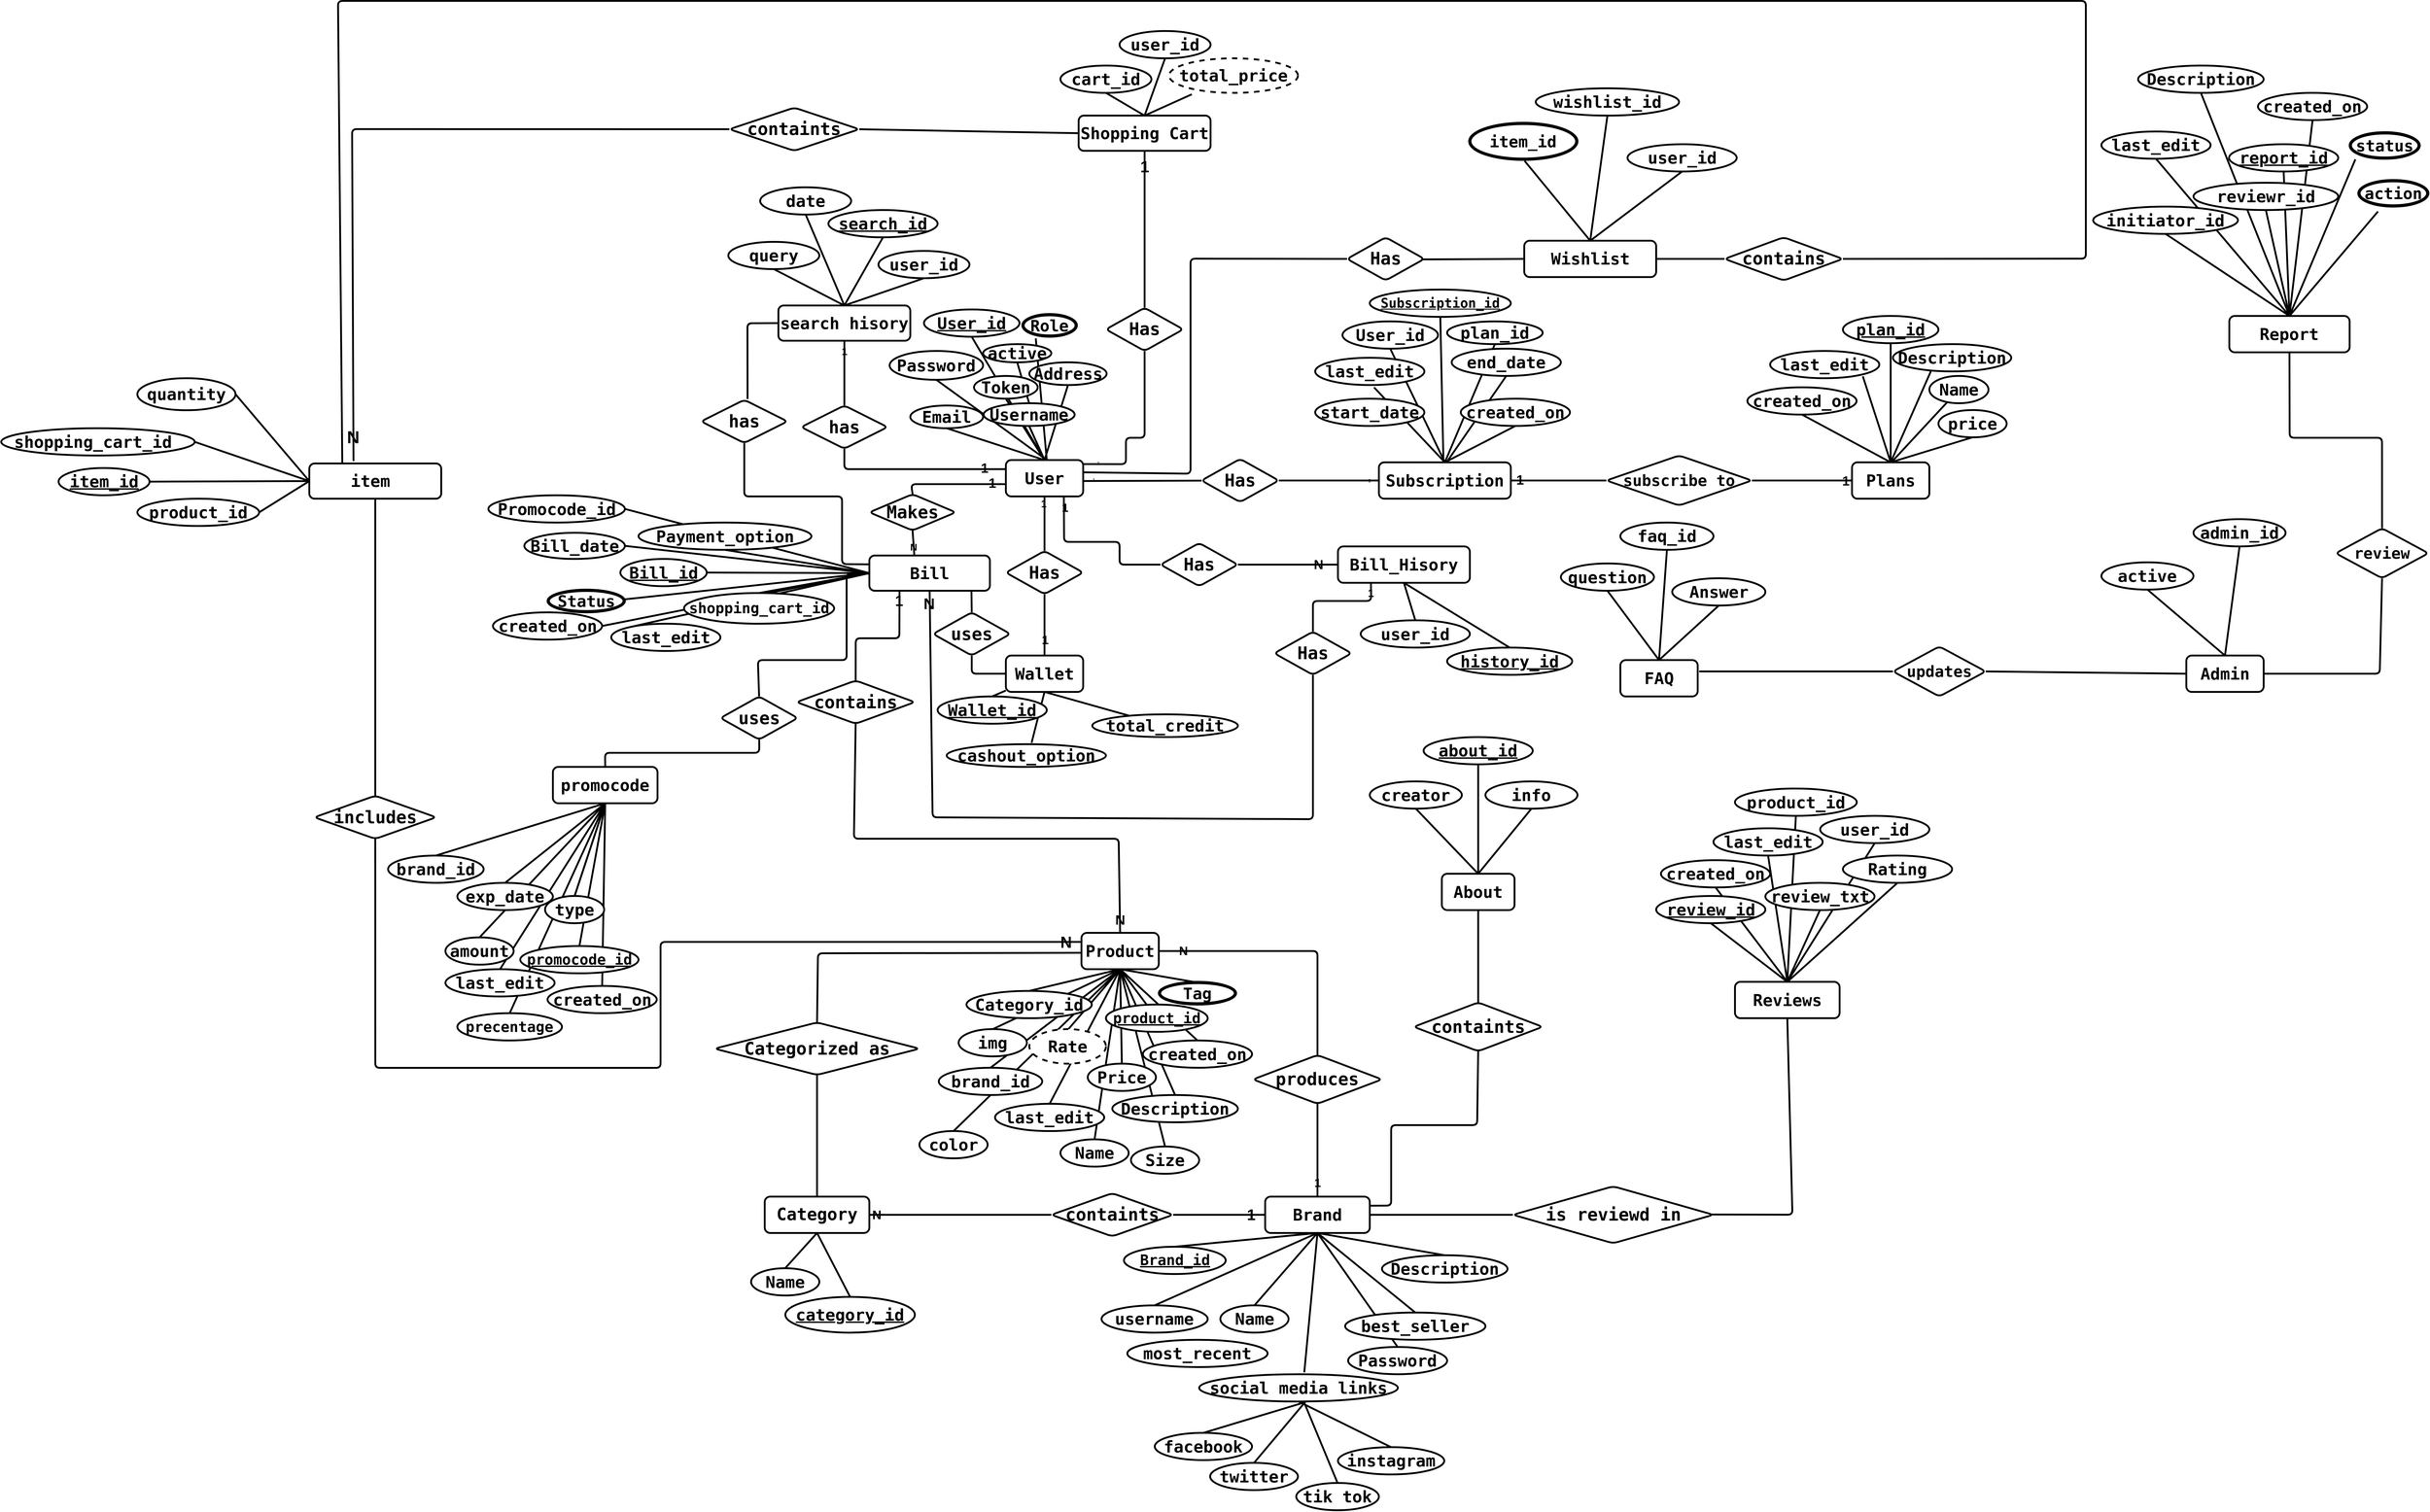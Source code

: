 <mxfile version="23.0.2" type="device">
  <diagram name="ERD" id="ipbL7IFYzJRb-db6NpmL">
    <mxGraphModel dx="4333" dy="2038" grid="1" gridSize="15.748" guides="1" tooltips="0" connect="1" arrows="1" fold="1" page="0" pageScale="1" pageWidth="850" pageHeight="1100" background="none" math="1" shadow="0">
      <root>
        <mxCell id="0" />
        <mxCell id="1" parent="0" />
        <mxCell id="tZtnKp5M03eyO23c1v6A-423" value="" style="endArrow=none;html=1;rounded=1;entryX=0.5;entryY=1;entryDx=0;entryDy=0;exitX=0.5;exitY=0;exitDx=0;exitDy=0;labelBackgroundColor=none;fontColor=default;strokeWidth=4;" parent="1" source="tZtnKp5M03eyO23c1v6A-410" target="tZtnKp5M03eyO23c1v6A-411" edge="1">
          <mxGeometry relative="1" as="geometry">
            <mxPoint x="2986.244" y="154.244" as="sourcePoint" />
            <mxPoint x="2939.244" y="-2.756" as="targetPoint" />
          </mxGeometry>
        </mxCell>
        <mxCell id="tZtnKp5M03eyO23c1v6A-422" value="" style="endArrow=none;html=1;rounded=1;entryX=0.5;entryY=1;entryDx=0;entryDy=0;exitX=0.5;exitY=0;exitDx=0;exitDy=0;labelBackgroundColor=none;fontColor=default;strokeWidth=4;" parent="1" source="tZtnKp5M03eyO23c1v6A-410" target="tZtnKp5M03eyO23c1v6A-414" edge="1">
          <mxGeometry relative="1" as="geometry">
            <mxPoint x="2970.496" y="138.496" as="sourcePoint" />
            <mxPoint x="2923.496" y="-18.504" as="targetPoint" />
          </mxGeometry>
        </mxCell>
        <mxCell id="tZtnKp5M03eyO23c1v6A-420" value="" style="endArrow=none;html=1;rounded=1;entryX=0.5;entryY=1;entryDx=0;entryDy=0;exitX=0.5;exitY=0;exitDx=0;exitDy=0;labelBackgroundColor=none;fontColor=default;strokeWidth=4;" parent="1" source="tZtnKp5M03eyO23c1v6A-410" target="tZtnKp5M03eyO23c1v6A-415" edge="1">
          <mxGeometry relative="1" as="geometry">
            <mxPoint x="1650.748" y="22.748" as="sourcePoint" />
            <mxPoint x="1852.748" y="-129.252" as="targetPoint" />
          </mxGeometry>
        </mxCell>
        <mxCell id="tZtnKp5M03eyO23c1v6A-338" value="" style="endArrow=none;html=1;rounded=1;entryX=0.5;entryY=1;entryDx=0;entryDy=0;exitX=0.5;exitY=0;exitDx=0;exitDy=0;fontStyle=0;labelBackgroundColor=none;fontColor=default;strokeWidth=4;" parent="1" source="tZtnKp5M03eyO23c1v6A-311" target="tZtnKp5M03eyO23c1v6A-326" edge="1">
          <mxGeometry relative="1" as="geometry">
            <mxPoint x="1994.992" y="1705.032" as="sourcePoint" />
            <mxPoint x="1679.992" y="1705.032" as="targetPoint" />
          </mxGeometry>
        </mxCell>
        <mxCell id="tZtnKp5M03eyO23c1v6A-340" value="" style="endArrow=none;html=1;rounded=1;entryX=0.5;entryY=1;entryDx=0;entryDy=0;fontStyle=0;exitX=0.5;exitY=0;exitDx=0;exitDy=0;labelBackgroundColor=none;fontColor=default;strokeWidth=4;" parent="1" source="tZtnKp5M03eyO23c1v6A-311" target="tZtnKp5M03eyO23c1v6A-325" edge="1">
          <mxGeometry relative="1" as="geometry">
            <mxPoint x="2079" y="1638" as="sourcePoint" />
            <mxPoint x="1711.488" y="1736.528" as="targetPoint" />
          </mxGeometry>
        </mxCell>
        <mxCell id="tZtnKp5M03eyO23c1v6A-332" value="" style="endArrow=none;html=1;rounded=1;entryX=0.5;entryY=1;entryDx=0;entryDy=0;exitX=0.5;exitY=0;exitDx=0;exitDy=0;fontStyle=0;labelBackgroundColor=none;fontColor=default;strokeWidth=4;" parent="1" source="tZtnKp5M03eyO23c1v6A-311" target="tZtnKp5M03eyO23c1v6A-329" edge="1">
          <mxGeometry relative="1" as="geometry">
            <mxPoint x="1905.548" y="1646.768" as="sourcePoint" />
            <mxPoint x="1590.548" y="1646.768" as="targetPoint" />
          </mxGeometry>
        </mxCell>
        <mxCell id="tZtnKp5M03eyO23c1v6A-336" value="" style="endArrow=none;html=1;rounded=1;entryX=0.5;entryY=1;entryDx=0;entryDy=0;exitX=0.5;exitY=0;exitDx=0;exitDy=0;fontStyle=0;labelBackgroundColor=none;fontColor=default;strokeWidth=4;" parent="1" source="tZtnKp5M03eyO23c1v6A-311" target="tZtnKp5M03eyO23c1v6A-328" edge="1">
          <mxGeometry relative="1" as="geometry">
            <mxPoint x="1963.496" y="1673.536" as="sourcePoint" />
            <mxPoint x="1648.496" y="1673.536" as="targetPoint" />
          </mxGeometry>
        </mxCell>
        <mxCell id="tZtnKp5M03eyO23c1v6A-337" value="" style="endArrow=none;html=1;rounded=1;entryX=0.5;entryY=1;entryDx=0;entryDy=0;exitX=0.5;exitY=0;exitDx=0;exitDy=0;fontStyle=0;labelBackgroundColor=none;fontColor=default;strokeWidth=4;" parent="1" source="tZtnKp5M03eyO23c1v6A-311" target="tZtnKp5M03eyO23c1v6A-331" edge="1">
          <mxGeometry relative="1" as="geometry">
            <mxPoint x="1979.244" y="1689.284" as="sourcePoint" />
            <mxPoint x="1664.244" y="1689.284" as="targetPoint" />
          </mxGeometry>
        </mxCell>
        <mxCell id="tZtnKp5M03eyO23c1v6A-307" value="" style="endArrow=none;html=1;rounded=1;entryX=0.5;entryY=0;entryDx=0;entryDy=0;exitX=0.5;exitY=1;exitDx=0;exitDy=0;labelBackgroundColor=none;fontColor=default;strokeWidth=4;" parent="1" source="tZtnKp5M03eyO23c1v6A-254" target="tZtnKp5M03eyO23c1v6A-300" edge="1">
          <mxGeometry relative="1" as="geometry">
            <mxPoint x="1113.74" y="2268.74" as="sourcePoint" />
            <mxPoint x="975.74" y="2427.74" as="targetPoint" />
          </mxGeometry>
        </mxCell>
        <mxCell id="tZtnKp5M03eyO23c1v6A-117" value="" style="endArrow=none;html=1;rounded=1;entryX=0.5;entryY=0;entryDx=0;entryDy=0;exitX=0.5;exitY=1;exitDx=0;exitDy=0;labelBackgroundColor=none;fontColor=default;strokeWidth=4;" parent="1" source="tZtnKp5M03eyO23c1v6A-99" target="tZtnKp5M03eyO23c1v6A-108" edge="1">
          <mxGeometry relative="1" as="geometry">
            <mxPoint x="-135" y="1441" as="sourcePoint" />
            <mxPoint x="-155" y="1500" as="targetPoint" />
          </mxGeometry>
        </mxCell>
        <mxCell id="tZtnKp5M03eyO23c1v6A-116" value="" style="endArrow=none;html=1;rounded=1;entryX=0.5;entryY=0;entryDx=0;entryDy=0;exitX=0.5;exitY=1;exitDx=0;exitDy=0;labelBackgroundColor=none;fontColor=default;strokeWidth=4;" parent="1" source="tZtnKp5M03eyO23c1v6A-99" target="tZtnKp5M03eyO23c1v6A-103" edge="1">
          <mxGeometry relative="1" as="geometry">
            <mxPoint x="-145" y="1431" as="sourcePoint" />
            <mxPoint x="-165" y="1490" as="targetPoint" />
          </mxGeometry>
        </mxCell>
        <mxCell id="58sUtSx7XFqsdHOxAqbO-21" value="" style="endArrow=none;html=1;rounded=1;entryX=0.5;entryY=1;entryDx=0;entryDy=0;exitX=0.5;exitY=0;exitDx=0;exitDy=0;labelBackgroundColor=none;fontColor=default;strokeWidth=4;" parent="1" source="58sUtSx7XFqsdHOxAqbO-7" target="58sUtSx7XFqsdHOxAqbO-12" edge="1">
          <mxGeometry relative="1" as="geometry">
            <mxPoint x="495" y="550" as="sourcePoint" />
            <mxPoint x="495" y="280" as="targetPoint" />
          </mxGeometry>
        </mxCell>
        <mxCell id="58sUtSx7XFqsdHOxAqbO-20" value="" style="endArrow=none;html=1;rounded=1;entryX=0.294;entryY=0.865;entryDx=0;entryDy=0;entryPerimeter=0;labelBackgroundColor=none;fontColor=default;strokeWidth=4;" parent="1" target="58sUtSx7XFqsdHOxAqbO-14" edge="1">
          <mxGeometry relative="1" as="geometry">
            <mxPoint x="440" y="490" as="sourcePoint" />
            <mxPoint x="485" y="270" as="targetPoint" />
          </mxGeometry>
        </mxCell>
        <mxCell id="tZtnKp5M03eyO23c1v6A-198" value="" style="endArrow=none;html=1;rounded=1;entryX=0.5;entryY=0;entryDx=0;entryDy=0;exitX=0.5;exitY=1;exitDx=0;exitDy=0;labelBackgroundColor=none;fontColor=default;strokeWidth=4;" parent="1" source="tZtnKp5M03eyO23c1v6A-158" target="tZtnKp5M03eyO23c1v6A-197" edge="1">
          <mxGeometry relative="1" as="geometry">
            <mxPoint x="610.748" y="1605.748" as="sourcePoint" />
            <mxPoint x="416.748" y="1673.748" as="targetPoint" />
          </mxGeometry>
        </mxCell>
        <mxCell id="tZtnKp5M03eyO23c1v6A-199" value="" style="endArrow=none;html=1;rounded=1;entryX=0.5;entryY=0;entryDx=0;entryDy=0;exitX=0.5;exitY=1;exitDx=0;exitDy=0;labelBackgroundColor=none;fontColor=default;strokeWidth=4;" parent="1" source="tZtnKp5M03eyO23c1v6A-158" target="tZtnKp5M03eyO23c1v6A-196" edge="1">
          <mxGeometry relative="1" as="geometry">
            <mxPoint x="598" y="1591" as="sourcePoint" />
            <mxPoint x="432.496" y="1689.496" as="targetPoint" />
          </mxGeometry>
        </mxCell>
        <mxCell id="tZtnKp5M03eyO23c1v6A-194" value="" style="endArrow=none;html=1;rounded=1;entryX=0.5;entryY=0;entryDx=0;entryDy=0;exitX=0.5;exitY=1;exitDx=0;exitDy=0;labelBackgroundColor=none;fontColor=default;strokeWidth=4;" parent="1" source="tZtnKp5M03eyO23c1v6A-158" target="tZtnKp5M03eyO23c1v6A-174" edge="1">
          <mxGeometry relative="1" as="geometry">
            <mxPoint x="752.48" y="1747.48" as="sourcePoint" />
            <mxPoint x="558.48" y="1815.48" as="targetPoint" />
          </mxGeometry>
        </mxCell>
        <mxCell id="tZtnKp5M03eyO23c1v6A-195" value="" style="endArrow=none;html=1;rounded=1;entryX=0.5;entryY=0;entryDx=0;entryDy=0;exitX=0.5;exitY=1;exitDx=0;exitDy=0;labelBackgroundColor=none;fontColor=default;strokeWidth=4;" parent="1" source="tZtnKp5M03eyO23c1v6A-158" target="tZtnKp5M03eyO23c1v6A-181" edge="1">
          <mxGeometry relative="1" as="geometry">
            <mxPoint x="768.228" y="1763.228" as="sourcePoint" />
            <mxPoint x="574.228" y="1831.228" as="targetPoint" />
          </mxGeometry>
        </mxCell>
        <mxCell id="tZtnKp5M03eyO23c1v6A-193" value="" style="endArrow=none;html=1;rounded=1;entryX=0.5;entryY=0;entryDx=0;entryDy=0;exitX=0.5;exitY=1;exitDx=0;exitDy=0;labelBackgroundColor=none;fontColor=default;strokeWidth=4;" parent="1" source="tZtnKp5M03eyO23c1v6A-158" target="tZtnKp5M03eyO23c1v6A-175" edge="1">
          <mxGeometry relative="1" as="geometry">
            <mxPoint x="736.732" y="1731.732" as="sourcePoint" />
            <mxPoint x="542.732" y="1799.732" as="targetPoint" />
          </mxGeometry>
        </mxCell>
        <mxCell id="tZtnKp5M03eyO23c1v6A-190" value="" style="endArrow=none;html=1;rounded=1;entryX=0.497;entryY=0.154;entryDx=0;entryDy=0;exitX=0.5;exitY=1;exitDx=0;exitDy=0;entryPerimeter=0;labelBackgroundColor=none;fontColor=default;strokeWidth=4;" parent="1" source="tZtnKp5M03eyO23c1v6A-158" target="tZtnKp5M03eyO23c1v6A-182" edge="1">
          <mxGeometry relative="1" as="geometry">
            <mxPoint x="598" y="1591" as="sourcePoint" />
            <mxPoint x="495.488" y="1752.488" as="targetPoint" />
          </mxGeometry>
        </mxCell>
        <mxCell id="tZtnKp5M03eyO23c1v6A-192" value="" style="endArrow=none;html=1;rounded=1;entryX=0.5;entryY=0;entryDx=0;entryDy=0;exitX=0.5;exitY=1;exitDx=0;exitDy=0;labelBackgroundColor=none;fontColor=default;strokeWidth=4;" parent="1" source="tZtnKp5M03eyO23c1v6A-158" target="tZtnKp5M03eyO23c1v6A-178" edge="1">
          <mxGeometry relative="1" as="geometry">
            <mxPoint x="720.984" y="1715.984" as="sourcePoint" />
            <mxPoint x="526.984" y="1783.984" as="targetPoint" />
          </mxGeometry>
        </mxCell>
        <mxCell id="tZtnKp5M03eyO23c1v6A-191" value="" style="endArrow=none;html=1;rounded=1;entryX=0.5;entryY=0;entryDx=0;entryDy=0;exitX=0.5;exitY=1;exitDx=0;exitDy=0;labelBackgroundColor=none;fontColor=default;strokeWidth=4;" parent="1" source="tZtnKp5M03eyO23c1v6A-158" target="tZtnKp5M03eyO23c1v6A-173" edge="1">
          <mxGeometry relative="1" as="geometry">
            <mxPoint x="705.236" y="1700.236" as="sourcePoint" />
            <mxPoint x="511.236" y="1768.236" as="targetPoint" />
          </mxGeometry>
        </mxCell>
        <mxCell id="tZtnKp5M03eyO23c1v6A-189" value="" style="endArrow=none;html=1;rounded=1;entryX=0.5;entryY=0;entryDx=0;entryDy=0;exitX=0.5;exitY=1;exitDx=0;exitDy=0;labelBackgroundColor=none;fontColor=default;strokeWidth=4;" parent="1" source="tZtnKp5M03eyO23c1v6A-158" target="tZtnKp5M03eyO23c1v6A-179" edge="1">
          <mxGeometry relative="1" as="geometry">
            <mxPoint x="598" y="1591" as="sourcePoint" />
            <mxPoint x="479.74" y="1736.74" as="targetPoint" />
          </mxGeometry>
        </mxCell>
        <mxCell id="tZtnKp5M03eyO23c1v6A-185" value="" style="endArrow=none;html=1;rounded=1;entryX=0.5;entryY=0;entryDx=0;entryDy=0;exitX=0.5;exitY=1;exitDx=0;exitDy=0;labelBackgroundColor=none;fontColor=default;strokeWidth=4;" parent="1" source="tZtnKp5M03eyO23c1v6A-158" target="tZtnKp5M03eyO23c1v6A-177" edge="1">
          <mxGeometry relative="1" as="geometry">
            <mxPoint x="610.748" y="1605.748" as="sourcePoint" />
            <mxPoint x="416.748" y="1673.748" as="targetPoint" />
          </mxGeometry>
        </mxCell>
        <mxCell id="tZtnKp5M03eyO23c1v6A-118" value="" style="endArrow=none;html=1;rounded=1;entryX=0.5;entryY=0;entryDx=0;entryDy=0;exitX=0.5;exitY=1;exitDx=0;exitDy=0;labelBackgroundColor=none;fontColor=default;strokeWidth=4;" parent="1" source="tZtnKp5M03eyO23c1v6A-99" target="tZtnKp5M03eyO23c1v6A-104" edge="1">
          <mxGeometry relative="1" as="geometry">
            <mxPoint x="-125" y="1451" as="sourcePoint" />
            <mxPoint x="-145" y="1510" as="targetPoint" />
          </mxGeometry>
        </mxCell>
        <mxCell id="tZtnKp5M03eyO23c1v6A-115" value="" style="endArrow=none;html=1;rounded=1;entryX=0.5;entryY=0;entryDx=0;entryDy=0;exitX=0.5;exitY=1;exitDx=0;exitDy=0;labelBackgroundColor=none;fontColor=default;strokeWidth=4;" parent="1" source="tZtnKp5M03eyO23c1v6A-99" target="tZtnKp5M03eyO23c1v6A-107" edge="1">
          <mxGeometry relative="1" as="geometry">
            <mxPoint x="-190" y="1380" as="sourcePoint" />
            <mxPoint x="-175" y="1480" as="targetPoint" />
          </mxGeometry>
        </mxCell>
        <mxCell id="tZtnKp5M03eyO23c1v6A-114" value="" style="endArrow=none;html=1;rounded=1;entryX=0.5;entryY=0;entryDx=0;entryDy=0;exitX=0.5;exitY=1;exitDx=0;exitDy=0;labelBackgroundColor=none;fontColor=default;strokeWidth=4;" parent="1" source="tZtnKp5M03eyO23c1v6A-99" target="tZtnKp5M03eyO23c1v6A-102" edge="1">
          <mxGeometry relative="1" as="geometry">
            <mxPoint x="-165" y="1411" as="sourcePoint" />
            <mxPoint x="-185" y="1470" as="targetPoint" />
          </mxGeometry>
        </mxCell>
        <mxCell id="tZtnKp5M03eyO23c1v6A-80" value="" style="endArrow=none;html=1;rounded=1;entryX=1;entryY=0.5;entryDx=0;entryDy=0;exitX=0;exitY=0.5;exitDx=0;exitDy=0;labelBackgroundColor=none;fontColor=default;strokeWidth=4;" parent="1" source="tZtnKp5M03eyO23c1v6A-44" target="tZtnKp5M03eyO23c1v6A-72" edge="1">
          <mxGeometry relative="1" as="geometry">
            <mxPoint x="-105" y="737.5" as="sourcePoint" />
            <mxPoint x="-475" y="687.75" as="targetPoint" />
          </mxGeometry>
        </mxCell>
        <mxCell id="tZtnKp5M03eyO23c1v6A-78" value="" style="endArrow=none;html=1;rounded=1;entryX=0;entryY=0;entryDx=0;entryDy=0;exitX=0;exitY=0.5;exitDx=0;exitDy=0;labelBackgroundColor=none;fontColor=default;strokeWidth=4;" parent="1" source="tZtnKp5M03eyO23c1v6A-44" target="tZtnKp5M03eyO23c1v6A-71" edge="1">
          <mxGeometry relative="1" as="geometry">
            <mxPoint x="-105" y="737.5" as="sourcePoint" />
            <mxPoint x="-255" y="786.75" as="targetPoint" />
          </mxGeometry>
        </mxCell>
        <mxCell id="tZtnKp5M03eyO23c1v6A-77" value="" style="endArrow=none;html=1;rounded=1;entryX=0.934;entryY=0.452;entryDx=0;entryDy=0;exitX=0;exitY=0.5;exitDx=0;exitDy=0;entryPerimeter=0;labelBackgroundColor=none;fontColor=default;strokeWidth=4;" parent="1" source="tZtnKp5M03eyO23c1v6A-44" target="tZtnKp5M03eyO23c1v6A-63" edge="1">
          <mxGeometry relative="1" as="geometry">
            <mxPoint x="-105" y="737.5" as="sourcePoint" />
            <mxPoint x="-265" y="776.75" as="targetPoint" />
          </mxGeometry>
        </mxCell>
        <mxCell id="tZtnKp5M03eyO23c1v6A-75" value="" style="endArrow=none;html=1;rounded=1;entryX=1;entryY=0.5;entryDx=0;entryDy=0;exitX=0;exitY=0.5;exitDx=0;exitDy=0;labelBackgroundColor=none;fontColor=default;strokeWidth=4;" parent="1" source="tZtnKp5M03eyO23c1v6A-44" target="tZtnKp5M03eyO23c1v6A-64" edge="1">
          <mxGeometry relative="1" as="geometry">
            <mxPoint x="-105" y="737.5" as="sourcePoint" />
            <mxPoint x="-285" y="756.75" as="targetPoint" />
          </mxGeometry>
        </mxCell>
        <mxCell id="58sUtSx7XFqsdHOxAqbO-2" value="&lt;pre style=&quot;font-size: 36px;&quot;&gt;&lt;font style=&quot;font-size: 36px;&quot;&gt;&lt;b style=&quot;font-size: 36px;&quot;&gt;User&lt;/b&gt;&lt;/font&gt;&lt;/pre&gt;" style="whiteSpace=wrap;html=1;align=center;fontSize=11;rounded=1;labelBackgroundColor=none;endArrow=none;strokeWidth=4;" parent="1" vertex="1">
          <mxGeometry x="350" y="490" width="170" height="80" as="geometry" />
        </mxCell>
        <mxCell id="58sUtSx7XFqsdHOxAqbO-3" value="&lt;pre&gt;&lt;span style=&quot;font-size: 36px;&quot;&gt;&lt;b&gt;&lt;u&gt;User_id&lt;/u&gt;&lt;/b&gt;&lt;/span&gt;&lt;/pre&gt;" style="ellipse;whiteSpace=wrap;html=1;align=center;rounded=1;labelBackgroundColor=none;endArrow=none;fontSize=11;strokeWidth=4;" parent="1" vertex="1">
          <mxGeometry x="170" y="158.75" width="210" height="60" as="geometry" />
        </mxCell>
        <mxCell id="58sUtSx7XFqsdHOxAqbO-5" value="" style="endArrow=none;html=1;rounded=1;entryX=0.5;entryY=1;entryDx=0;entryDy=0;exitX=0.5;exitY=0;exitDx=0;exitDy=0;labelBackgroundColor=none;fontColor=default;strokeWidth=4;" parent="1" source="58sUtSx7XFqsdHOxAqbO-2" target="58sUtSx7XFqsdHOxAqbO-3" edge="1">
          <mxGeometry relative="1" as="geometry">
            <mxPoint x="390" y="590" as="sourcePoint" />
            <mxPoint x="550" y="590" as="targetPoint" />
          </mxGeometry>
        </mxCell>
        <mxCell id="58sUtSx7XFqsdHOxAqbO-8" value="" style="endArrow=none;html=1;rounded=1;entryX=0.5;entryY=1;entryDx=0;entryDy=0;exitX=0.5;exitY=0;exitDx=0;exitDy=0;labelBackgroundColor=none;fontColor=default;strokeWidth=4;" parent="1" source="58sUtSx7XFqsdHOxAqbO-2" target="58sUtSx7XFqsdHOxAqbO-7" edge="1">
          <mxGeometry relative="1" as="geometry">
            <mxPoint x="370" y="450" as="sourcePoint" />
            <mxPoint x="530" y="450" as="targetPoint" />
          </mxGeometry>
        </mxCell>
        <mxCell id="58sUtSx7XFqsdHOxAqbO-11" value="&lt;pre&gt;&lt;span style=&quot;font-size: 36px;&quot;&gt;&lt;b&gt;Email&lt;/b&gt;&lt;/span&gt;&lt;/pre&gt;" style="ellipse;whiteSpace=wrap;html=1;align=center;rounded=1;labelBackgroundColor=none;endArrow=none;fontSize=11;strokeWidth=4;" parent="1" vertex="1">
          <mxGeometry x="140" y="370" width="160" height="50" as="geometry" />
        </mxCell>
        <mxCell id="58sUtSx7XFqsdHOxAqbO-12" value="&lt;pre&gt;&lt;span style=&quot;font-size: 36px;&quot;&gt;&lt;b&gt;active&lt;/b&gt;&lt;/span&gt;&lt;/pre&gt;" style="ellipse;whiteSpace=wrap;html=1;align=center;rounded=1;labelBackgroundColor=none;endArrow=none;fontSize=11;strokeWidth=4;" parent="1" vertex="1">
          <mxGeometry x="300" y="235" width="150" height="40" as="geometry" />
        </mxCell>
        <mxCell id="58sUtSx7XFqsdHOxAqbO-13" value="&lt;pre&gt;&lt;span style=&quot;font-size: 36px;&quot;&gt;&lt;b&gt;Address&lt;/b&gt;&lt;/span&gt;&lt;/pre&gt;" style="ellipse;whiteSpace=wrap;html=1;align=center;rounded=1;labelBackgroundColor=none;endArrow=none;fontSize=11;strokeWidth=4;" parent="1" vertex="1">
          <mxGeometry x="401.58" y="275" width="170" height="50" as="geometry" />
        </mxCell>
        <mxCell id="58sUtSx7XFqsdHOxAqbO-15" value="" style="endArrow=none;html=1;rounded=1;entryX=0.5;entryY=1;entryDx=0;entryDy=0;exitX=0.5;exitY=0;exitDx=0;exitDy=0;labelBackgroundColor=none;fontColor=default;strokeWidth=4;" parent="1" source="58sUtSx7XFqsdHOxAqbO-2" target="58sUtSx7XFqsdHOxAqbO-10" edge="1">
          <mxGeometry relative="1" as="geometry">
            <mxPoint x="445" y="500" as="sourcePoint" />
            <mxPoint x="445" y="230" as="targetPoint" />
          </mxGeometry>
        </mxCell>
        <mxCell id="58sUtSx7XFqsdHOxAqbO-9" value="&lt;pre&gt;&lt;span style=&quot;font-size: 36px;&quot;&gt;&lt;b&gt;Password&lt;/b&gt;&lt;/span&gt;&lt;/pre&gt;" style="ellipse;whiteSpace=wrap;html=1;align=center;rounded=1;labelBackgroundColor=none;endArrow=none;fontSize=11;strokeWidth=4;" parent="1" vertex="1">
          <mxGeometry x="94.49" y="250" width="205.51" height="63.46" as="geometry" />
        </mxCell>
        <mxCell id="58sUtSx7XFqsdHOxAqbO-16" value="" style="endArrow=none;html=1;rounded=1;entryX=0.5;entryY=1;entryDx=0;entryDy=0;labelBackgroundColor=none;fontColor=default;strokeWidth=4;" parent="1" target="58sUtSx7XFqsdHOxAqbO-9" edge="1">
          <mxGeometry relative="1" as="geometry">
            <mxPoint x="440" y="490" as="sourcePoint" />
            <mxPoint x="455" y="240" as="targetPoint" />
          </mxGeometry>
        </mxCell>
        <mxCell id="58sUtSx7XFqsdHOxAqbO-17" value="" style="endArrow=none;html=1;rounded=1;entryX=0.5;entryY=1;entryDx=0;entryDy=0;exitX=0.5;exitY=0;exitDx=0;exitDy=0;labelBackgroundColor=none;fontColor=default;strokeWidth=4;" parent="1" source="58sUtSx7XFqsdHOxAqbO-2" target="58sUtSx7XFqsdHOxAqbO-10" edge="1">
          <mxGeometry relative="1" as="geometry">
            <mxPoint x="435" y="490" as="sourcePoint" />
            <mxPoint x="320" y="350" as="targetPoint" />
          </mxGeometry>
        </mxCell>
        <mxCell id="58sUtSx7XFqsdHOxAqbO-10" value="&lt;pre&gt;&lt;span style=&quot;font-size: 36px;&quot;&gt;&lt;b&gt;Token&lt;/b&gt;&lt;/span&gt;&lt;/pre&gt;" style="ellipse;whiteSpace=wrap;html=1;align=center;rounded=1;labelBackgroundColor=none;endArrow=none;fontSize=11;strokeWidth=4;" parent="1" vertex="1">
          <mxGeometry x="280" y="305" width="140" height="50" as="geometry" />
        </mxCell>
        <mxCell id="58sUtSx7XFqsdHOxAqbO-18" value="" style="endArrow=none;html=1;rounded=1;entryX=0.5;entryY=1;entryDx=0;entryDy=0;exitX=0.5;exitY=0;exitDx=0;exitDy=0;labelBackgroundColor=none;fontColor=default;strokeWidth=4;" parent="1" source="58sUtSx7XFqsdHOxAqbO-2" target="58sUtSx7XFqsdHOxAqbO-11" edge="1">
          <mxGeometry relative="1" as="geometry">
            <mxPoint x="465" y="520" as="sourcePoint" />
            <mxPoint x="465" y="250" as="targetPoint" />
          </mxGeometry>
        </mxCell>
        <mxCell id="58sUtSx7XFqsdHOxAqbO-19" value="" style="endArrow=none;html=1;rounded=1;entryX=0.5;entryY=1;entryDx=0;entryDy=0;exitX=0.5;exitY=0;exitDx=0;exitDy=0;labelBackgroundColor=none;fontColor=default;strokeWidth=4;" parent="1" source="58sUtSx7XFqsdHOxAqbO-2" target="58sUtSx7XFqsdHOxAqbO-13" edge="1">
          <mxGeometry relative="1" as="geometry">
            <mxPoint x="475" y="530" as="sourcePoint" />
            <mxPoint x="475" y="260" as="targetPoint" />
          </mxGeometry>
        </mxCell>
        <mxCell id="58sUtSx7XFqsdHOxAqbO-14" value="&lt;pre style=&quot;border-color: var(--border-color);&quot;&gt;&lt;b style=&quot;border-color: var(--border-color);&quot;&gt;&lt;font style=&quot;font-size: 35px;&quot;&gt;Role&lt;/font&gt;&lt;/b&gt;&lt;/pre&gt;" style="ellipse;shape=doubleEllipse;margin=3;whiteSpace=wrap;html=1;align=center;strokeWidth=4;perimeterSpacing=14;rounded=1;labelBackgroundColor=none;endArrow=none;fontSize=11;" parent="1" vertex="1">
          <mxGeometry x="386.22" y="168.75" width="120" height="50" as="geometry" />
        </mxCell>
        <mxCell id="58sUtSx7XFqsdHOxAqbO-23" value="&lt;pre style=&quot;font-size: 36px;&quot;&gt;&lt;font style=&quot;font-size: 36px;&quot;&gt;&lt;b style=&quot;font-size: 36px;&quot;&gt;Subscription&lt;/b&gt;&lt;/font&gt;&lt;/pre&gt;" style="whiteSpace=wrap;html=1;align=center;fontSize=11;rounded=1;labelBackgroundColor=none;endArrow=none;strokeWidth=4;" parent="1" vertex="1">
          <mxGeometry x="1170" y="495" width="290" height="80" as="geometry" />
        </mxCell>
        <mxCell id="58sUtSx7XFqsdHOxAqbO-24" value="&lt;pre&gt;&lt;pre style=&quot;border-color: var(--border-color);&quot;&gt;&lt;font size=&quot;1&quot; style=&quot;border-color: var(--border-color);&quot;&gt;&lt;b style=&quot;border-color: var(--border-color); font-size: 29px;&quot;&gt;&lt;u&gt;Subscription_id&lt;/u&gt;&lt;/b&gt;&lt;/font&gt;&lt;/pre&gt;&lt;/pre&gt;" style="ellipse;whiteSpace=wrap;html=1;align=center;rounded=1;labelBackgroundColor=none;endArrow=none;fontSize=11;strokeWidth=4;" parent="1" vertex="1">
          <mxGeometry x="1150" y="115" width="310" height="60" as="geometry" />
        </mxCell>
        <mxCell id="58sUtSx7XFqsdHOxAqbO-25" value="&lt;pre&gt;&lt;span style=&quot;font-size: 36px;&quot;&gt;&lt;b&gt;User_id&lt;/b&gt;&lt;/span&gt;&lt;/pre&gt;" style="ellipse;whiteSpace=wrap;html=1;align=center;rounded=1;labelBackgroundColor=none;endArrow=none;fontSize=11;strokeWidth=4;" parent="1" vertex="1">
          <mxGeometry x="1090" y="185" width="210" height="60" as="geometry" />
        </mxCell>
        <mxCell id="58sUtSx7XFqsdHOxAqbO-27" value="&lt;pre&gt;&lt;span style=&quot;font-size: 36px;&quot;&gt;&lt;b&gt;plan_id&lt;/b&gt;&lt;/span&gt;&lt;/pre&gt;" style="ellipse;whiteSpace=wrap;html=1;align=center;rounded=1;labelBackgroundColor=none;endArrow=none;fontSize=11;strokeWidth=4;" parent="1" vertex="1">
          <mxGeometry x="1320" y="185" width="210" height="50" as="geometry" />
        </mxCell>
        <mxCell id="58sUtSx7XFqsdHOxAqbO-28" value="" style="endArrow=none;html=1;rounded=1;entryX=0.5;entryY=1;entryDx=0;entryDy=0;exitX=0.489;exitY=-0.064;exitDx=0;exitDy=0;exitPerimeter=0;labelBackgroundColor=none;fontColor=default;strokeWidth=4;" parent="1" source="58sUtSx7XFqsdHOxAqbO-23" target="58sUtSx7XFqsdHOxAqbO-24" edge="1">
          <mxGeometry relative="1" as="geometry">
            <mxPoint x="1310" y="465" as="sourcePoint" />
            <mxPoint x="1270" y="175" as="targetPoint" />
          </mxGeometry>
        </mxCell>
        <mxCell id="58sUtSx7XFqsdHOxAqbO-34" value="" style="endArrow=none;html=1;rounded=1;entryX=0.5;entryY=1;entryDx=0;entryDy=0;exitX=0.5;exitY=0;exitDx=0;exitDy=0;labelBackgroundColor=none;fontColor=default;strokeWidth=4;" parent="1" source="58sUtSx7XFqsdHOxAqbO-23" target="58sUtSx7XFqsdHOxAqbO-32" edge="1">
          <mxGeometry relative="1" as="geometry">
            <mxPoint x="1332" y="510" as="sourcePoint" />
            <mxPoint x="1335" y="135" as="targetPoint" />
          </mxGeometry>
        </mxCell>
        <mxCell id="58sUtSx7XFqsdHOxAqbO-36" value="" style="endArrow=none;html=1;rounded=1;entryX=0.5;entryY=1;entryDx=0;entryDy=0;exitX=0.5;exitY=0;exitDx=0;exitDy=0;labelBackgroundColor=none;fontColor=default;strokeWidth=4;" parent="1" source="58sUtSx7XFqsdHOxAqbO-23" target="58sUtSx7XFqsdHOxAqbO-27" edge="1">
          <mxGeometry relative="1" as="geometry">
            <mxPoint x="1352" y="530" as="sourcePoint" />
            <mxPoint x="1355" y="155" as="targetPoint" />
          </mxGeometry>
        </mxCell>
        <mxCell id="58sUtSx7XFqsdHOxAqbO-38" value="" style="endArrow=none;html=1;rounded=1;entryX=0.539;entryY=1.086;entryDx=0;entryDy=0;exitX=0.5;exitY=0;exitDx=0;exitDy=0;entryPerimeter=0;labelBackgroundColor=none;fontColor=default;strokeWidth=4;" parent="1" source="58sUtSx7XFqsdHOxAqbO-23" target="58sUtSx7XFqsdHOxAqbO-31" edge="1">
          <mxGeometry relative="1" as="geometry">
            <mxPoint x="1372" y="550" as="sourcePoint" />
            <mxPoint x="1375" y="175" as="targetPoint" />
          </mxGeometry>
        </mxCell>
        <mxCell id="58sUtSx7XFqsdHOxAqbO-39" value="" style="endArrow=none;html=1;rounded=1;entryX=0.5;entryY=1;entryDx=0;entryDy=0;exitX=0.522;exitY=-0.047;exitDx=0;exitDy=0;exitPerimeter=0;labelBackgroundColor=none;fontColor=default;strokeWidth=4;" parent="1" source="58sUtSx7XFqsdHOxAqbO-23" target="58sUtSx7XFqsdHOxAqbO-30" edge="1">
          <mxGeometry relative="1" as="geometry">
            <mxPoint x="1382" y="560" as="sourcePoint" />
            <mxPoint x="1385" y="185" as="targetPoint" />
          </mxGeometry>
        </mxCell>
        <mxCell id="58sUtSx7XFqsdHOxAqbO-40" value="" style="endArrow=none;html=1;rounded=1;entryX=0.5;entryY=1;entryDx=0;entryDy=0;exitX=0.5;exitY=0;exitDx=0;exitDy=0;labelBackgroundColor=none;fontColor=default;strokeWidth=4;" parent="1" source="58sUtSx7XFqsdHOxAqbO-23" target="58sUtSx7XFqsdHOxAqbO-25" edge="1">
          <mxGeometry relative="1" as="geometry">
            <mxPoint x="1392" y="570" as="sourcePoint" />
            <mxPoint x="1395" y="195" as="targetPoint" />
          </mxGeometry>
        </mxCell>
        <mxCell id="58sUtSx7XFqsdHOxAqbO-31" value="&lt;pre&gt;&lt;span style=&quot;font-size: 36px;&quot;&gt;&lt;b&gt;last_edit&lt;/b&gt;&lt;/span&gt;&lt;/pre&gt;" style="ellipse;whiteSpace=wrap;html=1;align=center;rounded=1;labelBackgroundColor=none;endArrow=none;fontSize=11;strokeWidth=4;" parent="1" vertex="1">
          <mxGeometry x="1030" y="265" width="240" height="60" as="geometry" />
        </mxCell>
        <mxCell id="58sUtSx7XFqsdHOxAqbO-29" value="&lt;pre&gt;&lt;span style=&quot;font-size: 36px;&quot;&gt;&lt;b&gt;start_date&lt;/b&gt;&lt;/span&gt;&lt;/pre&gt;" style="ellipse;whiteSpace=wrap;html=1;align=center;rounded=1;labelBackgroundColor=none;endArrow=none;fontSize=11;strokeWidth=4;" parent="1" vertex="1">
          <mxGeometry x="1030" y="355" width="240" height="60" as="geometry" />
        </mxCell>
        <mxCell id="58sUtSx7XFqsdHOxAqbO-30" value="&lt;pre&gt;&lt;span style=&quot;font-size: 36px;&quot;&gt;&lt;b&gt;end_date&lt;/b&gt;&lt;/span&gt;&lt;/pre&gt;" style="ellipse;whiteSpace=wrap;html=1;align=center;rounded=1;labelBackgroundColor=none;endArrow=none;fontSize=11;strokeWidth=4;" parent="1" vertex="1">
          <mxGeometry x="1330" y="245" width="240" height="60" as="geometry" />
        </mxCell>
        <mxCell id="58sUtSx7XFqsdHOxAqbO-32" value="&lt;pre&gt;&lt;span style=&quot;font-size: 36px;&quot;&gt;&lt;b&gt;created_on&lt;/b&gt;&lt;/span&gt;&lt;/pre&gt;" style="ellipse;whiteSpace=wrap;html=1;align=center;rounded=1;labelBackgroundColor=none;endArrow=none;fontSize=11;strokeWidth=4;" parent="1" vertex="1">
          <mxGeometry x="1350" y="355" width="240" height="60" as="geometry" />
        </mxCell>
        <mxCell id="58sUtSx7XFqsdHOxAqbO-41" value="&lt;pre&gt;&lt;b&gt;&lt;font style=&quot;font-size: 38px;&quot;&gt;Has&lt;/font&gt;&lt;/b&gt;&lt;/pre&gt;" style="shape=rhombus;perimeter=rhombusPerimeter;whiteSpace=wrap;html=1;align=center;verticalAlign=middle;fontFamily=Helvetica;fontSize=11;rounded=1;labelBackgroundColor=none;endArrow=none;strokeWidth=4;" parent="1" vertex="1">
          <mxGeometry x="780" y="487.5" width="170" height="95" as="geometry" />
        </mxCell>
        <mxCell id="58sUtSx7XFqsdHOxAqbO-42" value="" style="endArrow=none;html=1;rounded=1;fontFamily=Helvetica;fontSize=11;fontColor=default;exitX=1.002;exitY=0.577;exitDx=0;exitDy=0;exitPerimeter=0;labelBackgroundColor=none;strokeWidth=4;" parent="1" source="58sUtSx7XFqsdHOxAqbO-2" target="58sUtSx7XFqsdHOxAqbO-41" edge="1">
          <mxGeometry relative="1" as="geometry">
            <mxPoint x="860" y="430" as="sourcePoint" />
            <mxPoint x="1020" y="430" as="targetPoint" />
          </mxGeometry>
        </mxCell>
        <mxCell id="58sUtSx7XFqsdHOxAqbO-44" value="1" style="edgeLabel;html=1;align=center;verticalAlign=middle;resizable=0;points=[];fontSize=11;fontFamily=Helvetica;rounded=1;labelBackgroundColor=none;endArrow=none;strokeWidth=4;" parent="58sUtSx7XFqsdHOxAqbO-42" vertex="1" connectable="0">
          <mxGeometry x="-0.826" y="2" relative="1" as="geometry">
            <mxPoint as="offset" />
          </mxGeometry>
        </mxCell>
        <mxCell id="58sUtSx7XFqsdHOxAqbO-43" value="" style="endArrow=none;html=1;rounded=1;fontFamily=Helvetica;fontSize=11;fontColor=default;exitX=1;exitY=0.5;exitDx=0;exitDy=0;entryX=0;entryY=0.5;entryDx=0;entryDy=0;labelBackgroundColor=none;strokeWidth=4;" parent="1" source="58sUtSx7XFqsdHOxAqbO-41" target="58sUtSx7XFqsdHOxAqbO-23" edge="1">
          <mxGeometry relative="1" as="geometry">
            <mxPoint x="530" y="546" as="sourcePoint" />
            <mxPoint x="791" y="545" as="targetPoint" />
          </mxGeometry>
        </mxCell>
        <mxCell id="58sUtSx7XFqsdHOxAqbO-45" value="1" style="edgeLabel;html=1;align=center;verticalAlign=middle;resizable=0;points=[];fontSize=11;fontFamily=Helvetica;rounded=1;labelBackgroundColor=none;endArrow=none;strokeWidth=4;" parent="58sUtSx7XFqsdHOxAqbO-43" vertex="1" connectable="0">
          <mxGeometry x="0.806" relative="1" as="geometry">
            <mxPoint as="offset" />
          </mxGeometry>
        </mxCell>
        <mxCell id="tZtnKp5M03eyO23c1v6A-3" value="&lt;pre style=&quot;font-size: 36px;&quot;&gt;&lt;font style=&quot;font-size: 36px;&quot;&gt;&lt;b style=&quot;font-size: 36px;&quot;&gt;Plans&lt;/b&gt;&lt;/font&gt;&lt;/pre&gt;" style="whiteSpace=wrap;html=1;align=center;fontSize=11;rounded=1;labelBackgroundColor=none;endArrow=none;strokeWidth=4;" parent="1" vertex="1">
          <mxGeometry x="2210" y="495" width="170" height="80" as="geometry" />
        </mxCell>
        <mxCell id="tZtnKp5M03eyO23c1v6A-4" value="&lt;pre&gt;&lt;b&gt;&lt;font style=&quot;font-size: 34px;&quot;&gt; subscribe to &lt;/font&gt;&lt;/b&gt;&lt;/pre&gt;" style="shape=rhombus;perimeter=rhombusPerimeter;whiteSpace=wrap;html=1;align=center;verticalAlign=middle;fontFamily=Helvetica;fontSize=11;rounded=1;labelBackgroundColor=none;endArrow=none;strokeWidth=4;" parent="1" vertex="1">
          <mxGeometry x="1670" y="480" width="320" height="110" as="geometry" />
        </mxCell>
        <mxCell id="tZtnKp5M03eyO23c1v6A-5" value="" style="endArrow=none;html=1;rounded=1;entryX=0;entryY=0.5;entryDx=0;entryDy=0;exitX=1;exitY=0.5;exitDx=0;exitDy=0;labelBackgroundColor=none;fontColor=default;strokeWidth=4;" parent="1" source="58sUtSx7XFqsdHOxAqbO-23" target="tZtnKp5M03eyO23c1v6A-4" edge="1">
          <mxGeometry relative="1" as="geometry">
            <mxPoint x="1325" y="505" as="sourcePoint" />
            <mxPoint x="1160" y="425" as="targetPoint" />
          </mxGeometry>
        </mxCell>
        <mxCell id="tZtnKp5M03eyO23c1v6A-29" value="&lt;b&gt;&lt;font style=&quot;font-size: 30px;&quot;&gt;1&lt;/font&gt;&lt;/b&gt;" style="edgeLabel;html=1;align=center;verticalAlign=middle;resizable=0;points=[];rounded=1;labelBackgroundColor=none;endArrow=none;strokeWidth=4;" parent="tZtnKp5M03eyO23c1v6A-5" vertex="1" connectable="0">
          <mxGeometry x="-0.813" y="2" relative="1" as="geometry">
            <mxPoint as="offset" />
          </mxGeometry>
        </mxCell>
        <mxCell id="tZtnKp5M03eyO23c1v6A-6" value="" style="endArrow=none;html=1;rounded=1;entryX=1;entryY=0.5;entryDx=0;entryDy=0;exitX=0;exitY=0.5;exitDx=0;exitDy=0;labelBackgroundColor=none;fontColor=default;strokeWidth=4;" parent="1" source="tZtnKp5M03eyO23c1v6A-3" target="tZtnKp5M03eyO23c1v6A-4" edge="1">
          <mxGeometry relative="1" as="geometry">
            <mxPoint x="1335" y="515" as="sourcePoint" />
            <mxPoint x="1170" y="435" as="targetPoint" />
          </mxGeometry>
        </mxCell>
        <mxCell id="tZtnKp5M03eyO23c1v6A-30" value="&lt;b&gt;&lt;font style=&quot;font-size: 29px;&quot;&gt;1&lt;/font&gt;&lt;/b&gt;" style="edgeLabel;html=1;align=center;verticalAlign=middle;resizable=0;points=[];rounded=1;labelBackgroundColor=none;endArrow=none;strokeWidth=4;" parent="tZtnKp5M03eyO23c1v6A-6" vertex="1" connectable="0">
          <mxGeometry x="-0.871" y="1" relative="1" as="geometry">
            <mxPoint as="offset" />
          </mxGeometry>
        </mxCell>
        <mxCell id="tZtnKp5M03eyO23c1v6A-15" value="&lt;pre&gt;&lt;span style=&quot;font-size: 36px;&quot;&gt;&lt;b&gt;&lt;u&gt;plan_id&lt;/u&gt;&lt;/b&gt;&lt;/span&gt;&lt;/pre&gt;" style="ellipse;whiteSpace=wrap;html=1;align=center;rounded=1;labelBackgroundColor=none;endArrow=none;fontSize=11;strokeWidth=4;" parent="1" vertex="1">
          <mxGeometry x="2190" y="173" width="210" height="60" as="geometry" />
        </mxCell>
        <mxCell id="tZtnKp5M03eyO23c1v6A-17" value="&lt;pre&gt;&lt;span style=&quot;font-size: 36px;&quot;&gt;&lt;b&gt;Name&lt;/b&gt;&lt;/span&gt;&lt;/pre&gt;" style="ellipse;whiteSpace=wrap;html=1;align=center;rounded=1;labelBackgroundColor=none;endArrow=none;fontSize=11;strokeWidth=4;" parent="1" vertex="1">
          <mxGeometry x="2380" y="305" width="130" height="60" as="geometry" />
        </mxCell>
        <mxCell id="tZtnKp5M03eyO23c1v6A-18" value="&lt;pre&gt;&lt;span style=&quot;font-size: 36px;&quot;&gt;&lt;b&gt;price&lt;/b&gt;&lt;/span&gt;&lt;/pre&gt;" style="ellipse;whiteSpace=wrap;html=1;align=center;rounded=1;labelBackgroundColor=none;endArrow=none;fontSize=11;strokeWidth=4;" parent="1" vertex="1">
          <mxGeometry x="2400" y="380" width="150" height="60" as="geometry" />
        </mxCell>
        <mxCell id="tZtnKp5M03eyO23c1v6A-19" value="&lt;pre&gt;&lt;span style=&quot;font-size: 36px;&quot;&gt;&lt;b&gt;Description&lt;/b&gt;&lt;/span&gt;&lt;/pre&gt;" style="ellipse;whiteSpace=wrap;html=1;align=center;rounded=1;labelBackgroundColor=none;endArrow=none;fontSize=11;strokeWidth=4;" parent="1" vertex="1">
          <mxGeometry x="2300" y="235" width="260" height="60" as="geometry" />
        </mxCell>
        <mxCell id="tZtnKp5M03eyO23c1v6A-20" value="&lt;pre&gt;&lt;span style=&quot;font-size: 36px;&quot;&gt;&lt;b&gt;last_edit&lt;/b&gt;&lt;/span&gt;&lt;/pre&gt;" style="ellipse;whiteSpace=wrap;html=1;align=center;rounded=1;labelBackgroundColor=none;endArrow=none;fontSize=11;strokeWidth=4;" parent="1" vertex="1">
          <mxGeometry x="2030" y="250" width="240" height="60" as="geometry" />
        </mxCell>
        <mxCell id="tZtnKp5M03eyO23c1v6A-22" value="&lt;pre&gt;&lt;span style=&quot;font-size: 36px;&quot;&gt;&lt;b&gt;created_on&lt;/b&gt;&lt;/span&gt;&lt;/pre&gt;" style="ellipse;whiteSpace=wrap;html=1;align=center;rounded=1;labelBackgroundColor=none;endArrow=none;fontSize=11;strokeWidth=4;" parent="1" vertex="1">
          <mxGeometry x="1980" y="330" width="240" height="60" as="geometry" />
        </mxCell>
        <mxCell id="tZtnKp5M03eyO23c1v6A-23" value="" style="endArrow=none;html=1;rounded=1;entryX=0.5;entryY=1;entryDx=0;entryDy=0;labelBackgroundColor=none;fontColor=default;strokeWidth=4;" parent="1" source="tZtnKp5M03eyO23c1v6A-3" target="tZtnKp5M03eyO23c1v6A-15" edge="1">
          <mxGeometry relative="1" as="geometry">
            <mxPoint x="2220" y="545" as="sourcePoint" />
            <mxPoint x="2000" y="545" as="targetPoint" />
          </mxGeometry>
        </mxCell>
        <mxCell id="tZtnKp5M03eyO23c1v6A-24" value="" style="endArrow=none;html=1;rounded=1;entryX=0.32;entryY=0.999;entryDx=0;entryDy=0;entryPerimeter=0;exitX=0.5;exitY=0;exitDx=0;exitDy=0;labelBackgroundColor=none;fontColor=default;strokeWidth=4;" parent="1" source="tZtnKp5M03eyO23c1v6A-3" target="tZtnKp5M03eyO23c1v6A-19" edge="1">
          <mxGeometry relative="1" as="geometry">
            <mxPoint x="2305" y="505" as="sourcePoint" />
            <mxPoint x="2305" y="243" as="targetPoint" />
          </mxGeometry>
        </mxCell>
        <mxCell id="tZtnKp5M03eyO23c1v6A-25" value="" style="endArrow=none;html=1;rounded=1;exitX=0.525;exitY=-0.038;exitDx=0;exitDy=0;exitPerimeter=0;labelBackgroundColor=none;fontColor=default;strokeWidth=4;" parent="1" source="tZtnKp5M03eyO23c1v6A-3" target="tZtnKp5M03eyO23c1v6A-17" edge="1">
          <mxGeometry relative="1" as="geometry">
            <mxPoint x="2305" y="505" as="sourcePoint" />
            <mxPoint x="2480" y="370" as="targetPoint" />
          </mxGeometry>
        </mxCell>
        <mxCell id="tZtnKp5M03eyO23c1v6A-26" value="" style="endArrow=none;html=1;rounded=1;entryX=0.5;entryY=1;entryDx=0;entryDy=0;exitX=0.5;exitY=0;exitDx=0;exitDy=0;labelBackgroundColor=none;fontColor=default;strokeWidth=4;" parent="1" source="tZtnKp5M03eyO23c1v6A-3" target="tZtnKp5M03eyO23c1v6A-18" edge="1">
          <mxGeometry relative="1" as="geometry">
            <mxPoint x="2315" y="515" as="sourcePoint" />
            <mxPoint x="2414" y="320" as="targetPoint" />
          </mxGeometry>
        </mxCell>
        <mxCell id="tZtnKp5M03eyO23c1v6A-27" value="" style="endArrow=none;html=1;rounded=1;entryX=0.5;entryY=0;entryDx=0;entryDy=0;exitX=0.5;exitY=1;exitDx=0;exitDy=0;labelBackgroundColor=none;fontColor=default;strokeWidth=4;" parent="1" source="tZtnKp5M03eyO23c1v6A-379" target="tZtnKp5M03eyO23c1v6A-377" edge="1">
          <mxGeometry relative="1" as="geometry">
            <mxPoint x="2325" y="525" as="sourcePoint" />
            <mxPoint x="2424" y="330" as="targetPoint" />
          </mxGeometry>
        </mxCell>
        <mxCell id="tZtnKp5M03eyO23c1v6A-28" value="" style="endArrow=none;html=1;rounded=1;exitX=0.5;exitY=0;exitDx=0;exitDy=0;entryX=0.849;entryY=0.929;entryDx=0;entryDy=0;entryPerimeter=0;labelBackgroundColor=none;fontColor=default;strokeWidth=4;" parent="1" source="tZtnKp5M03eyO23c1v6A-3" target="tZtnKp5M03eyO23c1v6A-20" edge="1">
          <mxGeometry relative="1" as="geometry">
            <mxPoint x="2335" y="535" as="sourcePoint" />
            <mxPoint x="2434" y="340" as="targetPoint" />
          </mxGeometry>
        </mxCell>
        <mxCell id="tZtnKp5M03eyO23c1v6A-31" value="" style="endArrow=none;html=1;rounded=1;entryX=0.5;entryY=1;entryDx=0;entryDy=0;exitX=0.5;exitY=0;exitDx=0;exitDy=0;labelBackgroundColor=none;fontColor=default;strokeWidth=4;" parent="1" source="tZtnKp5M03eyO23c1v6A-32" target="58sUtSx7XFqsdHOxAqbO-2" edge="1">
          <mxGeometry relative="1" as="geometry">
            <mxPoint x="435" y="790" as="sourcePoint" />
            <mxPoint x="529" y="620" as="targetPoint" />
          </mxGeometry>
        </mxCell>
        <mxCell id="tZtnKp5M03eyO23c1v6A-47" value="&lt;b&gt;&lt;font style=&quot;font-size: 22px;&quot;&gt;1&lt;/font&gt;&lt;/b&gt;" style="edgeLabel;html=1;align=center;verticalAlign=middle;resizable=0;points=[];rounded=1;labelBackgroundColor=none;endArrow=none;strokeWidth=4;" parent="tZtnKp5M03eyO23c1v6A-31" vertex="1" connectable="0">
          <mxGeometry x="0.742" y="2" relative="1" as="geometry">
            <mxPoint y="1" as="offset" />
          </mxGeometry>
        </mxCell>
        <mxCell id="tZtnKp5M03eyO23c1v6A-32" value="&lt;pre&gt;&lt;b&gt;&lt;font style=&quot;font-size: 38px;&quot;&gt;Has&lt;/font&gt;&lt;/b&gt;&lt;/pre&gt;" style="shape=rhombus;perimeter=rhombusPerimeter;whiteSpace=wrap;html=1;align=center;verticalAlign=middle;fontFamily=Helvetica;fontSize=11;rounded=1;labelBackgroundColor=none;endArrow=none;strokeWidth=4;" parent="1" vertex="1">
          <mxGeometry x="350" y="690" width="170" height="95" as="geometry" />
        </mxCell>
        <mxCell id="tZtnKp5M03eyO23c1v6A-34" value="" style="endArrow=none;html=1;rounded=1;entryX=0.5;entryY=1;entryDx=0;entryDy=0;exitX=0.5;exitY=0;exitDx=0;exitDy=0;labelBackgroundColor=none;fontColor=default;strokeWidth=4;" parent="1" source="tZtnKp5M03eyO23c1v6A-35" target="tZtnKp5M03eyO23c1v6A-32" edge="1">
          <mxGeometry relative="1" as="geometry">
            <mxPoint x="435" y="890" as="sourcePoint" />
            <mxPoint x="445" y="580" as="targetPoint" />
          </mxGeometry>
        </mxCell>
        <mxCell id="tZtnKp5M03eyO23c1v6A-48" value="&lt;b&gt;&lt;font style=&quot;font-size: 27px;&quot;&gt;1&lt;/font&gt;&lt;/b&gt;" style="edgeLabel;html=1;align=center;verticalAlign=middle;resizable=0;points=[];rounded=1;labelBackgroundColor=none;endArrow=none;strokeWidth=4;" parent="tZtnKp5M03eyO23c1v6A-34" vertex="1" connectable="0">
          <mxGeometry x="-0.496" y="-1" relative="1" as="geometry">
            <mxPoint as="offset" />
          </mxGeometry>
        </mxCell>
        <mxCell id="tZtnKp5M03eyO23c1v6A-35" value="&lt;pre style=&quot;font-size: 36px;&quot;&gt;&lt;font style=&quot;font-size: 36px;&quot;&gt;&lt;b style=&quot;font-size: 36px;&quot;&gt;Wallet&lt;/b&gt;&lt;/font&gt;&lt;/pre&gt;" style="whiteSpace=wrap;html=1;align=center;fontSize=11;rounded=1;labelBackgroundColor=none;endArrow=none;strokeWidth=4;" parent="1" vertex="1">
          <mxGeometry x="350" y="920" width="170" height="80" as="geometry" />
        </mxCell>
        <mxCell id="tZtnKp5M03eyO23c1v6A-39" value="&lt;pre&gt;&lt;span style=&quot;font-size: 36px;&quot;&gt;&lt;b&gt;total_credit&lt;/b&gt;&lt;/span&gt;&lt;/pre&gt;" style="ellipse;whiteSpace=wrap;html=1;align=center;rounded=1;labelBackgroundColor=none;endArrow=none;fontSize=11;strokeWidth=4;" parent="1" vertex="1">
          <mxGeometry x="540" y="1049.37" width="320" height="50" as="geometry" />
        </mxCell>
        <mxCell id="tZtnKp5M03eyO23c1v6A-41" value="" style="endArrow=none;html=1;rounded=1;entryX=0.5;entryY=1;entryDx=0;entryDy=0;exitX=0.533;exitY=-0.06;exitDx=0;exitDy=0;exitPerimeter=0;labelBackgroundColor=none;fontColor=default;strokeWidth=4;" parent="1" source="tZtnKp5M03eyO23c1v6A-37" target="tZtnKp5M03eyO23c1v6A-35" edge="1">
          <mxGeometry relative="1" as="geometry">
            <mxPoint x="445" y="930" as="sourcePoint" />
            <mxPoint x="445" y="795" as="targetPoint" />
          </mxGeometry>
        </mxCell>
        <mxCell id="tZtnKp5M03eyO23c1v6A-42" value="" style="endArrow=none;html=1;rounded=1;entryX=0.5;entryY=1;entryDx=0;entryDy=0;labelBackgroundColor=none;fontColor=default;strokeWidth=4;" parent="1" source="tZtnKp5M03eyO23c1v6A-39" target="tZtnKp5M03eyO23c1v6A-35" edge="1">
          <mxGeometry relative="1" as="geometry">
            <mxPoint x="455" y="940" as="sourcePoint" />
            <mxPoint x="455" y="805" as="targetPoint" />
          </mxGeometry>
        </mxCell>
        <mxCell id="tZtnKp5M03eyO23c1v6A-43" value="" style="endArrow=none;html=1;rounded=1;entryX=0.5;entryY=0;entryDx=0;entryDy=0;labelBackgroundColor=none;fontColor=default;strokeWidth=4;" parent="1" source="tZtnKp5M03eyO23c1v6A-35" target="tZtnKp5M03eyO23c1v6A-36" edge="1">
          <mxGeometry relative="1" as="geometry">
            <mxPoint x="465" y="950" as="sourcePoint" />
            <mxPoint x="465" y="815" as="targetPoint" />
          </mxGeometry>
        </mxCell>
        <mxCell id="tZtnKp5M03eyO23c1v6A-36" value="&lt;pre&gt;&lt;span style=&quot;font-size: 36px;&quot;&gt;&lt;b&gt;&lt;u&gt;Wallet_id&lt;/u&gt;&lt;/b&gt;&lt;/span&gt;&lt;/pre&gt;" style="ellipse;whiteSpace=wrap;html=1;align=center;rounded=1;labelBackgroundColor=none;endArrow=none;fontSize=11;strokeWidth=4;" parent="1" vertex="1">
          <mxGeometry x="200" y="1010.0" width="240" height="60" as="geometry" />
        </mxCell>
        <mxCell id="tZtnKp5M03eyO23c1v6A-37" value="&lt;pre&gt;&lt;span style=&quot;font-size: 36px;&quot;&gt;&lt;b&gt;cashout_option&lt;/b&gt;&lt;/span&gt;&lt;/pre&gt;" style="ellipse;whiteSpace=wrap;html=1;align=center;rounded=1;labelBackgroundColor=none;endArrow=none;fontSize=11;strokeWidth=4;" parent="1" vertex="1">
          <mxGeometry x="220" y="1115" width="350" height="50" as="geometry" />
        </mxCell>
        <mxCell id="tZtnKp5M03eyO23c1v6A-44" value="&lt;pre style=&quot;font-size: 36px;&quot;&gt;&lt;font style=&quot;font-size: 36px;&quot;&gt;&lt;b style=&quot;font-size: 36px;&quot;&gt;Bill&lt;/b&gt;&lt;/font&gt;&lt;/pre&gt;" style="whiteSpace=wrap;html=1;align=center;fontSize=11;rounded=1;labelBackgroundColor=none;endArrow=none;strokeWidth=4;" parent="1" vertex="1">
          <mxGeometry x="50" y="700" width="264.96" height="77.5" as="geometry" />
        </mxCell>
        <mxCell id="tZtnKp5M03eyO23c1v6A-45" value="&lt;pre&gt;&lt;b&gt;&lt;font style=&quot;font-size: 38px;&quot;&gt;uses&lt;/font&gt;&lt;/b&gt;&lt;/pre&gt;" style="shape=rhombus;perimeter=rhombusPerimeter;whiteSpace=wrap;html=1;align=center;verticalAlign=middle;fontFamily=Helvetica;fontSize=11;rounded=1;labelBackgroundColor=none;endArrow=none;strokeWidth=4;" parent="1" vertex="1">
          <mxGeometry x="190" y="825" width="170" height="95" as="geometry" />
        </mxCell>
        <mxCell id="tZtnKp5M03eyO23c1v6A-52" value="" style="endArrow=none;html=1;rounded=1;exitX=0.5;exitY=0;exitDx=0;exitDy=0;entryX=0.847;entryY=1.005;entryDx=0;entryDy=0;entryPerimeter=0;labelBackgroundColor=none;fontColor=default;strokeWidth=4;" parent="1" source="tZtnKp5M03eyO23c1v6A-45" target="tZtnKp5M03eyO23c1v6A-44" edge="1">
          <mxGeometry relative="1" as="geometry">
            <mxPoint x="252" y="702" as="sourcePoint" />
            <mxPoint x="235" y="780" as="targetPoint" />
          </mxGeometry>
        </mxCell>
        <mxCell id="tZtnKp5M03eyO23c1v6A-53" value="" style="endArrow=none;html=1;rounded=1;entryX=0.5;entryY=1;entryDx=0;entryDy=0;exitX=0;exitY=0.5;exitDx=0;exitDy=0;labelBackgroundColor=none;fontColor=default;strokeWidth=4;" parent="1" source="tZtnKp5M03eyO23c1v6A-35" target="tZtnKp5M03eyO23c1v6A-45" edge="1">
          <mxGeometry relative="1" as="geometry">
            <mxPoint x="627" y="1147" as="sourcePoint" />
            <mxPoint x="455" y="1020" as="targetPoint" />
            <Array as="points">
              <mxPoint x="275" y="960" />
            </Array>
          </mxGeometry>
        </mxCell>
        <mxCell id="tZtnKp5M03eyO23c1v6A-54" value="" style="endArrow=none;html=1;rounded=1;entryX=0.373;entryY=-0.002;entryDx=0;entryDy=0;exitX=0.5;exitY=1;exitDx=0;exitDy=0;entryPerimeter=0;labelBackgroundColor=none;fontColor=default;strokeWidth=4;" parent="1" source="tZtnKp5M03eyO23c1v6A-55" target="tZtnKp5M03eyO23c1v6A-44" edge="1">
          <mxGeometry relative="1" as="geometry">
            <mxPoint x="135" y="640" as="sourcePoint" />
            <mxPoint x="465" y="1030" as="targetPoint" />
          </mxGeometry>
        </mxCell>
        <mxCell id="tZtnKp5M03eyO23c1v6A-69" value="&lt;b&gt;&lt;font style=&quot;font-size: 21px;&quot;&gt;N&lt;/font&gt;&lt;/b&gt;" style="edgeLabel;html=1;align=center;verticalAlign=middle;resizable=0;points=[];rounded=1;labelBackgroundColor=none;endArrow=none;strokeWidth=4;" parent="tZtnKp5M03eyO23c1v6A-54" vertex="1" connectable="0">
          <mxGeometry x="-0.218" y="-2" relative="1" as="geometry">
            <mxPoint x="2" y="14" as="offset" />
          </mxGeometry>
        </mxCell>
        <mxCell id="tZtnKp5M03eyO23c1v6A-55" value="&lt;pre&gt;&lt;b&gt;&lt;font style=&quot;font-size: 38px;&quot;&gt;Makes&lt;/font&gt;&lt;/b&gt;&lt;/pre&gt;" style="shape=rhombus;perimeter=rhombusPerimeter;whiteSpace=wrap;html=1;align=center;verticalAlign=middle;fontFamily=Helvetica;fontSize=11;rounded=1;labelBackgroundColor=none;endArrow=none;strokeWidth=4;" parent="1" vertex="1">
          <mxGeometry x="49.97" y="565.04" width="190" height="79.92" as="geometry" />
        </mxCell>
        <mxCell id="tZtnKp5M03eyO23c1v6A-58" value="" style="endArrow=none;html=1;rounded=1;entryX=0.5;entryY=0;entryDx=0;entryDy=0;exitX=-0.013;exitY=0.662;exitDx=0;exitDy=0;exitPerimeter=0;labelBackgroundColor=none;fontColor=default;strokeWidth=4;" parent="1" source="58sUtSx7XFqsdHOxAqbO-2" target="tZtnKp5M03eyO23c1v6A-55" edge="1">
          <mxGeometry relative="1" as="geometry">
            <mxPoint x="145" y="635" as="sourcePoint" />
            <mxPoint x="145" y="708" as="targetPoint" />
            <Array as="points">
              <mxPoint x="142" y="543" />
            </Array>
          </mxGeometry>
        </mxCell>
        <mxCell id="tZtnKp5M03eyO23c1v6A-70" value="&lt;b&gt;&lt;font style=&quot;font-size: 30px;&quot;&gt;1&lt;/font&gt;&lt;/b&gt;" style="edgeLabel;html=1;align=center;verticalAlign=middle;resizable=0;points=[];rounded=1;labelBackgroundColor=none;endArrow=none;strokeWidth=4;" parent="tZtnKp5M03eyO23c1v6A-58" vertex="1" connectable="0">
          <mxGeometry x="-0.772" y="-3" relative="1" as="geometry">
            <mxPoint x="-2" as="offset" />
          </mxGeometry>
        </mxCell>
        <mxCell id="tZtnKp5M03eyO23c1v6A-59" value="&lt;pre&gt;&lt;span style=&quot;font-size: 36px;&quot;&gt;&lt;b&gt;&lt;u&gt;Bill_id&lt;/u&gt;&lt;/b&gt;&lt;/span&gt;&lt;/pre&gt;" style="ellipse;whiteSpace=wrap;html=1;align=center;rounded=1;labelBackgroundColor=none;endArrow=none;fontSize=11;strokeWidth=4;" parent="1" vertex="1">
          <mxGeometry x="-497.4" y="707.5" width="190" height="60" as="geometry" />
        </mxCell>
        <mxCell id="tZtnKp5M03eyO23c1v6A-60" value="" style="endArrow=none;html=1;rounded=1;entryX=1;entryY=0.5;entryDx=0;entryDy=0;exitX=0;exitY=0.5;exitDx=0;exitDy=0;labelBackgroundColor=none;fontColor=default;strokeWidth=4;" parent="1" source="tZtnKp5M03eyO23c1v6A-44" target="tZtnKp5M03eyO23c1v6A-59" edge="1">
          <mxGeometry relative="1" as="geometry">
            <mxPoint x="-105" y="737.127" as="sourcePoint" />
            <mxPoint x="95" y="378.75" as="targetPoint" />
          </mxGeometry>
        </mxCell>
        <mxCell id="tZtnKp5M03eyO23c1v6A-61" value="&lt;pre&gt;&lt;span style=&quot;font-size: 36px;&quot;&gt;&lt;b&gt;Payment_option&lt;/b&gt;&lt;/span&gt;&lt;/pre&gt;" style="ellipse;whiteSpace=wrap;html=1;align=center;rounded=1;labelBackgroundColor=none;endArrow=none;fontSize=11;strokeWidth=4;" parent="1" vertex="1">
          <mxGeometry x="-457.4" y="627.5" width="380" height="60" as="geometry" />
        </mxCell>
        <mxCell id="tZtnKp5M03eyO23c1v6A-62" value="&lt;pre&gt;&lt;span style=&quot;font-size: 36px;&quot;&gt;&lt;b&gt;Bill_date&lt;/b&gt;&lt;/span&gt;&lt;/pre&gt;" style="ellipse;whiteSpace=wrap;html=1;align=center;rounded=1;labelBackgroundColor=none;endArrow=none;fontSize=11;strokeWidth=4;" parent="1" vertex="1">
          <mxGeometry x="-708.4" y="650" width="221" height="57.5" as="geometry" />
        </mxCell>
        <mxCell id="tZtnKp5M03eyO23c1v6A-63" value="&lt;pre style=&quot;border-color: var(--border-color);&quot;&gt;&lt;b style=&quot;border-color: var(--border-color);&quot;&gt;&lt;font style=&quot;font-size: 35px;&quot;&gt;Status&lt;/font&gt;&lt;/b&gt;&lt;/pre&gt;" style="ellipse;shape=doubleEllipse;margin=3;whiteSpace=wrap;html=1;align=center;strokeWidth=4;perimeterSpacing=14;rounded=1;labelBackgroundColor=none;endArrow=none;fontSize=11;" parent="1" vertex="1">
          <mxGeometry x="-657.4" y="775" width="170" height="50" as="geometry" />
        </mxCell>
        <mxCell id="tZtnKp5M03eyO23c1v6A-64" value="&lt;pre&gt;&lt;span style=&quot;font-size: 36px;&quot;&gt;&lt;b&gt;Promocode_id&lt;/b&gt;&lt;/span&gt;&lt;/pre&gt;" style="ellipse;whiteSpace=wrap;html=1;align=center;rounded=1;labelBackgroundColor=none;endArrow=none;fontSize=11;strokeWidth=4;" parent="1" vertex="1">
          <mxGeometry x="-787.4" y="567.5" width="300" height="60" as="geometry" />
        </mxCell>
        <mxCell id="tZtnKp5M03eyO23c1v6A-65" value="&lt;pre&gt;&lt;b style=&quot;&quot;&gt;&lt;font style=&quot;font-size: 32px;&quot;&gt;shopping_cart_id&lt;/font&gt;&lt;/b&gt;&lt;/pre&gt;" style="ellipse;whiteSpace=wrap;html=1;align=center;rounded=1;labelBackgroundColor=none;endArrow=none;fontSize=11;strokeWidth=4;" parent="1" vertex="1">
          <mxGeometry x="-357.4" y="782.5" width="330" height="67.5" as="geometry" />
        </mxCell>
        <mxCell id="tZtnKp5M03eyO23c1v6A-71" value="&lt;pre&gt;&lt;span style=&quot;font-size: 36px;&quot;&gt;&lt;b&gt;last_edit&lt;/b&gt;&lt;/span&gt;&lt;/pre&gt;" style="ellipse;whiteSpace=wrap;html=1;align=center;rounded=1;labelBackgroundColor=none;endArrow=none;fontSize=11;strokeWidth=4;" parent="1" vertex="1">
          <mxGeometry x="-517.4" y="850" width="240" height="60" as="geometry" />
        </mxCell>
        <mxCell id="tZtnKp5M03eyO23c1v6A-72" value="&lt;pre&gt;&lt;span style=&quot;font-size: 36px;&quot;&gt;&lt;b&gt;created_on&lt;/b&gt;&lt;/span&gt;&lt;/pre&gt;" style="ellipse;whiteSpace=wrap;html=1;align=center;rounded=1;labelBackgroundColor=none;endArrow=none;fontSize=11;strokeWidth=4;" parent="1" vertex="1">
          <mxGeometry x="-777.4" y="825" width="240" height="60" as="geometry" />
        </mxCell>
        <mxCell id="tZtnKp5M03eyO23c1v6A-74" value="" style="endArrow=none;html=1;rounded=1;entryX=0.5;entryY=1;entryDx=0;entryDy=0;exitX=0;exitY=0.5;exitDx=0;exitDy=0;labelBackgroundColor=none;fontColor=default;strokeWidth=4;" parent="1" source="tZtnKp5M03eyO23c1v6A-44" target="tZtnKp5M03eyO23c1v6A-61" edge="1">
          <mxGeometry relative="1" as="geometry">
            <mxPoint x="-105" y="737.5" as="sourcePoint" />
            <mxPoint x="-295" y="746.75" as="targetPoint" />
          </mxGeometry>
        </mxCell>
        <mxCell id="tZtnKp5M03eyO23c1v6A-76" value="" style="endArrow=none;html=1;rounded=1;entryX=0.5;entryY=0;entryDx=0;entryDy=0;exitX=0;exitY=0.5;exitDx=0;exitDy=0;labelBackgroundColor=none;fontColor=default;strokeWidth=4;" parent="1" source="tZtnKp5M03eyO23c1v6A-44" target="tZtnKp5M03eyO23c1v6A-65" edge="1">
          <mxGeometry relative="1" as="geometry">
            <mxPoint x="-105" y="737.5" as="sourcePoint" />
            <mxPoint x="-275" y="766.75" as="targetPoint" />
          </mxGeometry>
        </mxCell>
        <mxCell id="tZtnKp5M03eyO23c1v6A-79" value="" style="endArrow=none;html=1;rounded=1;entryX=1;entryY=0.5;entryDx=0;entryDy=0;exitX=0;exitY=0.5;exitDx=0;exitDy=0;labelBackgroundColor=none;fontColor=default;strokeWidth=4;" parent="1" source="tZtnKp5M03eyO23c1v6A-44" target="tZtnKp5M03eyO23c1v6A-62" edge="1">
          <mxGeometry relative="1" as="geometry">
            <mxPoint x="-105" y="737.5" as="sourcePoint" />
            <mxPoint x="-245" y="796.75" as="targetPoint" />
          </mxGeometry>
        </mxCell>
        <mxCell id="tZtnKp5M03eyO23c1v6A-81" value="&lt;pre&gt;&lt;b&gt;&lt;font style=&quot;font-size: 38px;&quot;&gt;uses&lt;/font&gt;&lt;/b&gt;&lt;/pre&gt;" style="shape=rhombus;perimeter=rhombusPerimeter;whiteSpace=wrap;html=1;align=center;verticalAlign=middle;fontFamily=Helvetica;fontSize=11;rounded=1;labelBackgroundColor=none;endArrow=none;strokeWidth=4;" parent="1" vertex="1">
          <mxGeometry x="-277.4" y="1010" width="170" height="95" as="geometry" />
        </mxCell>
        <mxCell id="tZtnKp5M03eyO23c1v6A-82" value="" style="endArrow=none;html=1;rounded=1;entryX=0.5;entryY=0;entryDx=0;entryDy=0;labelBackgroundColor=none;fontColor=default;strokeWidth=4;" parent="1" target="tZtnKp5M03eyO23c1v6A-81" edge="1">
          <mxGeometry relative="1" as="geometry">
            <mxPoint x="50" y="740" as="sourcePoint" />
            <mxPoint x="-440" y="580" as="targetPoint" />
            <Array as="points">
              <mxPoint y="740" />
              <mxPoint y="930" />
              <mxPoint x="-195" y="930" />
            </Array>
          </mxGeometry>
        </mxCell>
        <mxCell id="tZtnKp5M03eyO23c1v6A-99" value="&lt;pre style=&quot;font-size: 36px;&quot;&gt;&lt;font style=&quot;font-size: 36px;&quot;&gt;&lt;b style=&quot;font-size: 36px;&quot;&gt;promocode&lt;/b&gt;&lt;/font&gt;&lt;/pre&gt;" style="whiteSpace=wrap;html=1;align=center;fontSize=11;rounded=1;labelBackgroundColor=none;endArrow=none;strokeWidth=4;" parent="1" vertex="1">
          <mxGeometry x="-645.67" y="1165" width="230" height="80" as="geometry" />
        </mxCell>
        <mxCell id="tZtnKp5M03eyO23c1v6A-100" value="" style="endArrow=none;html=1;rounded=1;entryX=0.5;entryY=0;entryDx=0;entryDy=0;labelBackgroundColor=none;fontColor=default;strokeWidth=4;" parent="1" source="tZtnKp5M03eyO23c1v6A-81" target="tZtnKp5M03eyO23c1v6A-99" edge="1">
          <mxGeometry relative="1" as="geometry">
            <mxPoint x="60" y="749" as="sourcePoint" />
            <mxPoint x="-640" y="848" as="targetPoint" />
            <Array as="points">
              <mxPoint x="-192" y="1134" />
              <mxPoint x="-531" y="1134" />
            </Array>
          </mxGeometry>
        </mxCell>
        <mxCell id="tZtnKp5M03eyO23c1v6A-102" value="&lt;pre&gt;&lt;span style=&quot;font-size: 36px;&quot;&gt;&lt;b&gt;amount&lt;/b&gt;&lt;/span&gt;&lt;/pre&gt;" style="ellipse;whiteSpace=wrap;html=1;align=center;rounded=1;labelBackgroundColor=none;endArrow=none;fontSize=11;strokeWidth=4;" parent="1" vertex="1">
          <mxGeometry x="-881.89" y="1540" width="150" height="60" as="geometry" />
        </mxCell>
        <mxCell id="tZtnKp5M03eyO23c1v6A-103" value="&lt;pre&gt;&lt;b style=&quot;&quot;&gt;&lt;font style=&quot;font-size: 32px;&quot;&gt;precentage&lt;/font&gt;&lt;/b&gt;&lt;/pre&gt;" style="ellipse;whiteSpace=wrap;html=1;align=center;rounded=1;labelBackgroundColor=none;endArrow=none;fontSize=11;strokeWidth=4;" parent="1" vertex="1">
          <mxGeometry x="-855.67" y="1706.77" width="230" height="60" as="geometry" />
        </mxCell>
        <mxCell id="tZtnKp5M03eyO23c1v6A-104" value="&lt;pre&gt;&lt;b style=&quot;&quot;&gt;&lt;font style=&quot;font-size: 32px;&quot;&gt;&lt;u&gt;promocode_id&lt;/u&gt;&lt;/font&gt;&lt;/b&gt;&lt;/pre&gt;" style="ellipse;whiteSpace=wrap;html=1;align=center;rounded=1;labelBackgroundColor=none;endArrow=none;fontSize=11;strokeWidth=4;" parent="1" vertex="1">
          <mxGeometry x="-717.4" y="1559.05" width="260" height="60" as="geometry" />
        </mxCell>
        <mxCell id="tZtnKp5M03eyO23c1v6A-105" value="&lt;pre&gt;&lt;span style=&quot;font-size: 36px;&quot;&gt;&lt;b&gt;brand_id&lt;/b&gt;&lt;/span&gt;&lt;/pre&gt;" style="ellipse;whiteSpace=wrap;html=1;align=center;rounded=1;labelBackgroundColor=none;endArrow=none;fontSize=11;strokeWidth=4;" parent="1" vertex="1">
          <mxGeometry x="-1007.87" y="1360" width="210" height="60" as="geometry" />
        </mxCell>
        <mxCell id="tZtnKp5M03eyO23c1v6A-106" value="&lt;pre&gt;&lt;span style=&quot;font-size: 36px;&quot;&gt;&lt;b&gt;exp_date&lt;/b&gt;&lt;/span&gt;&lt;/pre&gt;" style="ellipse;whiteSpace=wrap;html=1;align=center;rounded=1;labelBackgroundColor=none;endArrow=none;fontSize=11;strokeWidth=4;" parent="1" vertex="1">
          <mxGeometry x="-855.67" y="1420" width="210" height="60" as="geometry" />
        </mxCell>
        <mxCell id="tZtnKp5M03eyO23c1v6A-107" value="&lt;pre&gt;&lt;span style=&quot;font-size: 36px;&quot;&gt;&lt;b&gt;last_edit&lt;/b&gt;&lt;/span&gt;&lt;/pre&gt;" style="ellipse;whiteSpace=wrap;html=1;align=center;rounded=1;labelBackgroundColor=none;endArrow=none;fontSize=11;strokeWidth=4;" parent="1" vertex="1">
          <mxGeometry x="-881.89" y="1610" width="240" height="60" as="geometry" />
        </mxCell>
        <mxCell id="tZtnKp5M03eyO23c1v6A-108" value="&lt;pre&gt;&lt;span style=&quot;font-size: 36px;&quot;&gt;&lt;b&gt;created_on&lt;/b&gt;&lt;/span&gt;&lt;/pre&gt;" style="ellipse;whiteSpace=wrap;html=1;align=center;rounded=1;labelBackgroundColor=none;endArrow=none;fontSize=11;strokeWidth=4;" parent="1" vertex="1">
          <mxGeometry x="-657.4" y="1646.77" width="240" height="60" as="geometry" />
        </mxCell>
        <mxCell id="tZtnKp5M03eyO23c1v6A-110" value="" style="endArrow=none;html=1;rounded=1;entryX=0.5;entryY=0;entryDx=0;entryDy=0;exitX=0.5;exitY=1;exitDx=0;exitDy=0;labelBackgroundColor=none;fontColor=default;strokeWidth=4;" parent="1" source="tZtnKp5M03eyO23c1v6A-99" target="tZtnKp5M03eyO23c1v6A-101" edge="1">
          <mxGeometry relative="1" as="geometry">
            <mxPoint x="-185" y="1175" as="sourcePoint" />
            <mxPoint x="-185" y="1311" as="targetPoint" />
          </mxGeometry>
        </mxCell>
        <mxCell id="tZtnKp5M03eyO23c1v6A-112" value="" style="endArrow=none;html=1;rounded=1;entryX=0.5;entryY=0;entryDx=0;entryDy=0;exitX=0.5;exitY=1;exitDx=0;exitDy=0;labelBackgroundColor=none;fontColor=default;strokeWidth=4;" parent="1" source="tZtnKp5M03eyO23c1v6A-99" target="tZtnKp5M03eyO23c1v6A-105" edge="1">
          <mxGeometry relative="1" as="geometry">
            <mxPoint x="-185" y="1391" as="sourcePoint" />
            <mxPoint x="-205" y="1450" as="targetPoint" />
          </mxGeometry>
        </mxCell>
        <mxCell id="tZtnKp5M03eyO23c1v6A-113" value="" style="endArrow=none;html=1;rounded=1;entryX=0.5;entryY=0;entryDx=0;entryDy=0;exitX=0.5;exitY=1;exitDx=0;exitDy=0;labelBackgroundColor=none;fontColor=default;strokeWidth=4;" parent="1" source="tZtnKp5M03eyO23c1v6A-99" target="tZtnKp5M03eyO23c1v6A-106" edge="1">
          <mxGeometry relative="1" as="geometry">
            <mxPoint x="-195" y="1380" as="sourcePoint" />
            <mxPoint x="-195" y="1460" as="targetPoint" />
          </mxGeometry>
        </mxCell>
        <mxCell id="tZtnKp5M03eyO23c1v6A-119" value="" style="endArrow=none;html=1;rounded=1;entryX=0.75;entryY=1;entryDx=0;entryDy=0;exitX=0;exitY=0.5;exitDx=0;exitDy=0;labelBackgroundColor=none;fontColor=default;strokeWidth=4;" parent="1" source="tZtnKp5M03eyO23c1v6A-122" target="58sUtSx7XFqsdHOxAqbO-2" edge="1">
          <mxGeometry relative="1" as="geometry">
            <mxPoint x="780" y="720" as="sourcePoint" />
            <mxPoint x="490" y="670" as="targetPoint" />
            <Array as="points">
              <mxPoint x="600" y="720" />
              <mxPoint x="600" y="670" />
              <mxPoint x="478" y="670" />
            </Array>
          </mxGeometry>
        </mxCell>
        <mxCell id="tZtnKp5M03eyO23c1v6A-121" value="&lt;b&gt;&lt;font style=&quot;font-size: 26px;&quot;&gt;1&lt;/font&gt;&lt;/b&gt;" style="edgeLabel;html=1;align=center;verticalAlign=middle;resizable=0;points=[];rounded=1;labelBackgroundColor=none;endArrow=none;strokeWidth=4;" parent="tZtnKp5M03eyO23c1v6A-119" vertex="1" connectable="0">
          <mxGeometry x="0.856" y="-2" relative="1" as="geometry">
            <mxPoint y="-1" as="offset" />
          </mxGeometry>
        </mxCell>
        <mxCell id="tZtnKp5M03eyO23c1v6A-122" value="&lt;pre&gt;&lt;b&gt;&lt;font style=&quot;font-size: 38px;&quot;&gt;Has&lt;/font&gt;&lt;/b&gt;&lt;/pre&gt;" style="shape=rhombus;perimeter=rhombusPerimeter;whiteSpace=wrap;html=1;align=center;verticalAlign=middle;fontFamily=Helvetica;fontSize=11;rounded=1;labelBackgroundColor=none;endArrow=none;strokeWidth=4;" parent="1" vertex="1">
          <mxGeometry x="690" y="672.5" width="170" height="95" as="geometry" />
        </mxCell>
        <mxCell id="tZtnKp5M03eyO23c1v6A-124" value="" style="endArrow=none;html=1;rounded=1;entryX=1;entryY=0.5;entryDx=0;entryDy=0;exitX=0;exitY=0.5;exitDx=0;exitDy=0;labelBackgroundColor=none;fontColor=default;strokeWidth=4;" parent="1" source="tZtnKp5M03eyO23c1v6A-125" target="tZtnKp5M03eyO23c1v6A-122" edge="1">
          <mxGeometry relative="1" as="geometry">
            <mxPoint x="1050" y="720" as="sourcePoint" />
            <mxPoint x="600" y="767.5" as="targetPoint" />
          </mxGeometry>
        </mxCell>
        <mxCell id="tZtnKp5M03eyO23c1v6A-126" value="&lt;b&gt;&lt;font style=&quot;font-size: 29px;&quot;&gt;N&lt;/font&gt;&lt;/b&gt;" style="edgeLabel;html=1;align=center;verticalAlign=middle;resizable=0;points=[];rounded=1;labelBackgroundColor=none;endArrow=none;strokeWidth=4;" parent="tZtnKp5M03eyO23c1v6A-124" vertex="1" connectable="0">
          <mxGeometry x="-0.598" y="3" relative="1" as="geometry">
            <mxPoint x="1" y="-3" as="offset" />
          </mxGeometry>
        </mxCell>
        <mxCell id="tZtnKp5M03eyO23c1v6A-125" value="&lt;pre style=&quot;font-size: 36px;&quot;&gt;&lt;b&gt;Bill_Hisory&lt;/b&gt;&lt;/pre&gt;" style="whiteSpace=wrap;html=1;align=center;fontSize=11;rounded=1;labelBackgroundColor=none;endArrow=none;strokeWidth=4;" parent="1" vertex="1">
          <mxGeometry x="1080" y="680" width="290" height="80" as="geometry" />
        </mxCell>
        <mxCell id="tZtnKp5M03eyO23c1v6A-127" value="" style="endArrow=none;html=1;rounded=1;entryX=0.5;entryY=1;entryDx=0;entryDy=0;exitX=0.5;exitY=0;exitDx=0;exitDy=0;labelBackgroundColor=none;fontColor=default;strokeWidth=4;" parent="1" source="tZtnKp5M03eyO23c1v6A-128" target="tZtnKp5M03eyO23c1v6A-125" edge="1">
          <mxGeometry relative="1" as="geometry">
            <mxPoint x="1225" y="840" as="sourcePoint" />
            <mxPoint x="1160" y="425" as="targetPoint" />
          </mxGeometry>
        </mxCell>
        <mxCell id="tZtnKp5M03eyO23c1v6A-128" value="&lt;pre&gt;&lt;span style=&quot;font-size: 36px;&quot;&gt;&lt;b&gt;&lt;u&gt;history_id&lt;/u&gt;&lt;/b&gt;&lt;/span&gt;&lt;/pre&gt;" style="ellipse;whiteSpace=wrap;html=1;align=center;rounded=1;labelBackgroundColor=none;endArrow=none;fontSize=11;strokeWidth=4;" parent="1" vertex="1">
          <mxGeometry x="1320" y="902.5" width="275" height="60" as="geometry" />
        </mxCell>
        <mxCell id="tZtnKp5M03eyO23c1v6A-129" value="&lt;pre&gt;&lt;span style=&quot;font-size: 36px;&quot;&gt;&lt;b&gt;user_id&lt;/b&gt;&lt;/span&gt;&lt;/pre&gt;" style="ellipse;whiteSpace=wrap;html=1;align=center;rounded=1;labelBackgroundColor=none;endArrow=none;fontSize=11;strokeWidth=4;" parent="1" vertex="1">
          <mxGeometry x="1130" y="842.5" width="240" height="60" as="geometry" />
        </mxCell>
        <mxCell id="tZtnKp5M03eyO23c1v6A-130" value="" style="endArrow=none;html=1;rounded=1;entryX=0.5;entryY=1;entryDx=0;entryDy=0;exitX=0.5;exitY=0;exitDx=0;exitDy=0;labelBackgroundColor=none;fontColor=default;strokeWidth=4;" parent="1" source="tZtnKp5M03eyO23c1v6A-129" target="tZtnKp5M03eyO23c1v6A-125" edge="1">
          <mxGeometry relative="1" as="geometry">
            <mxPoint x="1235" y="860" as="sourcePoint" />
            <mxPoint x="1235" y="770" as="targetPoint" />
          </mxGeometry>
        </mxCell>
        <mxCell id="tZtnKp5M03eyO23c1v6A-131" value="&lt;pre&gt;&lt;b&gt;&lt;font style=&quot;font-size: 38px;&quot;&gt;Has&lt;/font&gt;&lt;/b&gt;&lt;/pre&gt;" style="shape=rhombus;perimeter=rhombusPerimeter;whiteSpace=wrap;html=1;align=center;verticalAlign=middle;fontFamily=Helvetica;fontSize=11;rounded=1;labelBackgroundColor=none;endArrow=none;strokeWidth=4;" parent="1" vertex="1">
          <mxGeometry x="940" y="867.5" width="170" height="95" as="geometry" />
        </mxCell>
        <mxCell id="tZtnKp5M03eyO23c1v6A-132" value="" style="endArrow=none;html=1;rounded=1;entryX=0.25;entryY=1;entryDx=0;entryDy=0;exitX=0.5;exitY=0;exitDx=0;exitDy=0;labelBackgroundColor=none;fontColor=default;strokeWidth=4;" parent="1" source="tZtnKp5M03eyO23c1v6A-131" target="tZtnKp5M03eyO23c1v6A-125" edge="1">
          <mxGeometry relative="1" as="geometry">
            <mxPoint x="1370" y="1209" as="sourcePoint" />
            <mxPoint x="870" y="1040" as="targetPoint" />
            <Array as="points">
              <mxPoint x="1025" y="800" />
              <mxPoint x="1153" y="800" />
            </Array>
          </mxGeometry>
        </mxCell>
        <mxCell id="tZtnKp5M03eyO23c1v6A-134" value="&lt;b&gt;&lt;font style=&quot;font-size: 24px;&quot;&gt;1&lt;/font&gt;&lt;/b&gt;" style="edgeLabel;html=1;align=center;verticalAlign=middle;resizable=0;points=[];rounded=1;labelBackgroundColor=none;endArrow=none;strokeWidth=4;" parent="tZtnKp5M03eyO23c1v6A-132" vertex="1" connectable="0">
          <mxGeometry x="0.795" y="1" relative="1" as="geometry">
            <mxPoint y="-1" as="offset" />
          </mxGeometry>
        </mxCell>
        <mxCell id="tZtnKp5M03eyO23c1v6A-133" value="" style="endArrow=none;html=1;rounded=1;entryX=0.5;entryY=1;entryDx=0;entryDy=0;exitX=0.5;exitY=1;exitDx=0;exitDy=0;labelBackgroundColor=none;fontColor=default;strokeWidth=4;" parent="1" source="tZtnKp5M03eyO23c1v6A-44" target="tZtnKp5M03eyO23c1v6A-131" edge="1">
          <mxGeometry relative="1" as="geometry">
            <mxPoint x="1040" y="1202" as="sourcePoint" />
            <mxPoint x="540" y="1033" as="targetPoint" />
            <Array as="points">
              <mxPoint x="189" y="1276" />
              <mxPoint x="1025" y="1280" />
            </Array>
          </mxGeometry>
        </mxCell>
        <mxCell id="tZtnKp5M03eyO23c1v6A-135" value="&lt;b&gt;&lt;font style=&quot;font-size: 34px;&quot;&gt;N&lt;/font&gt;&lt;/b&gt;" style="edgeLabel;html=1;align=center;verticalAlign=middle;resizable=0;points=[];rounded=1;labelBackgroundColor=none;endArrow=none;strokeWidth=4;" parent="tZtnKp5M03eyO23c1v6A-133" vertex="1" connectable="0">
          <mxGeometry x="-0.965" y="-2" relative="1" as="geometry">
            <mxPoint y="-1" as="offset" />
          </mxGeometry>
        </mxCell>
        <mxCell id="tZtnKp5M03eyO23c1v6A-136" value="" style="endArrow=none;html=1;rounded=1;exitX=0;exitY=0.25;exitDx=0;exitDy=0;labelBackgroundColor=none;fontColor=default;strokeWidth=4;" parent="1" source="58sUtSx7XFqsdHOxAqbO-2" target="tZtnKp5M03eyO23c1v6A-138" edge="1">
          <mxGeometry relative="1" as="geometry">
            <mxPoint x="330" y="510" as="sourcePoint" />
            <mxPoint x="137" y="480" as="targetPoint" />
            <Array as="points">
              <mxPoint x="-5" y="510" />
            </Array>
          </mxGeometry>
        </mxCell>
        <mxCell id="tZtnKp5M03eyO23c1v6A-137" value="&lt;b&gt;&lt;font style=&quot;font-size: 30px;&quot;&gt;1&lt;/font&gt;&lt;/b&gt;" style="edgeLabel;html=1;align=center;verticalAlign=middle;resizable=0;points=[];rounded=1;labelBackgroundColor=none;endArrow=none;strokeWidth=4;" parent="tZtnKp5M03eyO23c1v6A-136" vertex="1" connectable="0">
          <mxGeometry x="-0.772" y="-3" relative="1" as="geometry">
            <mxPoint x="-2" as="offset" />
          </mxGeometry>
        </mxCell>
        <mxCell id="tZtnKp5M03eyO23c1v6A-138" value="&lt;pre&gt;&lt;b&gt;&lt;font style=&quot;font-size: 38px;&quot;&gt;has&lt;/font&gt;&lt;/b&gt;&lt;/pre&gt;" style="shape=rhombus;perimeter=rhombusPerimeter;whiteSpace=wrap;html=1;align=center;verticalAlign=middle;fontFamily=Helvetica;fontSize=11;rounded=1;labelBackgroundColor=none;endArrow=none;strokeWidth=4;" parent="1" vertex="1">
          <mxGeometry x="-100" y="370" width="190" height="95" as="geometry" />
        </mxCell>
        <mxCell id="tZtnKp5M03eyO23c1v6A-139" value="&lt;pre style=&quot;font-size: 36px;&quot;&gt;&lt;font style=&quot;font-size: 36px;&quot;&gt;&lt;b style=&quot;font-size: 36px;&quot;&gt;search hisory&lt;/b&gt;&lt;/font&gt;&lt;/pre&gt;" style="whiteSpace=wrap;html=1;align=center;fontSize=11;rounded=1;labelBackgroundColor=none;endArrow=none;strokeWidth=4;" parent="1" vertex="1">
          <mxGeometry x="-150" y="150" width="290" height="77.5" as="geometry" />
        </mxCell>
        <mxCell id="tZtnKp5M03eyO23c1v6A-140" value="" style="endArrow=none;html=1;rounded=1;exitX=0.5;exitY=0;exitDx=0;exitDy=0;entryX=0.5;entryY=1;entryDx=0;entryDy=0;labelBackgroundColor=none;fontColor=default;strokeWidth=4;" parent="1" source="tZtnKp5M03eyO23c1v6A-138" target="tZtnKp5M03eyO23c1v6A-139" edge="1">
          <mxGeometry relative="1" as="geometry">
            <mxPoint x="-1" y="370" as="sourcePoint" />
            <mxPoint x="-5" y="240" as="targetPoint" />
          </mxGeometry>
        </mxCell>
        <mxCell id="tZtnKp5M03eyO23c1v6A-141" value="&lt;b&gt;&lt;font style=&quot;font-size: 22px;&quot;&gt;1&lt;/font&gt;&lt;/b&gt;" style="edgeLabel;html=1;align=center;verticalAlign=middle;resizable=0;points=[];rounded=1;labelBackgroundColor=none;endArrow=none;strokeWidth=4;" parent="tZtnKp5M03eyO23c1v6A-140" vertex="1" connectable="0">
          <mxGeometry x="0.655" relative="1" as="geometry">
            <mxPoint as="offset" />
          </mxGeometry>
        </mxCell>
        <mxCell id="tZtnKp5M03eyO23c1v6A-143" value="&lt;pre&gt;&lt;span style=&quot;font-size: 36px;&quot;&gt;&lt;b&gt;query&lt;/b&gt;&lt;/span&gt;&lt;/pre&gt;" style="ellipse;whiteSpace=wrap;html=1;align=center;rounded=1;labelBackgroundColor=none;endArrow=none;fontSize=11;strokeWidth=4;" parent="1" vertex="1">
          <mxGeometry x="-260" y="10" width="200" height="60" as="geometry" />
        </mxCell>
        <mxCell id="tZtnKp5M03eyO23c1v6A-144" value="&lt;pre&gt;&lt;span style=&quot;font-size: 36px;&quot;&gt;&lt;b&gt;date&lt;/b&gt;&lt;/span&gt;&lt;/pre&gt;" style="ellipse;whiteSpace=wrap;html=1;align=center;rounded=1;labelBackgroundColor=none;endArrow=none;fontSize=11;strokeWidth=4;" parent="1" vertex="1">
          <mxGeometry x="-190" y="-110" width="200" height="60" as="geometry" />
        </mxCell>
        <mxCell id="tZtnKp5M03eyO23c1v6A-145" value="&lt;pre&gt;&lt;span style=&quot;font-size: 36px;&quot;&gt;&lt;b&gt;&lt;u&gt;search_id&lt;/u&gt;&lt;/b&gt;&lt;/span&gt;&lt;/pre&gt;" style="ellipse;whiteSpace=wrap;html=1;align=center;rounded=1;labelBackgroundColor=none;endArrow=none;fontSize=11;strokeWidth=4;" parent="1" vertex="1">
          <mxGeometry x="-40" y="-60" width="240" height="60" as="geometry" />
        </mxCell>
        <mxCell id="tZtnKp5M03eyO23c1v6A-147" value="" style="endArrow=none;html=1;rounded=1;entryX=0.5;entryY=1;entryDx=0;entryDy=0;exitX=0.5;exitY=0;exitDx=0;exitDy=0;labelBackgroundColor=none;fontColor=default;strokeWidth=4;" parent="1" source="tZtnKp5M03eyO23c1v6A-139" target="tZtnKp5M03eyO23c1v6A-145" edge="1">
          <mxGeometry relative="1" as="geometry">
            <mxPoint y="150" as="sourcePoint" />
            <mxPoint x="250" y="380" as="targetPoint" />
          </mxGeometry>
        </mxCell>
        <mxCell id="tZtnKp5M03eyO23c1v6A-148" value="" style="endArrow=none;html=1;rounded=1;entryX=0.5;entryY=1;entryDx=0;entryDy=0;exitX=0.5;exitY=0;exitDx=0;exitDy=0;labelBackgroundColor=none;fontColor=default;strokeWidth=4;" parent="1" source="tZtnKp5M03eyO23c1v6A-139" target="tZtnKp5M03eyO23c1v6A-146" edge="1">
          <mxGeometry relative="1" as="geometry">
            <mxPoint x="455" y="510" as="sourcePoint" />
            <mxPoint x="260" y="390" as="targetPoint" />
          </mxGeometry>
        </mxCell>
        <mxCell id="tZtnKp5M03eyO23c1v6A-149" value="" style="endArrow=none;html=1;rounded=1;entryX=0.5;entryY=1;entryDx=0;entryDy=0;exitX=0.5;exitY=0;exitDx=0;exitDy=0;labelBackgroundColor=none;fontColor=default;strokeWidth=4;" parent="1" source="tZtnKp5M03eyO23c1v6A-139" target="tZtnKp5M03eyO23c1v6A-144" edge="1">
          <mxGeometry relative="1" as="geometry">
            <mxPoint x="465" y="520" as="sourcePoint" />
            <mxPoint x="270" y="400" as="targetPoint" />
          </mxGeometry>
        </mxCell>
        <mxCell id="tZtnKp5M03eyO23c1v6A-146" value="&lt;pre&gt;&lt;span style=&quot;font-size: 36px;&quot;&gt;&lt;b&gt;user_id&lt;/b&gt;&lt;/span&gt;&lt;/pre&gt;" style="ellipse;whiteSpace=wrap;html=1;align=center;rounded=1;labelBackgroundColor=none;endArrow=none;fontSize=11;strokeWidth=4;" parent="1" vertex="1">
          <mxGeometry x="70" y="30" width="200" height="60" as="geometry" />
        </mxCell>
        <mxCell id="tZtnKp5M03eyO23c1v6A-150" value="" style="endArrow=none;html=1;rounded=1;entryX=0.5;entryY=1;entryDx=0;entryDy=0;exitX=0.5;exitY=0;exitDx=0;exitDy=0;labelBackgroundColor=none;fontColor=default;strokeWidth=4;" parent="1" source="tZtnKp5M03eyO23c1v6A-139" target="tZtnKp5M03eyO23c1v6A-143" edge="1">
          <mxGeometry relative="1" as="geometry">
            <mxPoint y="150" as="sourcePoint" />
            <mxPoint x="-130" y="110" as="targetPoint" />
          </mxGeometry>
        </mxCell>
        <mxCell id="tZtnKp5M03eyO23c1v6A-151" value="&lt;pre&gt;&lt;b&gt;&lt;font style=&quot;font-size: 38px;&quot;&gt;has&lt;/font&gt;&lt;/b&gt;&lt;/pre&gt;" style="shape=rhombus;perimeter=rhombusPerimeter;whiteSpace=wrap;html=1;align=center;verticalAlign=middle;fontFamily=Helvetica;fontSize=11;rounded=1;labelBackgroundColor=none;endArrow=none;strokeWidth=4;" parent="1" vertex="1">
          <mxGeometry x="-320" y="357.5" width="190" height="95" as="geometry" />
        </mxCell>
        <mxCell id="tZtnKp5M03eyO23c1v6A-152" value="" style="endArrow=none;html=1;rounded=1;entryX=0.5;entryY=1;entryDx=0;entryDy=0;exitX=0;exitY=0.25;exitDx=0;exitDy=0;labelBackgroundColor=none;fontColor=default;strokeWidth=4;" parent="1" source="tZtnKp5M03eyO23c1v6A-44" target="tZtnKp5M03eyO23c1v6A-151" edge="1">
          <mxGeometry relative="1" as="geometry">
            <mxPoint x="20" y="780" as="sourcePoint" />
            <mxPoint x="250" y="380" as="targetPoint" />
            <Array as="points">
              <mxPoint x="-10" y="719" />
              <mxPoint x="-10" y="570" />
              <mxPoint x="-225" y="570" />
            </Array>
          </mxGeometry>
        </mxCell>
        <mxCell id="tZtnKp5M03eyO23c1v6A-153" value="" style="endArrow=none;html=1;rounded=1;entryX=0.538;entryY=-0.019;entryDx=0;entryDy=0;exitX=0;exitY=0.5;exitDx=0;exitDy=0;entryPerimeter=0;labelBackgroundColor=none;fontColor=default;strokeWidth=4;" parent="1" source="tZtnKp5M03eyO23c1v6A-139" target="tZtnKp5M03eyO23c1v6A-151" edge="1">
          <mxGeometry relative="1" as="geometry">
            <mxPoint x="5" y="160" as="sourcePoint" />
            <mxPoint x="-150" y="80" as="targetPoint" />
            <Array as="points">
              <mxPoint x="-218" y="189" />
            </Array>
          </mxGeometry>
        </mxCell>
        <mxCell id="tZtnKp5M03eyO23c1v6A-154" value="&lt;pre&gt;&lt;b&gt;&lt;font style=&quot;font-size: 38px;&quot;&gt;contains&lt;/font&gt;&lt;/b&gt;&lt;/pre&gt;" style="shape=rhombus;perimeter=rhombusPerimeter;whiteSpace=wrap;html=1;align=center;verticalAlign=middle;fontFamily=Helvetica;fontSize=11;rounded=1;labelBackgroundColor=none;endArrow=none;strokeWidth=4;" parent="1" vertex="1">
          <mxGeometry x="-110.24" y="975" width="260.23" height="95" as="geometry" />
        </mxCell>
        <mxCell id="tZtnKp5M03eyO23c1v6A-155" value="" style="endArrow=none;html=1;rounded=1;exitX=0.5;exitY=0;exitDx=0;exitDy=0;entryX=0.25;entryY=1;entryDx=0;entryDy=0;labelBackgroundColor=none;fontColor=default;strokeWidth=4;" parent="1" source="tZtnKp5M03eyO23c1v6A-154" target="tZtnKp5M03eyO23c1v6A-44" edge="1">
          <mxGeometry relative="1" as="geometry">
            <mxPoint x="290.748" y="840.748" as="sourcePoint" />
            <mxPoint x="289.748" y="793.748" as="targetPoint" />
            <Array as="points">
              <mxPoint x="20" y="882" />
              <mxPoint x="116" y="882" />
            </Array>
          </mxGeometry>
        </mxCell>
        <mxCell id="tZtnKp5M03eyO23c1v6A-161" value="&lt;b&gt;&lt;font style=&quot;font-size: 32px;&quot;&gt;1&lt;/font&gt;&lt;/b&gt;" style="edgeLabel;html=1;align=center;verticalAlign=middle;resizable=0;points=[];fontSize=11;fontFamily=Helvetica;labelBackgroundColor=none;endArrow=none;rounded=1;strokeWidth=4;" parent="tZtnKp5M03eyO23c1v6A-155" vertex="1" connectable="0">
          <mxGeometry x="0.851" y="1" relative="1" as="geometry">
            <mxPoint as="offset" />
          </mxGeometry>
        </mxCell>
        <mxCell id="tZtnKp5M03eyO23c1v6A-156" value="" style="endArrow=none;html=1;rounded=1;entryX=0.5;entryY=1;entryDx=0;entryDy=0;exitX=0.5;exitY=0;exitDx=0;exitDy=0;labelBackgroundColor=none;fontColor=default;strokeWidth=4;" parent="1" source="tZtnKp5M03eyO23c1v6A-158" target="tZtnKp5M03eyO23c1v6A-154" edge="1">
          <mxGeometry relative="1" as="geometry">
            <mxPoint x="583" y="1496" as="sourcePoint" />
            <mxPoint x="305.496" y="809.496" as="targetPoint" />
            <Array as="points">
              <mxPoint x="598" y="1323" />
              <mxPoint x="16" y="1323" />
            </Array>
          </mxGeometry>
        </mxCell>
        <mxCell id="tZtnKp5M03eyO23c1v6A-162" value="&lt;b&gt;&lt;font style=&quot;font-size: 30px;&quot;&gt;N&lt;/font&gt;&lt;/b&gt;" style="edgeLabel;html=1;align=center;verticalAlign=middle;resizable=0;points=[];fontSize=11;fontFamily=Helvetica;labelBackgroundColor=none;endArrow=none;rounded=1;strokeWidth=4;" parent="tZtnKp5M03eyO23c1v6A-156" vertex="1" connectable="0">
          <mxGeometry x="-0.943" relative="1" as="geometry">
            <mxPoint as="offset" />
          </mxGeometry>
        </mxCell>
        <mxCell id="tZtnKp5M03eyO23c1v6A-158" value="&lt;pre style=&quot;font-size: 36px;&quot;&gt;&lt;font style=&quot;font-size: 36px;&quot;&gt;&lt;span style=&quot;font-size: 36px;&quot;&gt;&lt;b&gt;Product&lt;/b&gt;&lt;/span&gt;&lt;/font&gt;&lt;/pre&gt;" style="whiteSpace=wrap;html=1;align=center;fontSize=11;rounded=1;labelBackgroundColor=none;endArrow=none;strokeWidth=4;" parent="1" vertex="1">
          <mxGeometry x="516.218" y="1529.998" width="170" height="80" as="geometry" />
        </mxCell>
        <mxCell id="tZtnKp5M03eyO23c1v6A-172" value="&lt;pre&gt;&lt;span style=&quot;font-size: 36px;&quot;&gt;&lt;b&gt;Category_id&lt;/b&gt;&lt;/span&gt;&lt;/pre&gt;" style="ellipse;whiteSpace=wrap;html=1;align=center;rounded=1;labelBackgroundColor=none;endArrow=none;fontSize=11;strokeWidth=4;" parent="1" vertex="1">
          <mxGeometry x="263.51" y="1657.79" width="275.43" height="60" as="geometry" />
        </mxCell>
        <mxCell id="tZtnKp5M03eyO23c1v6A-173" value="&lt;pre&gt;&lt;span style=&quot;font-size: 36px;&quot;&gt;&lt;b&gt;last_edit&lt;/b&gt;&lt;/span&gt;&lt;/pre&gt;" style="ellipse;whiteSpace=wrap;html=1;align=center;rounded=1;labelBackgroundColor=none;endArrow=none;fontSize=11;strokeWidth=4;" parent="1" vertex="1">
          <mxGeometry x="326.216" y="1906.056" width="240" height="60" as="geometry" />
        </mxCell>
        <mxCell id="tZtnKp5M03eyO23c1v6A-174" value="&lt;pre&gt;&lt;span style=&quot;font-size: 36px;&quot;&gt;&lt;b&gt;created_on&lt;/b&gt;&lt;/span&gt;&lt;/pre&gt;" style="ellipse;whiteSpace=wrap;html=1;align=center;rounded=1;labelBackgroundColor=none;endArrow=none;fontSize=11;strokeWidth=4;" parent="1" vertex="1">
          <mxGeometry x="651.218" y="1766.768" width="240" height="60" as="geometry" />
        </mxCell>
        <mxCell id="tZtnKp5M03eyO23c1v6A-175" value="&lt;pre&gt;&lt;span style=&quot;font-size: 36px;&quot;&gt;&lt;b&gt;Name&lt;/b&gt;&lt;/span&gt;&lt;/pre&gt;" style="ellipse;whiteSpace=wrap;html=1;align=center;rounded=1;labelBackgroundColor=none;endArrow=none;fontSize=11;strokeWidth=4;" parent="1" vertex="1">
          <mxGeometry x="469.998" y="1984.248" width="150" height="60" as="geometry" />
        </mxCell>
        <mxCell id="tZtnKp5M03eyO23c1v6A-177" value="&lt;pre&gt;&lt;span style=&quot;font-size: 36px;&quot;&gt;&lt;b&gt;img&lt;/b&gt;&lt;/span&gt;&lt;/pre&gt;" style="ellipse;whiteSpace=wrap;html=1;align=center;rounded=1;labelBackgroundColor=none;endArrow=none;fontSize=11;strokeWidth=4;" parent="1" vertex="1">
          <mxGeometry x="246.224" y="1741.804" width="150" height="60" as="geometry" />
        </mxCell>
        <mxCell id="tZtnKp5M03eyO23c1v6A-178" value="&lt;pre&gt;&lt;span style=&quot;font-size: 36px;&quot;&gt;&lt;b&gt;Price&lt;/b&gt;&lt;/span&gt;&lt;/pre&gt;" style="ellipse;whiteSpace=wrap;html=1;align=center;rounded=1;labelBackgroundColor=none;endArrow=none;fontSize=11;strokeWidth=4;" parent="1" vertex="1">
          <mxGeometry x="530.002" y="1817.782" width="150" height="60" as="geometry" />
        </mxCell>
        <mxCell id="tZtnKp5M03eyO23c1v6A-179" value="&lt;pre&gt;&lt;span style=&quot;font-size: 36px;&quot;&gt;&lt;b&gt;brand_id&lt;/b&gt;&lt;/span&gt;&lt;/pre&gt;" style="ellipse;whiteSpace=wrap;html=1;align=center;rounded=1;labelBackgroundColor=none;endArrow=none;fontSize=11;strokeWidth=4;" parent="1" vertex="1">
          <mxGeometry x="202.56" y="1826.77" width="227.44" height="60" as="geometry" />
        </mxCell>
        <mxCell id="tZtnKp5M03eyO23c1v6A-180" value="&lt;pre&gt;&lt;b style=&quot;&quot;&gt;&lt;font style=&quot;font-size: 32px;&quot;&gt;&lt;u&gt;product_id&lt;/u&gt;&lt;/font&gt;&lt;/b&gt;&lt;/pre&gt;" style="ellipse;whiteSpace=wrap;html=1;align=center;rounded=1;labelBackgroundColor=none;endArrow=none;fontSize=11;strokeWidth=4;" parent="1" vertex="1">
          <mxGeometry x="570" y="1687.79" width="223.7" height="60" as="geometry" />
        </mxCell>
        <mxCell id="tZtnKp5M03eyO23c1v6A-181" value="&lt;pre&gt;&lt;span style=&quot;font-size: 36px;&quot;&gt;&lt;b&gt;Description&lt;/b&gt;&lt;/span&gt;&lt;/pre&gt;" style="ellipse;whiteSpace=wrap;html=1;align=center;rounded=1;labelBackgroundColor=none;endArrow=none;fontSize=11;strokeWidth=4;" parent="1" vertex="1">
          <mxGeometry x="584.02" y="1886.77" width="275.98" height="60" as="geometry" />
        </mxCell>
        <mxCell id="tZtnKp5M03eyO23c1v6A-182" value="&lt;pre&gt;&lt;b&gt;&lt;font style=&quot;font-size: 36px;&quot;&gt;Rate&lt;/font&gt;&lt;/b&gt;&lt;/pre&gt;" style="ellipse;whiteSpace=wrap;html=1;align=center;dashed=1;hachureGap=4;fontFamily=Helvetica;fontSource=https%3A%2F%2Ffonts.googleapis.com%2Fcss%3Ffamily%3DArchitects%2BDaughter;fontSize=11;strokeWidth=4;perimeterSpacing=13;labelBackgroundColor=none;endArrow=none;rounded=1;" parent="1" vertex="1">
          <mxGeometry x="401.58" y="1741.8" width="168.42" height="75.98" as="geometry" />
        </mxCell>
        <mxCell id="tZtnKp5M03eyO23c1v6A-183" value="&lt;pre style=&quot;border-color: var(--border-color);&quot;&gt;&lt;b style=&quot;border-color: var(--border-color);&quot;&gt;&lt;font style=&quot;font-size: 35px;&quot;&gt;Tag&lt;/font&gt;&lt;/b&gt;&lt;/pre&gt;" style="ellipse;shape=doubleEllipse;margin=3;whiteSpace=wrap;html=1;align=center;strokeWidth=4;perimeterSpacing=14;rounded=1;labelBackgroundColor=none;endArrow=none;fontSize=11;" parent="1" vertex="1">
          <mxGeometry x="686.218" y="1637.788" width="170" height="50" as="geometry" />
        </mxCell>
        <mxCell id="tZtnKp5M03eyO23c1v6A-184" value="" style="endArrow=none;html=1;rounded=1;entryX=0.5;entryY=0;entryDx=0;entryDy=0;exitX=0.5;exitY=1;exitDx=0;exitDy=0;labelBackgroundColor=none;fontColor=default;strokeWidth=4;" parent="1" source="tZtnKp5M03eyO23c1v6A-158" target="tZtnKp5M03eyO23c1v6A-172" edge="1">
          <mxGeometry relative="1" as="geometry">
            <mxPoint x="601.218" y="1637.788" as="sourcePoint" />
            <mxPoint x="-353.032" y="1483.538" as="targetPoint" />
          </mxGeometry>
        </mxCell>
        <mxCell id="tZtnKp5M03eyO23c1v6A-186" value="" style="endArrow=none;html=1;rounded=1;entryX=0.52;entryY=0.208;entryDx=0;entryDy=0;exitX=0.5;exitY=1;exitDx=0;exitDy=0;entryPerimeter=0;labelBackgroundColor=none;fontColor=default;strokeWidth=4;" parent="1" source="tZtnKp5M03eyO23c1v6A-158" target="tZtnKp5M03eyO23c1v6A-183" edge="1">
          <mxGeometry relative="1" as="geometry">
            <mxPoint x="626.496" y="1621.496" as="sourcePoint" />
            <mxPoint x="432.496" y="1689.496" as="targetPoint" />
          </mxGeometry>
        </mxCell>
        <mxCell id="tZtnKp5M03eyO23c1v6A-187" value="" style="endArrow=none;html=1;rounded=1;exitX=0.5;exitY=1;exitDx=0;exitDy=0;labelBackgroundColor=none;fontColor=default;strokeWidth=4;" parent="1" source="tZtnKp5M03eyO23c1v6A-158" target="tZtnKp5M03eyO23c1v6A-180" edge="1">
          <mxGeometry relative="1" as="geometry">
            <mxPoint x="642.244" y="1637.244" as="sourcePoint" />
            <mxPoint x="448.244" y="1705.244" as="targetPoint" />
          </mxGeometry>
        </mxCell>
        <mxCell id="tZtnKp5M03eyO23c1v6A-196" value="&lt;pre&gt;&lt;span style=&quot;font-size: 36px;&quot;&gt;&lt;b&gt;color&lt;/b&gt;&lt;/span&gt;&lt;/pre&gt;" style="ellipse;whiteSpace=wrap;html=1;align=center;rounded=1;labelBackgroundColor=none;endArrow=none;fontSize=11;strokeWidth=4;" parent="1" vertex="1">
          <mxGeometry x="160.002" y="1966.052" width="150" height="60" as="geometry" />
        </mxCell>
        <mxCell id="tZtnKp5M03eyO23c1v6A-197" value="&lt;pre&gt;&lt;span style=&quot;font-size: 36px;&quot;&gt;&lt;b&gt;Size&lt;/b&gt;&lt;/span&gt;&lt;/pre&gt;" style="ellipse;whiteSpace=wrap;html=1;align=center;rounded=1;labelBackgroundColor=none;endArrow=none;fontSize=11;strokeWidth=4;" parent="1" vertex="1">
          <mxGeometry x="625.0" y="2000.0" width="150" height="60" as="geometry" />
        </mxCell>
        <mxCell id="tZtnKp5M03eyO23c1v6A-200" value="&lt;pre&gt;&lt;b&gt;&lt;font style=&quot;font-size: 38px;&quot;&gt;Has&lt;/font&gt;&lt;/b&gt;&lt;/pre&gt;" style="shape=rhombus;perimeter=rhombusPerimeter;whiteSpace=wrap;html=1;align=center;verticalAlign=middle;fontFamily=Helvetica;fontSize=11;rounded=1;labelBackgroundColor=none;endArrow=none;strokeWidth=4;" parent="1" vertex="1">
          <mxGeometry x="569.998" y="154.998" width="170" height="95" as="geometry" />
        </mxCell>
        <mxCell id="tZtnKp5M03eyO23c1v6A-201" value="" style="endArrow=none;html=1;rounded=1;fontFamily=Helvetica;fontSize=11;fontColor=default;exitX=0.993;exitY=0.111;exitDx=0;exitDy=0;exitPerimeter=0;labelBackgroundColor=none;strokeWidth=4;" parent="1" source="58sUtSx7XFqsdHOxAqbO-2" target="tZtnKp5M03eyO23c1v6A-200" edge="1">
          <mxGeometry relative="1" as="geometry">
            <mxPoint x="530" y="436.25" as="sourcePoint" />
            <mxPoint x="1029.998" y="96.248" as="targetPoint" />
            <Array as="points">
              <mxPoint x="614" y="499" />
              <mxPoint x="614" y="441" />
              <mxPoint x="655" y="441" />
            </Array>
          </mxGeometry>
        </mxCell>
        <mxCell id="tZtnKp5M03eyO23c1v6A-202" value="1" style="edgeLabel;html=1;align=center;verticalAlign=middle;resizable=0;points=[];fontSize=11;fontFamily=Helvetica;rounded=1;labelBackgroundColor=none;endArrow=none;strokeWidth=4;" parent="tZtnKp5M03eyO23c1v6A-201" vertex="1" connectable="0">
          <mxGeometry x="-0.826" y="2" relative="1" as="geometry">
            <mxPoint as="offset" />
          </mxGeometry>
        </mxCell>
        <mxCell id="tZtnKp5M03eyO23c1v6A-203" value="&lt;pre style=&quot;font-size: 36px;&quot;&gt;&lt;font style=&quot;font-size: 36px;&quot;&gt;&lt;b style=&quot;font-size: 36px;&quot;&gt;Shopping Cart&lt;/b&gt;&lt;/font&gt;&lt;/pre&gt;" style="whiteSpace=wrap;html=1;align=center;fontSize=11;rounded=1;labelBackgroundColor=none;endArrow=none;strokeWidth=4;" parent="1" vertex="1">
          <mxGeometry x="509.998" y="-267.712" width="290" height="77.5" as="geometry" />
        </mxCell>
        <mxCell id="tZtnKp5M03eyO23c1v6A-204" value="" style="endArrow=none;html=1;rounded=1;entryX=0.5;entryY=1;entryDx=0;entryDy=0;exitX=0.5;exitY=0;exitDx=0;exitDy=0;labelBackgroundColor=none;fontColor=default;strokeWidth=4;" parent="1" source="tZtnKp5M03eyO23c1v6A-200" target="tZtnKp5M03eyO23c1v6A-203" edge="1">
          <mxGeometry relative="1" as="geometry">
            <mxPoint x="10.748" y="165.748" as="sourcePoint" />
            <mxPoint x="185.748" y="105.748" as="targetPoint" />
            <Array as="points">
              <mxPoint x="655" />
              <mxPoint x="655" y="-63" />
            </Array>
          </mxGeometry>
        </mxCell>
        <mxCell id="tZtnKp5M03eyO23c1v6A-213" value="&lt;b&gt;&lt;font style=&quot;font-size: 35px;&quot;&gt;1&lt;/font&gt;&lt;/b&gt;" style="edgeLabel;html=1;align=center;verticalAlign=middle;resizable=0;points=[];fontSize=11;fontFamily=Helvetica;labelBackgroundColor=none;endArrow=none;rounded=1;strokeWidth=4;" parent="tZtnKp5M03eyO23c1v6A-204" vertex="1" connectable="0">
          <mxGeometry x="0.881" y="-1" relative="1" as="geometry">
            <mxPoint x="-1" y="13" as="offset" />
          </mxGeometry>
        </mxCell>
        <mxCell id="tZtnKp5M03eyO23c1v6A-205" value="&lt;pre&gt;&lt;span style=&quot;font-size: 36px;&quot;&gt;&lt;b&gt;user_id&lt;/b&gt;&lt;/span&gt;&lt;/pre&gt;" style="ellipse;whiteSpace=wrap;html=1;align=center;rounded=1;labelBackgroundColor=none;endArrow=none;fontSize=11;strokeWidth=4;" parent="1" vertex="1">
          <mxGeometry x="599.998" y="-453.702" width="200" height="60" as="geometry" />
        </mxCell>
        <mxCell id="tZtnKp5M03eyO23c1v6A-206" value="&lt;pre&gt;&lt;span style=&quot;font-size: 36px;&quot;&gt;&lt;b&gt;cart_id&lt;/b&gt;&lt;/span&gt;&lt;/pre&gt;" style="ellipse;whiteSpace=wrap;html=1;align=center;rounded=1;labelBackgroundColor=none;endArrow=none;fontSize=11;strokeWidth=4;" parent="1" vertex="1">
          <mxGeometry x="469.996" y="-377.724" width="200" height="60" as="geometry" />
        </mxCell>
        <mxCell id="tZtnKp5M03eyO23c1v6A-209" value="&lt;pre&gt;&lt;b&gt;&lt;font style=&quot;font-size: 36px;&quot;&gt;total_price&lt;/font&gt;&lt;/b&gt;&lt;/pre&gt;" style="ellipse;whiteSpace=wrap;html=1;align=center;dashed=1;hachureGap=4;fontFamily=Helvetica;fontSource=https%3A%2F%2Ffonts.googleapis.com%2Fcss%3Ffamily%3DArchitects%2BDaughter;fontSize=11;strokeWidth=4;perimeterSpacing=13;labelBackgroundColor=none;endArrow=none;rounded=1;" parent="1" vertex="1">
          <mxGeometry x="708.66" y="-393.7" width="283.47" height="75.98" as="geometry" />
        </mxCell>
        <mxCell id="tZtnKp5M03eyO23c1v6A-210" value="" style="endArrow=none;html=1;rounded=1;exitX=0.5;exitY=0;exitDx=0;exitDy=0;labelBackgroundColor=none;fontColor=default;strokeWidth=4;" parent="1" source="tZtnKp5M03eyO23c1v6A-203" target="tZtnKp5M03eyO23c1v6A-209" edge="1">
          <mxGeometry relative="1" as="geometry">
            <mxPoint x="10.748" y="165.748" as="sourcePoint" />
            <mxPoint x="185.748" y="105.748" as="targetPoint" />
          </mxGeometry>
        </mxCell>
        <mxCell id="tZtnKp5M03eyO23c1v6A-211" value="" style="endArrow=none;html=1;rounded=1;exitX=0.5;exitY=0;exitDx=0;exitDy=0;entryX=0.5;entryY=1;entryDx=0;entryDy=0;labelBackgroundColor=none;fontColor=default;strokeWidth=4;" parent="1" source="tZtnKp5M03eyO23c1v6A-203" target="tZtnKp5M03eyO23c1v6A-205" edge="1">
          <mxGeometry relative="1" as="geometry">
            <mxPoint x="670.748" y="-252.252" as="sourcePoint" />
            <mxPoint x="774.748" y="-299.252" as="targetPoint" />
          </mxGeometry>
        </mxCell>
        <mxCell id="tZtnKp5M03eyO23c1v6A-212" value="" style="endArrow=none;html=1;rounded=1;exitX=0.5;exitY=0;exitDx=0;exitDy=0;entryX=0.5;entryY=1;entryDx=0;entryDy=0;labelBackgroundColor=none;fontColor=default;strokeWidth=4;" parent="1" source="tZtnKp5M03eyO23c1v6A-203" target="tZtnKp5M03eyO23c1v6A-206" edge="1">
          <mxGeometry relative="1" as="geometry">
            <mxPoint x="686.496" y="-236.504" as="sourcePoint" />
            <mxPoint x="790.496" y="-283.504" as="targetPoint" />
          </mxGeometry>
        </mxCell>
        <mxCell id="tZtnKp5M03eyO23c1v6A-214" value="&lt;pre&gt;&lt;b&gt;&lt;font style=&quot;font-size: 38px;&quot;&gt;containts&lt;/font&gt;&lt;/b&gt;&lt;/pre&gt;" style="shape=rhombus;perimeter=rhombusPerimeter;whiteSpace=wrap;html=1;align=center;verticalAlign=middle;fontFamily=Helvetica;fontSize=11;rounded=1;labelBackgroundColor=none;endArrow=none;strokeWidth=4;" parent="1" vertex="1">
          <mxGeometry x="-257.72" y="-285.21" width="285.44" height="95" as="geometry" />
        </mxCell>
        <mxCell id="tZtnKp5M03eyO23c1v6A-215" value="" style="endArrow=none;html=1;rounded=1;exitX=0;exitY=0.5;exitDx=0;exitDy=0;entryX=1;entryY=0.5;entryDx=0;entryDy=0;labelBackgroundColor=none;fontColor=default;strokeWidth=4;" parent="1" source="tZtnKp5M03eyO23c1v6A-203" target="tZtnKp5M03eyO23c1v6A-214" edge="1">
          <mxGeometry relative="1" as="geometry">
            <mxPoint x="670.748" y="-252.252" as="sourcePoint" />
            <mxPoint x="715.748" y="-378.252" as="targetPoint" />
          </mxGeometry>
        </mxCell>
        <mxCell id="tZtnKp5M03eyO23c1v6A-216" value="" style="endArrow=none;html=1;rounded=1;exitX=0;exitY=0.5;exitDx=0;exitDy=0;entryX=0.335;entryY=-0.068;entryDx=0;entryDy=0;entryPerimeter=0;labelBackgroundColor=none;fontColor=default;strokeWidth=4;" parent="1" source="tZtnKp5M03eyO23c1v6A-214" target="tZtnKp5M03eyO23c1v6A-217" edge="1">
          <mxGeometry relative="1" as="geometry">
            <mxPoint x="-60.002" y="-293.262" as="sourcePoint" />
            <mxPoint x="-1228" y="299" as="targetPoint" />
            <Array as="points">
              <mxPoint x="-1087" y="-238" />
            </Array>
          </mxGeometry>
        </mxCell>
        <mxCell id="tZtnKp5M03eyO23c1v6A-218" value="&lt;b&gt;&lt;font style=&quot;font-size: 38px;&quot;&gt;N&lt;/font&gt;&lt;/b&gt;" style="edgeLabel;html=1;align=center;verticalAlign=middle;resizable=0;points=[];fontSize=11;fontFamily=Helvetica;labelBackgroundColor=none;endArrow=none;rounded=1;strokeWidth=4;" parent="tZtnKp5M03eyO23c1v6A-216" vertex="1" connectable="0">
          <mxGeometry x="0.933" y="-1" relative="1" as="geometry">
            <mxPoint as="offset" />
          </mxGeometry>
        </mxCell>
        <mxCell id="tZtnKp5M03eyO23c1v6A-217" value="&lt;pre style=&quot;font-size: 36px;&quot;&gt;&lt;b&gt;item &lt;/b&gt;&lt;/pre&gt;" style="whiteSpace=wrap;html=1;align=center;fontSize=11;rounded=1;labelBackgroundColor=none;endArrow=none;strokeWidth=4;" parent="1" vertex="1">
          <mxGeometry x="-1181.102" y="497.498" width="290" height="77.5" as="geometry" />
        </mxCell>
        <mxCell id="tZtnKp5M03eyO23c1v6A-219" value="&lt;pre&gt;&lt;b&gt;&lt;font style=&quot;font-size: 38px;&quot;&gt;includes&lt;/font&gt;&lt;/b&gt;&lt;/pre&gt;" style="shape=rhombus;perimeter=rhombusPerimeter;whiteSpace=wrap;html=1;align=center;verticalAlign=middle;fontFamily=Helvetica;fontSize=11;rounded=1;labelBackgroundColor=none;endArrow=none;strokeWidth=4;" parent="1" vertex="1">
          <mxGeometry x="-1169.96" y="1228.34" width="267.72" height="95" as="geometry" />
        </mxCell>
        <mxCell id="tZtnKp5M03eyO23c1v6A-220" value="" style="endArrow=none;html=1;rounded=1;entryX=0.5;entryY=0;entryDx=0;entryDy=0;exitX=0.5;exitY=1;exitDx=0;exitDy=0;labelBackgroundColor=none;fontColor=default;strokeWidth=4;" parent="1" source="tZtnKp5M03eyO23c1v6A-217" target="tZtnKp5M03eyO23c1v6A-219" edge="1">
          <mxGeometry relative="1" as="geometry">
            <mxPoint x="65.748" y="754.748" as="sourcePoint" />
            <mxPoint x="-470.252" y="811.748" as="targetPoint" />
          </mxGeometry>
        </mxCell>
        <mxCell id="tZtnKp5M03eyO23c1v6A-221" value="" style="endArrow=none;html=1;rounded=1;entryX=0.5;entryY=1;entryDx=0;entryDy=0;exitX=0;exitY=0.25;exitDx=0;exitDy=0;labelBackgroundColor=none;fontColor=default;strokeWidth=4;" parent="1" source="tZtnKp5M03eyO23c1v6A-158" target="tZtnKp5M03eyO23c1v6A-219" edge="1">
          <mxGeometry relative="1" as="geometry">
            <mxPoint x="-1020.252" y="590.748" as="sourcePoint" />
            <mxPoint x="-1020.252" y="823.748" as="targetPoint" />
            <Array as="points">
              <mxPoint x="-409" y="1550" />
              <mxPoint x="-409" y="1827" />
              <mxPoint x="-1036" y="1827" />
            </Array>
          </mxGeometry>
        </mxCell>
        <mxCell id="tZtnKp5M03eyO23c1v6A-222" value="&lt;b&gt;&lt;font style=&quot;font-size: 35px;&quot;&gt;N&lt;/font&gt;&lt;/b&gt;" style="edgeLabel;html=1;align=center;verticalAlign=middle;resizable=0;points=[];fontSize=11;fontFamily=Helvetica;labelBackgroundColor=none;endArrow=none;rounded=1;strokeWidth=4;" parent="tZtnKp5M03eyO23c1v6A-221" vertex="1" connectable="0">
          <mxGeometry x="-0.971" relative="1" as="geometry">
            <mxPoint as="offset" />
          </mxGeometry>
        </mxCell>
        <mxCell id="tZtnKp5M03eyO23c1v6A-231" value="&lt;pre&gt;&lt;span style=&quot;font-size: 36px;&quot;&gt;&lt;b&gt;quantity&lt;/b&gt;&lt;/span&gt;&lt;/pre&gt;" style="ellipse;whiteSpace=wrap;html=1;align=center;rounded=1;labelBackgroundColor=none;endArrow=none;fontSize=11;strokeWidth=4;" parent="1" vertex="1">
          <mxGeometry x="-1559.05" y="310" width="215.75" height="70.43" as="geometry" />
        </mxCell>
        <mxCell id="tZtnKp5M03eyO23c1v6A-232" value="&lt;pre&gt;&lt;span style=&quot;font-size: 36px;&quot;&gt;&lt;b&gt;&lt;u&gt;item_id&lt;/u&gt;&lt;/b&gt;&lt;/span&gt;&lt;/pre&gt;" style="ellipse;whiteSpace=wrap;html=1;align=center;rounded=1;labelBackgroundColor=none;endArrow=none;fontSize=11;strokeWidth=4;" parent="1" vertex="1">
          <mxGeometry x="-1732.284" y="507.496" width="200" height="60" as="geometry" />
        </mxCell>
        <mxCell id="tZtnKp5M03eyO23c1v6A-233" value="&lt;pre&gt;&lt;span style=&quot;font-size: 36px;&quot;&gt;&lt;b&gt;shopping_cart_id &lt;/b&gt;&lt;/span&gt;&lt;/pre&gt;" style="ellipse;whiteSpace=wrap;html=1;align=center;rounded=1;labelBackgroundColor=none;endArrow=none;fontSize=11;strokeWidth=4;" parent="1" vertex="1">
          <mxGeometry x="-1858.26" y="420" width="425.2" height="60" as="geometry" />
        </mxCell>
        <mxCell id="tZtnKp5M03eyO23c1v6A-234" value="&lt;pre&gt;&lt;span style=&quot;font-size: 36px;&quot;&gt;&lt;b&gt;product_id&lt;/b&gt;&lt;/span&gt;&lt;/pre&gt;" style="ellipse;whiteSpace=wrap;html=1;align=center;rounded=1;labelBackgroundColor=none;endArrow=none;fontSize=11;strokeWidth=4;" parent="1" vertex="1">
          <mxGeometry x="-1559.05" y="575" width="267.72" height="60" as="geometry" />
        </mxCell>
        <mxCell id="tZtnKp5M03eyO23c1v6A-235" value="" style="endArrow=none;html=1;rounded=1;entryX=0;entryY=0.5;entryDx=0;entryDy=0;exitX=1;exitY=0.5;exitDx=0;exitDy=0;labelBackgroundColor=none;fontColor=default;strokeWidth=4;" parent="1" source="tZtnKp5M03eyO23c1v6A-233" target="tZtnKp5M03eyO23c1v6A-217" edge="1">
          <mxGeometry relative="1" as="geometry">
            <mxPoint x="10.748" y="165.748" as="sourcePoint" />
            <mxPoint x="-144.252" y="85.748" as="targetPoint" />
          </mxGeometry>
        </mxCell>
        <mxCell id="tZtnKp5M03eyO23c1v6A-237" value="" style="endArrow=none;html=1;rounded=1;entryX=1;entryY=0.5;entryDx=0;entryDy=0;exitX=0;exitY=0.5;exitDx=0;exitDy=0;labelBackgroundColor=none;fontColor=default;strokeWidth=4;" parent="1" source="tZtnKp5M03eyO23c1v6A-217" target="tZtnKp5M03eyO23c1v6A-231" edge="1">
          <mxGeometry relative="1" as="geometry">
            <mxPoint x="26.496" y="181.496" as="sourcePoint" />
            <mxPoint x="-128.504" y="101.496" as="targetPoint" />
          </mxGeometry>
        </mxCell>
        <mxCell id="tZtnKp5M03eyO23c1v6A-238" value="" style="endArrow=none;html=1;rounded=1;entryX=1;entryY=0.5;entryDx=0;entryDy=0;exitX=0;exitY=0.5;exitDx=0;exitDy=0;labelBackgroundColor=none;fontColor=default;strokeWidth=4;" parent="1" source="tZtnKp5M03eyO23c1v6A-217" target="tZtnKp5M03eyO23c1v6A-232" edge="1">
          <mxGeometry relative="1" as="geometry">
            <mxPoint x="-1181" y="537" as="sourcePoint" />
            <mxPoint x="-1327.252" y="360.748" as="targetPoint" />
          </mxGeometry>
        </mxCell>
        <mxCell id="tZtnKp5M03eyO23c1v6A-239" value="" style="endArrow=none;html=1;rounded=1;entryX=1;entryY=0.5;entryDx=0;entryDy=0;exitX=0;exitY=0.5;exitDx=0;exitDy=0;labelBackgroundColor=none;fontColor=default;strokeWidth=4;" parent="1" source="tZtnKp5M03eyO23c1v6A-217" target="tZtnKp5M03eyO23c1v6A-234" edge="1">
          <mxGeometry relative="1" as="geometry">
            <mxPoint x="-1149.504" y="567.496" as="sourcePoint" />
            <mxPoint x="-1311.504" y="376.496" as="targetPoint" />
          </mxGeometry>
        </mxCell>
        <mxCell id="tZtnKp5M03eyO23c1v6A-240" value="" style="endArrow=none;html=1;rounded=1;entryX=0.5;entryY=1;entryDx=0;entryDy=0;exitX=0.5;exitY=0;exitDx=0;exitDy=0;labelBackgroundColor=none;fontColor=default;strokeWidth=4;" parent="1" source="58sUtSx7XFqsdHOxAqbO-2" target="58sUtSx7XFqsdHOxAqbO-7" edge="1">
          <mxGeometry relative="1" as="geometry">
            <mxPoint x="435" y="490" as="sourcePoint" />
            <mxPoint x="375" y="275" as="targetPoint" />
          </mxGeometry>
        </mxCell>
        <mxCell id="58sUtSx7XFqsdHOxAqbO-7" value="&lt;pre&gt;&lt;span style=&quot;font-size: 36px;&quot;&gt;&lt;b&gt;Username&lt;/b&gt;&lt;/span&gt;&lt;/pre&gt;" style="ellipse;whiteSpace=wrap;html=1;align=center;rounded=1;labelBackgroundColor=none;endArrow=none;fontSize=11;strokeWidth=4;" parent="1" vertex="1">
          <mxGeometry x="301.22" y="365" width="200" height="50" as="geometry" />
        </mxCell>
        <mxCell id="tZtnKp5M03eyO23c1v6A-241" value="" style="endArrow=none;html=1;rounded=1;entryX=0.5;entryY=0;entryDx=0;entryDy=0;exitX=0.5;exitY=1;exitDx=0;exitDy=0;labelBackgroundColor=none;fontColor=default;strokeWidth=4;" parent="1" source="tZtnKp5M03eyO23c1v6A-99" target="tZtnKp5M03eyO23c1v6A-101" edge="1">
          <mxGeometry relative="1" as="geometry">
            <mxPoint x="-531" y="1245" as="sourcePoint" />
            <mxPoint x="-587" y="1530" as="targetPoint" />
          </mxGeometry>
        </mxCell>
        <mxCell id="tZtnKp5M03eyO23c1v6A-101" value="&lt;pre&gt;&lt;span style=&quot;font-size: 36px;&quot;&gt;&lt;b&gt;type&lt;/b&gt;&lt;/span&gt;&lt;/pre&gt;" style="ellipse;whiteSpace=wrap;html=1;align=center;rounded=1;labelBackgroundColor=none;endArrow=none;fontSize=11;strokeWidth=4;" parent="1" vertex="1">
          <mxGeometry x="-662.9" y="1448.82" width="130" height="60" as="geometry" />
        </mxCell>
        <mxCell id="tZtnKp5M03eyO23c1v6A-244" value="&lt;pre&gt;&lt;b&gt;&lt;font style=&quot;font-size: 38px;&quot;&gt;Categorized as&lt;/font&gt;&lt;/b&gt;&lt;/pre&gt;" style="shape=rhombus;perimeter=rhombusPerimeter;whiteSpace=wrap;html=1;align=center;verticalAlign=middle;fontFamily=Helvetica;fontSize=11;rounded=1;labelBackgroundColor=none;endArrow=none;strokeWidth=4;" parent="1" vertex="1">
          <mxGeometry x="-290.07" y="1727.14" width="450.07" height="115.38" as="geometry" />
        </mxCell>
        <mxCell id="tZtnKp5M03eyO23c1v6A-245" value="" style="endArrow=none;html=1;rounded=1;entryX=0.5;entryY=0;entryDx=0;entryDy=0;exitX=0.005;exitY=0.549;exitDx=0;exitDy=0;exitPerimeter=0;labelBackgroundColor=none;fontColor=default;strokeWidth=4;" parent="1" source="tZtnKp5M03eyO23c1v6A-158" target="tZtnKp5M03eyO23c1v6A-244" edge="1">
          <mxGeometry relative="1" as="geometry">
            <mxPoint x="616.748" y="1625.748" as="sourcePoint" />
            <mxPoint x="416.748" y="1673.748" as="targetPoint" />
            <Array as="points">
              <mxPoint x="-63" y="1575" />
            </Array>
          </mxGeometry>
        </mxCell>
        <mxCell id="tZtnKp5M03eyO23c1v6A-246" value="&lt;pre style=&quot;&quot;&gt;&lt;font size=&quot;1&quot; style=&quot;&quot;&gt;&lt;b style=&quot;font-size: 37px;&quot;&gt;Category&lt;/b&gt;&lt;/font&gt;&lt;/pre&gt;" style="whiteSpace=wrap;html=1;align=center;fontSize=11;rounded=1;labelBackgroundColor=none;endArrow=none;strokeWidth=4;" parent="1" vertex="1">
          <mxGeometry x="-180.032" y="2110.228" width="230" height="80" as="geometry" />
        </mxCell>
        <mxCell id="tZtnKp5M03eyO23c1v6A-247" value="" style="endArrow=none;html=1;rounded=1;entryX=0.5;entryY=0;entryDx=0;entryDy=0;exitX=0.5;exitY=1;exitDx=0;exitDy=0;labelBackgroundColor=none;fontColor=default;strokeWidth=4;" parent="1" source="tZtnKp5M03eyO23c1v6A-244" target="tZtnKp5M03eyO23c1v6A-246" edge="1">
          <mxGeometry relative="1" as="geometry">
            <mxPoint x="616.748" y="1625.748" as="sourcePoint" />
            <mxPoint x="416.748" y="1673.748" as="targetPoint" />
          </mxGeometry>
        </mxCell>
        <mxCell id="tZtnKp5M03eyO23c1v6A-248" value="&lt;pre&gt;&lt;span style=&quot;font-size: 36px;&quot;&gt;&lt;b&gt;Name&lt;/b&gt;&lt;/span&gt;&lt;/pre&gt;" style="ellipse;whiteSpace=wrap;html=1;align=center;rounded=1;labelBackgroundColor=none;endArrow=none;fontSize=11;strokeWidth=4;" parent="1" vertex="1">
          <mxGeometry x="-210.004" y="2267.716" width="150" height="60" as="geometry" />
        </mxCell>
        <mxCell id="tZtnKp5M03eyO23c1v6A-249" value="&lt;pre&gt;&lt;span style=&quot;font-size: 36px;&quot;&gt;&lt;b&gt;&lt;u&gt;category_id&lt;/u&gt;&lt;/b&gt;&lt;/span&gt;&lt;/pre&gt;" style="ellipse;whiteSpace=wrap;html=1;align=center;rounded=1;labelBackgroundColor=none;endArrow=none;fontSize=11;strokeWidth=4;" parent="1" vertex="1">
          <mxGeometry x="-134.69" y="2330.7" width="284.68" height="78.74" as="geometry" />
        </mxCell>
        <mxCell id="tZtnKp5M03eyO23c1v6A-250" value="" style="endArrow=none;html=1;rounded=1;entryX=0.5;entryY=1;entryDx=0;entryDy=0;exitX=0.5;exitY=0;exitDx=0;exitDy=0;labelBackgroundColor=none;fontColor=default;strokeWidth=4;" parent="1" source="tZtnKp5M03eyO23c1v6A-249" target="tZtnKp5M03eyO23c1v6A-246" edge="1">
          <mxGeometry relative="1" as="geometry">
            <mxPoint x="-49.252" y="1858.748" as="sourcePoint" />
            <mxPoint x="-49.252" y="2125.748" as="targetPoint" />
          </mxGeometry>
        </mxCell>
        <mxCell id="tZtnKp5M03eyO23c1v6A-251" value="" style="endArrow=none;html=1;rounded=1;entryX=0.5;entryY=0;entryDx=0;entryDy=0;exitX=0.5;exitY=1;exitDx=0;exitDy=0;labelBackgroundColor=none;fontColor=default;strokeWidth=4;" parent="1" source="tZtnKp5M03eyO23c1v6A-246" target="tZtnKp5M03eyO23c1v6A-248" edge="1">
          <mxGeometry relative="1" as="geometry">
            <mxPoint x="-33.504" y="1874.496" as="sourcePoint" />
            <mxPoint x="-33.504" y="2141.496" as="targetPoint" />
          </mxGeometry>
        </mxCell>
        <mxCell id="tZtnKp5M03eyO23c1v6A-252" value="&lt;pre&gt;&lt;b&gt;&lt;font style=&quot;font-size: 38px;&quot;&gt;containts&lt;/font&gt;&lt;/b&gt;&lt;/pre&gt;" style="shape=rhombus;perimeter=rhombusPerimeter;whiteSpace=wrap;html=1;align=center;verticalAlign=middle;fontFamily=Helvetica;fontSize=11;rounded=1;labelBackgroundColor=none;endArrow=none;strokeWidth=4;" parent="1" vertex="1">
          <mxGeometry x="449.998" y="2102.728" width="267.72" height="95" as="geometry" />
        </mxCell>
        <mxCell id="tZtnKp5M03eyO23c1v6A-253" value="" style="endArrow=none;html=1;rounded=1;entryX=0;entryY=0.5;entryDx=0;entryDy=0;exitX=1;exitY=0.5;exitDx=0;exitDy=0;labelBackgroundColor=none;fontColor=default;strokeWidth=4;" parent="1" source="tZtnKp5M03eyO23c1v6A-246" target="tZtnKp5M03eyO23c1v6A-252" edge="1">
          <mxGeometry relative="1" as="geometry">
            <mxPoint x="-49.252" y="2205.748" as="sourcePoint" />
            <mxPoint x="-119.252" y="2283.748" as="targetPoint" />
          </mxGeometry>
        </mxCell>
        <mxCell id="tZtnKp5M03eyO23c1v6A-257" value="&lt;b&gt;&lt;font style=&quot;font-size: 28px;&quot;&gt;N&lt;/font&gt;&lt;/b&gt;" style="edgeLabel;html=1;align=center;verticalAlign=middle;resizable=0;points=[];fontSize=11;fontFamily=Helvetica;labelBackgroundColor=none;endArrow=none;rounded=1;strokeWidth=4;" parent="tZtnKp5M03eyO23c1v6A-253" vertex="1" connectable="0">
          <mxGeometry x="-0.923" relative="1" as="geometry">
            <mxPoint as="offset" />
          </mxGeometry>
        </mxCell>
        <mxCell id="tZtnKp5M03eyO23c1v6A-254" value="&lt;pre style=&quot;font-size: 36px;&quot;&gt;&lt;font style=&quot;font-size: 36px;&quot;&gt;&lt;b style=&quot;font-size: 36px;&quot;&gt;Brand&lt;/b&gt;&lt;/font&gt;&lt;/pre&gt;" style="whiteSpace=wrap;html=1;align=center;fontSize=11;rounded=1;labelBackgroundColor=none;endArrow=none;strokeWidth=4;" parent="1" vertex="1">
          <mxGeometry x="919.996" y="2110.226" width="230" height="80" as="geometry" />
        </mxCell>
        <mxCell id="tZtnKp5M03eyO23c1v6A-255" value="" style="endArrow=none;html=1;rounded=1;entryX=1;entryY=0.5;entryDx=0;entryDy=0;exitX=0;exitY=0.5;exitDx=0;exitDy=0;labelBackgroundColor=none;fontColor=default;strokeWidth=4;" parent="1" source="tZtnKp5M03eyO23c1v6A-254" target="tZtnKp5M03eyO23c1v6A-252" edge="1">
          <mxGeometry relative="1" as="geometry">
            <mxPoint x="65.748" y="2165.748" as="sourcePoint" />
            <mxPoint x="465.748" y="2165.748" as="targetPoint" />
          </mxGeometry>
        </mxCell>
        <mxCell id="tZtnKp5M03eyO23c1v6A-256" value="&lt;b&gt;&lt;font style=&quot;font-size: 34px;&quot;&gt;1&lt;/font&gt;&lt;/b&gt;" style="edgeLabel;html=1;align=center;verticalAlign=middle;resizable=0;points=[];fontSize=11;fontFamily=Helvetica;labelBackgroundColor=none;endArrow=none;rounded=1;strokeWidth=4;" parent="tZtnKp5M03eyO23c1v6A-255" vertex="1" connectable="0">
          <mxGeometry x="-0.687" relative="1" as="geometry">
            <mxPoint as="offset" />
          </mxGeometry>
        </mxCell>
        <mxCell id="tZtnKp5M03eyO23c1v6A-258" value="&lt;pre&gt;&lt;b&gt;&lt;font style=&quot;font-size: 38px;&quot;&gt;produces&lt;/font&gt;&lt;/b&gt;&lt;/pre&gt;" style="shape=rhombus;perimeter=rhombusPerimeter;whiteSpace=wrap;html=1;align=center;verticalAlign=middle;fontFamily=Helvetica;fontSize=11;rounded=1;labelBackgroundColor=none;endArrow=none;strokeWidth=4;" parent="1" vertex="1">
          <mxGeometry x="893.26" y="1798.82" width="283.47" height="107.24" as="geometry" />
        </mxCell>
        <mxCell id="tZtnKp5M03eyO23c1v6A-259" value="" style="endArrow=none;html=1;rounded=1;entryX=0.5;entryY=1;entryDx=0;entryDy=0;exitX=0.5;exitY=0;exitDx=0;exitDy=0;labelBackgroundColor=none;fontColor=default;strokeWidth=4;" parent="1" source="tZtnKp5M03eyO23c1v6A-254" target="tZtnKp5M03eyO23c1v6A-258" edge="1">
          <mxGeometry relative="1" as="geometry">
            <mxPoint x="616.748" y="1625.748" as="sourcePoint" />
            <mxPoint x="620.748" y="1833.748" as="targetPoint" />
          </mxGeometry>
        </mxCell>
        <mxCell id="tZtnKp5M03eyO23c1v6A-261" value="&lt;b&gt;&lt;font style=&quot;font-size: 26px;&quot;&gt;1&lt;/font&gt;&lt;/b&gt;" style="edgeLabel;html=1;align=center;verticalAlign=middle;resizable=0;points=[];fontSize=11;fontFamily=Helvetica;labelBackgroundColor=none;endArrow=none;rounded=1;strokeWidth=4;" parent="tZtnKp5M03eyO23c1v6A-259" vertex="1" connectable="0">
          <mxGeometry x="-0.846" y="1" relative="1" as="geometry">
            <mxPoint x="1" y="-15" as="offset" />
          </mxGeometry>
        </mxCell>
        <mxCell id="tZtnKp5M03eyO23c1v6A-260" value="" style="endArrow=none;html=1;rounded=1;exitX=0.5;exitY=0;exitDx=0;exitDy=0;entryX=1;entryY=0.5;entryDx=0;entryDy=0;labelBackgroundColor=none;fontColor=default;strokeWidth=4;" parent="1" source="tZtnKp5M03eyO23c1v6A-258" target="tZtnKp5M03eyO23c1v6A-158" edge="1">
          <mxGeometry relative="1" as="geometry">
            <mxPoint x="1007.868" y="1669.998" as="sourcePoint" />
            <mxPoint x="1035" y="1559" as="targetPoint" />
            <Array as="points">
              <mxPoint x="1035" y="1570" />
            </Array>
          </mxGeometry>
        </mxCell>
        <mxCell id="tZtnKp5M03eyO23c1v6A-262" value="&lt;b style=&quot;font-size: 27px;&quot;&gt;N&lt;/b&gt;" style="edgeLabel;html=1;align=center;verticalAlign=middle;resizable=0;points=[];fontSize=11;fontFamily=Helvetica;labelBackgroundColor=none;endArrow=none;rounded=1;strokeWidth=4;" parent="tZtnKp5M03eyO23c1v6A-260" vertex="1" connectable="0">
          <mxGeometry x="0.928" y="-1" relative="1" as="geometry">
            <mxPoint x="33" y="1" as="offset" />
          </mxGeometry>
        </mxCell>
        <mxCell id="tZtnKp5M03eyO23c1v6A-283" value="&lt;pre&gt;&lt;b style=&quot;&quot;&gt;&lt;font style=&quot;font-size: 32px;&quot;&gt;&lt;u&gt;Brand_id&lt;/u&gt;&lt;/font&gt;&lt;/b&gt;&lt;/pre&gt;" style="ellipse;whiteSpace=wrap;html=1;align=center;rounded=1;labelBackgroundColor=none;endArrow=none;fontSize=11;strokeWidth=4;" parent="1" vertex="1">
          <mxGeometry x="609.608" y="2220.468" width="223.7" height="60" as="geometry" />
        </mxCell>
        <mxCell id="tZtnKp5M03eyO23c1v6A-284" value="&lt;pre&gt;&lt;span style=&quot;font-size: 36px;&quot;&gt;&lt;b&gt;most_recent&lt;/b&gt;&lt;/span&gt;&lt;/pre&gt;" style="ellipse;whiteSpace=wrap;html=1;align=center;rounded=1;labelBackgroundColor=none;endArrow=none;fontSize=11;strokeWidth=4;" parent="1" vertex="1">
          <mxGeometry x="617.04" y="2425.19" width="308.35" height="60" as="geometry" />
        </mxCell>
        <mxCell id="tZtnKp5M03eyO23c1v6A-285" value="&lt;pre&gt;&lt;span style=&quot;font-size: 36px;&quot;&gt;&lt;b&gt;Name&lt;/b&gt;&lt;/span&gt;&lt;/pre&gt;" style="ellipse;whiteSpace=wrap;html=1;align=center;rounded=1;labelBackgroundColor=none;endArrow=none;fontSize=11;strokeWidth=4;" parent="1" vertex="1">
          <mxGeometry x="821.526" y="2349.436" width="150" height="60" as="geometry" />
        </mxCell>
        <mxCell id="tZtnKp5M03eyO23c1v6A-286" value="&lt;pre&gt;&lt;span style=&quot;font-size: 36px;&quot;&gt;&lt;b&gt;best_seller&lt;/b&gt;&lt;/span&gt;&lt;/pre&gt;" style="ellipse;whiteSpace=wrap;html=1;align=center;rounded=1;labelBackgroundColor=none;endArrow=none;fontSize=11;strokeWidth=4;" parent="1" vertex="1">
          <mxGeometry x="1095.828" y="2365.188" width="308.35" height="60" as="geometry" />
        </mxCell>
        <mxCell id="tZtnKp5M03eyO23c1v6A-287" value="&lt;pre&gt;&lt;span style=&quot;font-size: 36px;&quot;&gt;&lt;b&gt;Description&lt;/b&gt;&lt;/span&gt;&lt;/pre&gt;" style="ellipse;whiteSpace=wrap;html=1;align=center;rounded=1;labelBackgroundColor=none;endArrow=none;fontSize=11;strokeWidth=4;" parent="1" vertex="1">
          <mxGeometry x="1176.728" y="2239.208" width="275.98" height="60" as="geometry" />
        </mxCell>
        <mxCell id="tZtnKp5M03eyO23c1v6A-288" value="&lt;pre&gt;&lt;span style=&quot;font-size: 36px;&quot;&gt;&lt;b&gt;twitter&lt;/b&gt;&lt;/span&gt;&lt;/pre&gt;" style="ellipse;whiteSpace=wrap;html=1;align=center;rounded=1;labelBackgroundColor=none;endArrow=none;fontSize=11;strokeWidth=4;" parent="1" vertex="1">
          <mxGeometry x="799.07" y="2695.9" width="193.06" height="60" as="geometry" />
        </mxCell>
        <mxCell id="tZtnKp5M03eyO23c1v6A-289" value="&lt;pre&gt;&lt;span style=&quot;font-size: 36px;&quot;&gt;&lt;b&gt;instagram&lt;/b&gt;&lt;/span&gt;&lt;/pre&gt;" style="ellipse;whiteSpace=wrap;html=1;align=center;rounded=1;labelBackgroundColor=none;endArrow=none;fontSize=11;strokeWidth=4;" parent="1" vertex="1">
          <mxGeometry x="1080.0" y="2661.41" width="233.69" height="60" as="geometry" />
        </mxCell>
        <mxCell id="tZtnKp5M03eyO23c1v6A-290" value="&lt;pre&gt;&lt;span style=&quot;font-size: 36px;&quot;&gt;&lt;b&gt;tik tok&lt;/b&gt;&lt;/span&gt;&lt;/pre&gt;" style="ellipse;whiteSpace=wrap;html=1;align=center;rounded=1;labelBackgroundColor=none;endArrow=none;fontSize=11;strokeWidth=4;" parent="1" vertex="1">
          <mxGeometry x="988.32" y="2740.15" width="181.68" height="60" as="geometry" />
        </mxCell>
        <mxCell id="tZtnKp5M03eyO23c1v6A-291" value="&lt;pre&gt;&lt;span style=&quot;font-size: 36px;&quot;&gt;&lt;b&gt;facebook&lt;/b&gt;&lt;/span&gt;&lt;/pre&gt;" style="ellipse;whiteSpace=wrap;html=1;align=center;rounded=1;labelBackgroundColor=none;endArrow=none;fontSize=11;strokeWidth=4;" parent="1" vertex="1">
          <mxGeometry x="677.36" y="2629.92" width="213.86" height="60" as="geometry" />
        </mxCell>
        <mxCell id="tZtnKp5M03eyO23c1v6A-292" value="&lt;pre&gt;&lt;span style=&quot;font-size: 36px;&quot;&gt;&lt;b&gt;social media links&lt;/b&gt;&lt;/span&gt;&lt;/pre&gt;" style="ellipse;whiteSpace=wrap;html=1;align=center;rounded=1;labelBackgroundColor=none;endArrow=none;fontSize=11;strokeWidth=4;" parent="1" vertex="1">
          <mxGeometry x="775" y="2500.94" width="436.69" height="60" as="geometry" />
        </mxCell>
        <mxCell id="tZtnKp5M03eyO23c1v6A-294" value="" style="endArrow=none;html=1;rounded=1;entryX=0.529;entryY=-0.068;entryDx=0;entryDy=0;exitX=0.5;exitY=1;exitDx=0;exitDy=0;entryPerimeter=0;labelBackgroundColor=none;fontColor=default;strokeWidth=4;" parent="1" source="tZtnKp5M03eyO23c1v6A-254" target="tZtnKp5M03eyO23c1v6A-292" edge="1">
          <mxGeometry relative="1" as="geometry">
            <mxPoint x="960.628" y="2026.048" as="sourcePoint" />
            <mxPoint x="1059.628" y="2416.048" as="targetPoint" />
          </mxGeometry>
        </mxCell>
        <mxCell id="tZtnKp5M03eyO23c1v6A-295" value="" style="endArrow=none;html=1;rounded=1;entryX=0.5;entryY=0;entryDx=0;entryDy=0;exitX=0.5;exitY=1;exitDx=0;exitDy=0;labelBackgroundColor=none;fontColor=default;strokeWidth=4;" parent="1" source="tZtnKp5M03eyO23c1v6A-254" target="tZtnKp5M03eyO23c1v6A-283" edge="1">
          <mxGeometry relative="1" as="geometry">
            <mxPoint x="1039" y="2315" as="sourcePoint" />
            <mxPoint x="1079.748" y="2531.748" as="targetPoint" />
          </mxGeometry>
        </mxCell>
        <mxCell id="tZtnKp5M03eyO23c1v6A-296" value="" style="endArrow=none;html=1;rounded=1;entryX=0.5;entryY=0;entryDx=0;entryDy=0;exitX=0.5;exitY=1;exitDx=0;exitDy=0;labelBackgroundColor=none;fontColor=default;strokeWidth=4;" parent="1" source="tZtnKp5M03eyO23c1v6A-254" target="tZtnKp5M03eyO23c1v6A-301" edge="1">
          <mxGeometry relative="1" as="geometry">
            <mxPoint x="1066.496" y="2221.496" as="sourcePoint" />
            <mxPoint x="1095.496" y="2547.496" as="targetPoint" />
          </mxGeometry>
        </mxCell>
        <mxCell id="tZtnKp5M03eyO23c1v6A-297" value="" style="endArrow=none;html=1;rounded=1;entryX=0.5;entryY=0;entryDx=0;entryDy=0;exitX=0.5;exitY=1;exitDx=0;exitDy=0;labelBackgroundColor=none;fontColor=default;strokeWidth=4;" parent="1" source="tZtnKp5M03eyO23c1v6A-254" target="tZtnKp5M03eyO23c1v6A-287" edge="1">
          <mxGeometry relative="1" as="geometry">
            <mxPoint x="1082.244" y="2237.244" as="sourcePoint" />
            <mxPoint x="1111.244" y="2563.244" as="targetPoint" />
          </mxGeometry>
        </mxCell>
        <mxCell id="tZtnKp5M03eyO23c1v6A-298" value="" style="endArrow=none;html=1;rounded=1;entryX=0.5;entryY=0;entryDx=0;entryDy=0;exitX=0.5;exitY=1;exitDx=0;exitDy=0;labelBackgroundColor=none;fontColor=default;strokeWidth=4;" parent="1" source="tZtnKp5M03eyO23c1v6A-254" target="tZtnKp5M03eyO23c1v6A-286" edge="1">
          <mxGeometry relative="1" as="geometry">
            <mxPoint x="1582.01" y="2055.47" as="sourcePoint" />
            <mxPoint x="1670.002" y="2445.462" as="targetPoint" />
          </mxGeometry>
        </mxCell>
        <mxCell id="tZtnKp5M03eyO23c1v6A-299" value="" style="endArrow=none;html=1;rounded=1;entryX=0.5;entryY=0;entryDx=0;entryDy=0;exitX=0.5;exitY=1;exitDx=0;exitDy=0;fontStyle=0;labelBackgroundColor=none;fontColor=default;strokeWidth=4;" parent="1" source="tZtnKp5M03eyO23c1v6A-254" target="tZtnKp5M03eyO23c1v6A-285" edge="1">
          <mxGeometry relative="1" as="geometry">
            <mxPoint x="1113.74" y="2268.74" as="sourcePoint" />
            <mxPoint x="1142.74" y="2594.74" as="targetPoint" />
          </mxGeometry>
        </mxCell>
        <mxCell id="tZtnKp5M03eyO23c1v6A-300" value="&lt;pre&gt;&lt;span style=&quot;font-size: 36px;&quot;&gt;&lt;b&gt;Password&lt;/b&gt;&lt;/span&gt;&lt;/pre&gt;" style="ellipse;whiteSpace=wrap;html=1;align=center;rounded=1;labelBackgroundColor=none;endArrow=none;fontSize=11;strokeWidth=4;" parent="1" vertex="1">
          <mxGeometry x="1102.4" y="2440.94" width="217.6" height="60" as="geometry" />
        </mxCell>
        <mxCell id="tZtnKp5M03eyO23c1v6A-301" value="&lt;pre&gt;&lt;span style=&quot;font-size: 36px;&quot;&gt;&lt;b&gt;username&lt;/b&gt;&lt;/span&gt;&lt;/pre&gt;" style="ellipse;whiteSpace=wrap;html=1;align=center;rounded=1;labelBackgroundColor=none;endArrow=none;fontSize=11;strokeWidth=4;" parent="1" vertex="1">
          <mxGeometry x="560.35" y="2349.44" width="233.35" height="60" as="geometry" />
        </mxCell>
        <mxCell id="tZtnKp5M03eyO23c1v6A-303" value="" style="endArrow=none;html=1;rounded=1;entryX=0.5;entryY=0;entryDx=0;entryDy=0;exitX=0.5;exitY=1;exitDx=0;exitDy=0;labelBackgroundColor=none;fontColor=default;strokeWidth=4;" parent="1" source="tZtnKp5M03eyO23c1v6A-292" target="tZtnKp5M03eyO23c1v6A-289" edge="1">
          <mxGeometry relative="1" as="geometry">
            <mxPoint x="1050.748" y="2205.748" as="sourcePoint" />
            <mxPoint x="912.748" y="2364.748" as="targetPoint" />
          </mxGeometry>
        </mxCell>
        <mxCell id="tZtnKp5M03eyO23c1v6A-304" value="" style="endArrow=none;html=1;rounded=1;entryX=0.5;entryY=0;entryDx=0;entryDy=0;exitX=0.53;exitY=1.063;exitDx=0;exitDy=0;exitPerimeter=0;labelBackgroundColor=none;fontColor=default;strokeWidth=4;" parent="1" source="tZtnKp5M03eyO23c1v6A-292" target="tZtnKp5M03eyO23c1v6A-290" edge="1">
          <mxGeometry relative="1" as="geometry">
            <mxPoint x="1066.496" y="2221.496" as="sourcePoint" />
            <mxPoint x="928.496" y="2380.496" as="targetPoint" />
          </mxGeometry>
        </mxCell>
        <mxCell id="tZtnKp5M03eyO23c1v6A-305" value="" style="endArrow=none;html=1;rounded=1;entryX=0.5;entryY=0;entryDx=0;entryDy=0;exitX=0.535;exitY=1.006;exitDx=0;exitDy=0;exitPerimeter=0;labelBackgroundColor=none;fontColor=default;strokeWidth=4;" parent="1" source="tZtnKp5M03eyO23c1v6A-292" target="tZtnKp5M03eyO23c1v6A-288" edge="1">
          <mxGeometry relative="1" as="geometry">
            <mxPoint x="1082.244" y="2237.244" as="sourcePoint" />
            <mxPoint x="944.244" y="2396.244" as="targetPoint" />
          </mxGeometry>
        </mxCell>
        <mxCell id="tZtnKp5M03eyO23c1v6A-306" value="" style="endArrow=none;html=1;rounded=1;entryX=0.5;entryY=0;entryDx=0;entryDy=0;exitX=0.525;exitY=1.044;exitDx=0;exitDy=0;exitPerimeter=0;labelBackgroundColor=none;fontColor=default;strokeWidth=4;" parent="1" source="tZtnKp5M03eyO23c1v6A-292" target="tZtnKp5M03eyO23c1v6A-291" edge="1">
          <mxGeometry relative="1" as="geometry">
            <mxPoint x="1097.992" y="2252.992" as="sourcePoint" />
            <mxPoint x="959.992" y="2411.992" as="targetPoint" />
          </mxGeometry>
        </mxCell>
        <mxCell id="tZtnKp5M03eyO23c1v6A-309" value="&lt;pre&gt;&lt;b&gt;&lt;font style=&quot;font-size: 38px;&quot;&gt;is reviewd in&lt;/font&gt;&lt;/b&gt;&lt;/pre&gt;" style="shape=rhombus;perimeter=rhombusPerimeter;whiteSpace=wrap;html=1;align=center;verticalAlign=middle;fontFamily=Helvetica;fontSize=11;rounded=1;labelBackgroundColor=none;endArrow=none;strokeWidth=4;" parent="1" vertex="1">
          <mxGeometry x="1464.56" y="2087.61" width="440.95" height="125.24" as="geometry" />
        </mxCell>
        <mxCell id="tZtnKp5M03eyO23c1v6A-310" value="" style="endArrow=none;html=1;rounded=1;entryX=1;entryY=0.5;entryDx=0;entryDy=0;exitX=0;exitY=0.5;exitDx=0;exitDy=0;fontStyle=0;labelBackgroundColor=none;fontColor=default;strokeWidth=4;" parent="1" source="tZtnKp5M03eyO23c1v6A-309" target="tZtnKp5M03eyO23c1v6A-254" edge="1">
          <mxGeometry relative="1" as="geometry">
            <mxPoint x="1050.748" y="2205.748" as="sourcePoint" />
            <mxPoint x="912.748" y="2364.748" as="targetPoint" />
          </mxGeometry>
        </mxCell>
        <mxCell id="tZtnKp5M03eyO23c1v6A-311" value="&lt;pre style=&quot;font-size: 36px;&quot;&gt;&lt;font style=&quot;font-size: 36px;&quot;&gt;&lt;b style=&quot;font-size: 36px;&quot;&gt;Reviews&lt;/b&gt;&lt;/font&gt;&lt;/pre&gt;" style="whiteSpace=wrap;html=1;align=center;fontSize=11;rounded=1;labelBackgroundColor=none;endArrow=none;strokeWidth=4;" parent="1" vertex="1">
          <mxGeometry x="1952.754" y="1637.794" width="230" height="80" as="geometry" />
        </mxCell>
        <mxCell id="tZtnKp5M03eyO23c1v6A-312" value="" style="endArrow=none;html=1;rounded=1;entryX=0.983;entryY=0.495;entryDx=0;entryDy=0;exitX=0.5;exitY=1;exitDx=0;exitDy=0;fontStyle=0;entryPerimeter=0;labelBackgroundColor=none;fontColor=default;strokeWidth=4;" parent="1" source="tZtnKp5M03eyO23c1v6A-311" target="tZtnKp5M03eyO23c1v6A-309" edge="1">
          <mxGeometry relative="1" as="geometry">
            <mxPoint x="1564.748" y="2165.748" as="sourcePoint" />
            <mxPoint x="1165.748" y="2165.748" as="targetPoint" />
            <Array as="points">
              <mxPoint x="2079" y="2150" />
            </Array>
          </mxGeometry>
        </mxCell>
        <mxCell id="tZtnKp5M03eyO23c1v6A-325" value="&lt;pre&gt;&lt;span style=&quot;font-size: 36px;&quot;&gt;&lt;b&gt;created_on&lt;/b&gt;&lt;/span&gt;&lt;/pre&gt;" style="ellipse;whiteSpace=wrap;html=1;align=center;rounded=1;labelBackgroundColor=none;endArrow=none;fontSize=11;strokeWidth=4;" parent="1" vertex="1">
          <mxGeometry x="1789.996" y="1370.076" width="240" height="60" as="geometry" />
        </mxCell>
        <mxCell id="tZtnKp5M03eyO23c1v6A-326" value="&lt;pre&gt;&lt;span style=&quot;font-size: 36px;&quot;&gt;&lt;b&gt;last_edit&lt;/b&gt;&lt;/span&gt;&lt;/pre&gt;" style="ellipse;whiteSpace=wrap;html=1;align=center;rounded=1;labelBackgroundColor=none;endArrow=none;fontSize=11;strokeWidth=4;" parent="1" vertex="1">
          <mxGeometry x="1905.514" y="1300.004" width="240" height="60" as="geometry" />
        </mxCell>
        <mxCell id="tZtnKp5M03eyO23c1v6A-327" value="&lt;pre&gt;&lt;span style=&quot;font-size: 36px;&quot;&gt;&lt;b&gt;Rating&lt;/b&gt;&lt;/span&gt;&lt;/pre&gt;" style="ellipse;whiteSpace=wrap;html=1;align=center;rounded=1;labelBackgroundColor=none;endArrow=none;fontSize=11;strokeWidth=4;" parent="1" vertex="1">
          <mxGeometry x="2190.004" y="1360.004" width="240" height="60" as="geometry" />
        </mxCell>
        <mxCell id="tZtnKp5M03eyO23c1v6A-328" value="&lt;pre&gt;&lt;span style=&quot;font-size: 36px;&quot;&gt;&lt;b&gt;review_txt&lt;/b&gt;&lt;/span&gt;&lt;/pre&gt;" style="ellipse;whiteSpace=wrap;html=1;align=center;rounded=1;labelBackgroundColor=none;endArrow=none;fontSize=11;strokeWidth=4;" parent="1" vertex="1">
          <mxGeometry x="2019.522" y="1420.002" width="240" height="60" as="geometry" />
        </mxCell>
        <mxCell id="tZtnKp5M03eyO23c1v6A-329" value="&lt;pre&gt;&lt;span style=&quot;font-size: 36px;&quot;&gt;&lt;b&gt;user_id&lt;/b&gt;&lt;/span&gt;&lt;/pre&gt;" style="ellipse;whiteSpace=wrap;html=1;align=center;rounded=1;labelBackgroundColor=none;endArrow=none;fontSize=11;strokeWidth=4;" parent="1" vertex="1">
          <mxGeometry x="2140.002" y="1272.602" width="240" height="60" as="geometry" />
        </mxCell>
        <mxCell id="tZtnKp5M03eyO23c1v6A-330" value="&lt;pre&gt;&lt;span style=&quot;font-size: 36px;&quot;&gt;&lt;b&gt;&lt;u&gt;review_id&lt;/u&gt;&lt;/b&gt;&lt;/span&gt;&lt;/pre&gt;" style="ellipse;whiteSpace=wrap;html=1;align=center;rounded=1;labelBackgroundColor=none;endArrow=none;fontSize=11;strokeWidth=4;" parent="1" vertex="1">
          <mxGeometry x="1779.52" y="1448.82" width="240" height="60" as="geometry" />
        </mxCell>
        <mxCell id="tZtnKp5M03eyO23c1v6A-331" value="&lt;pre&gt;&lt;span style=&quot;font-size: 36px;&quot;&gt;&lt;b&gt;product_id&lt;/b&gt;&lt;/span&gt;&lt;/pre&gt;" style="ellipse;whiteSpace=wrap;html=1;align=center;rounded=1;labelBackgroundColor=none;endArrow=none;fontSize=11;strokeWidth=4;" parent="1" vertex="1">
          <mxGeometry x="1952.75" y="1212.6" width="267.72" height="60" as="geometry" />
        </mxCell>
        <mxCell id="tZtnKp5M03eyO23c1v6A-339" value="" style="endArrow=none;html=1;rounded=1;entryX=0.5;entryY=1;entryDx=0;entryDy=0;exitX=0.5;exitY=0;exitDx=0;exitDy=0;fontStyle=0;labelBackgroundColor=none;fontColor=default;strokeWidth=4;" parent="1" source="tZtnKp5M03eyO23c1v6A-311" target="tZtnKp5M03eyO23c1v6A-327" edge="1">
          <mxGeometry relative="1" as="geometry">
            <mxPoint x="2010.74" y="1720.78" as="sourcePoint" />
            <mxPoint x="1695.74" y="1720.78" as="targetPoint" />
          </mxGeometry>
        </mxCell>
        <mxCell id="tZtnKp5M03eyO23c1v6A-341" value="" style="endArrow=none;html=1;rounded=1;entryX=0.5;entryY=1;entryDx=0;entryDy=0;exitX=0.5;exitY=0;exitDx=0;exitDy=0;fontStyle=0;labelBackgroundColor=none;fontColor=default;strokeWidth=4;" parent="1" source="tZtnKp5M03eyO23c1v6A-311" target="tZtnKp5M03eyO23c1v6A-330" edge="1">
          <mxGeometry relative="1" as="geometry">
            <mxPoint x="2042.236" y="1752.276" as="sourcePoint" />
            <mxPoint x="1727.236" y="1752.276" as="targetPoint" />
          </mxGeometry>
        </mxCell>
        <mxCell id="tZtnKp5M03eyO23c1v6A-346" value="" style="endArrow=none;html=1;rounded=1;exitX=1;exitY=0.25;exitDx=0;exitDy=0;fontStyle=0;entryX=0.5;entryY=1;entryDx=0;entryDy=0;labelBackgroundColor=none;fontColor=default;strokeWidth=4;" parent="1" source="tZtnKp5M03eyO23c1v6A-254" target="tZtnKp5M03eyO23c1v6A-347" edge="1">
          <mxGeometry relative="1" as="geometry">
            <mxPoint x="1050.748" y="2205.748" as="sourcePoint" />
            <mxPoint x="1465" y="1827" as="targetPoint" />
            <Array as="points">
              <mxPoint x="1197" y="2130" />
              <mxPoint x="1197" y="1953" />
              <mxPoint x="1386" y="1953" />
            </Array>
          </mxGeometry>
        </mxCell>
        <mxCell id="tZtnKp5M03eyO23c1v6A-347" value="&lt;pre&gt;&lt;b&gt;&lt;font style=&quot;font-size: 38px;&quot;&gt;containts&lt;/font&gt;&lt;/b&gt;&lt;/pre&gt;" style="shape=rhombus;perimeter=rhombusPerimeter;whiteSpace=wrap;html=1;align=center;verticalAlign=middle;fontFamily=Helvetica;fontSize=11;rounded=1;labelBackgroundColor=none;endArrow=none;strokeWidth=4;" parent="1" vertex="1">
          <mxGeometry x="1246.528" y="1683.148" width="283.47" height="107.24" as="geometry" />
        </mxCell>
        <mxCell id="tZtnKp5M03eyO23c1v6A-348" value="&lt;pre style=&quot;font-size: 36px;&quot;&gt;&lt;font style=&quot;font-size: 36px;&quot;&gt;&lt;b style=&quot;font-size: 36px;&quot;&gt;About&lt;/b&gt;&lt;/font&gt;&lt;/pre&gt;" style="whiteSpace=wrap;html=1;align=center;fontSize=11;rounded=1;labelBackgroundColor=none;endArrow=none;strokeWidth=4;" parent="1" vertex="1">
          <mxGeometry x="1308.36" y="1400" width="159.8" height="80" as="geometry" />
        </mxCell>
        <mxCell id="tZtnKp5M03eyO23c1v6A-349" value="" style="endArrow=none;html=1;rounded=1;entryX=0.5;entryY=1;entryDx=0;entryDy=0;exitX=0.5;exitY=0;exitDx=0;exitDy=0;labelBackgroundColor=none;fontColor=default;strokeWidth=4;" parent="1" source="tZtnKp5M03eyO23c1v6A-347" target="tZtnKp5M03eyO23c1v6A-348" edge="1">
          <mxGeometry relative="1" as="geometry">
            <mxPoint x="616.748" y="1625.748" as="sourcePoint" />
            <mxPoint x="416.748" y="1673.748" as="targetPoint" />
          </mxGeometry>
        </mxCell>
        <mxCell id="tZtnKp5M03eyO23c1v6A-350" value="" style="endArrow=none;html=1;rounded=1;exitX=0.5;exitY=0;exitDx=0;exitDy=0;entryX=0.5;entryY=1;entryDx=0;entryDy=0;labelBackgroundColor=none;fontColor=default;strokeWidth=4;" parent="1" source="tZtnKp5M03eyO23c1v6A-348" target="tZtnKp5M03eyO23c1v6A-351" edge="1">
          <mxGeometry relative="1" as="geometry">
            <mxPoint x="616.748" y="1625.748" as="sourcePoint" />
            <mxPoint x="1388" y="1181" as="targetPoint" />
          </mxGeometry>
        </mxCell>
        <mxCell id="tZtnKp5M03eyO23c1v6A-351" value="&lt;pre&gt;&lt;span style=&quot;font-size: 36px;&quot;&gt;&lt;b&gt;&lt;u&gt;about_id&lt;/u&gt;&lt;/b&gt;&lt;/span&gt;&lt;/pre&gt;" style="ellipse;whiteSpace=wrap;html=1;align=center;rounded=1;labelBackgroundColor=none;endArrow=none;fontSize=11;strokeWidth=4;" parent="1" vertex="1">
          <mxGeometry x="1268.258" y="1099.368" width="240" height="60" as="geometry" />
        </mxCell>
        <mxCell id="tZtnKp5M03eyO23c1v6A-352" value="&lt;pre&gt;&lt;span style=&quot;font-size: 36px;&quot;&gt;&lt;b&gt;creator&lt;/b&gt;&lt;/span&gt;&lt;/pre&gt;" style="ellipse;whiteSpace=wrap;html=1;align=center;rounded=1;labelBackgroundColor=none;endArrow=none;fontSize=11;strokeWidth=4;" parent="1" vertex="1">
          <mxGeometry x="1150" y="1196.85" width="202.38" height="60" as="geometry" />
        </mxCell>
        <mxCell id="tZtnKp5M03eyO23c1v6A-353" value="&lt;pre&gt;&lt;span style=&quot;font-size: 36px;&quot;&gt;&lt;b&gt;info&lt;/b&gt;&lt;/span&gt;&lt;/pre&gt;" style="ellipse;whiteSpace=wrap;html=1;align=center;rounded=1;labelBackgroundColor=none;endArrow=none;fontSize=11;strokeWidth=4;" parent="1" vertex="1">
          <mxGeometry x="1404.178" y="1196.848" width="202.38" height="60" as="geometry" />
        </mxCell>
        <mxCell id="tZtnKp5M03eyO23c1v6A-354" value="" style="endArrow=none;html=1;rounded=1;exitX=0.5;exitY=0;exitDx=0;exitDy=0;entryX=0.5;entryY=1;entryDx=0;entryDy=0;labelBackgroundColor=none;fontColor=default;strokeWidth=4;" parent="1" source="tZtnKp5M03eyO23c1v6A-348" target="tZtnKp5M03eyO23c1v6A-353" edge="1">
          <mxGeometry relative="1" as="geometry">
            <mxPoint x="1403.748" y="1415.748" as="sourcePoint" />
            <mxPoint x="1403.748" y="1174.748" as="targetPoint" />
          </mxGeometry>
        </mxCell>
        <mxCell id="tZtnKp5M03eyO23c1v6A-355" value="" style="endArrow=none;html=1;rounded=1;exitX=0.5;exitY=0;exitDx=0;exitDy=0;entryX=0.5;entryY=1;entryDx=0;entryDy=0;labelBackgroundColor=none;fontColor=default;strokeWidth=4;" parent="1" source="tZtnKp5M03eyO23c1v6A-348" target="tZtnKp5M03eyO23c1v6A-352" edge="1">
          <mxGeometry relative="1" as="geometry">
            <mxPoint x="1419.496" y="1431.496" as="sourcePoint" />
            <mxPoint x="1419.496" y="1190.496" as="targetPoint" />
          </mxGeometry>
        </mxCell>
        <mxCell id="tZtnKp5M03eyO23c1v6A-377" value="&lt;pre style=&quot;font-size: 36px;&quot;&gt;&lt;font style=&quot;font-size: 36px;&quot;&gt;&lt;b style=&quot;font-size: 36px;&quot;&gt;FAQ&lt;/b&gt;&lt;/font&gt;&lt;/pre&gt;" style="whiteSpace=wrap;html=1;align=center;fontSize=11;rounded=1;labelBackgroundColor=none;endArrow=none;strokeWidth=4;" parent="1" vertex="1">
          <mxGeometry x="1700.788" y="929.998" width="170" height="80" as="geometry" />
        </mxCell>
        <mxCell id="tZtnKp5M03eyO23c1v6A-378" value="&lt;pre&gt;&lt;span style=&quot;font-size: 36px;&quot;&gt;&lt;b&gt;question&lt;/b&gt;&lt;/span&gt;&lt;/pre&gt;" style="ellipse;whiteSpace=wrap;html=1;align=center;rounded=1;labelBackgroundColor=none;endArrow=none;fontSize=11;strokeWidth=4;" parent="1" vertex="1">
          <mxGeometry x="1570" y="717.5" width="204.72" height="60" as="geometry" />
        </mxCell>
        <mxCell id="tZtnKp5M03eyO23c1v6A-379" value="&lt;pre&gt;&lt;span style=&quot;font-size: 36px;&quot;&gt;&lt;b&gt;Answer&lt;/b&gt;&lt;/span&gt;&lt;/pre&gt;" style="ellipse;whiteSpace=wrap;html=1;align=center;rounded=1;labelBackgroundColor=none;endArrow=none;fontSize=11;strokeWidth=4;" parent="1" vertex="1">
          <mxGeometry x="1814.798" y="749.998" width="204.72" height="60" as="geometry" />
        </mxCell>
        <mxCell id="tZtnKp5M03eyO23c1v6A-380" value="&lt;pre&gt;&lt;span style=&quot;font-size: 36px;&quot;&gt;&lt;b&gt;faq_id&lt;/b&gt;&lt;/span&gt;&lt;/pre&gt;" style="ellipse;whiteSpace=wrap;html=1;align=center;rounded=1;labelBackgroundColor=none;endArrow=none;fontSize=11;strokeWidth=4;" parent="1" vertex="1">
          <mxGeometry x="1700.796" y="627.496" width="204.72" height="60" as="geometry" />
        </mxCell>
        <mxCell id="tZtnKp5M03eyO23c1v6A-381" value="" style="endArrow=none;html=1;rounded=1;entryX=0.5;entryY=1;entryDx=0;entryDy=0;exitX=0.5;exitY=0;exitDx=0;exitDy=0;labelBackgroundColor=none;fontColor=default;strokeWidth=4;" parent="1" source="tZtnKp5M03eyO23c1v6A-377" target="tZtnKp5M03eyO23c1v6A-380" edge="1">
          <mxGeometry relative="1" as="geometry">
            <mxPoint x="2310.748" y="510.748" as="sourcePoint" />
            <mxPoint x="2205.748" y="398.748" as="targetPoint" />
          </mxGeometry>
        </mxCell>
        <mxCell id="tZtnKp5M03eyO23c1v6A-384" value="" style="endArrow=none;html=1;rounded=1;entryX=0.5;entryY=1;entryDx=0;entryDy=0;exitX=0.5;exitY=0;exitDx=0;exitDy=0;labelBackgroundColor=none;fontColor=default;strokeWidth=4;" parent="1" source="tZtnKp5M03eyO23c1v6A-377" target="tZtnKp5M03eyO23c1v6A-378" edge="1">
          <mxGeometry relative="1" as="geometry">
            <mxPoint x="2357.992" y="557.992" as="sourcePoint" />
            <mxPoint x="2252.992" y="445.992" as="targetPoint" />
          </mxGeometry>
        </mxCell>
        <mxCell id="tZtnKp5M03eyO23c1v6A-385" value="" style="endArrow=none;html=1;rounded=1;exitX=1.001;exitY=0.337;exitDx=0;exitDy=0;exitPerimeter=0;entryX=0;entryY=0.5;entryDx=0;entryDy=0;labelBackgroundColor=none;fontColor=default;strokeWidth=4;" parent="1" source="58sUtSx7XFqsdHOxAqbO-2" target="tZtnKp5M03eyO23c1v6A-386" edge="1">
          <mxGeometry relative="1" as="geometry">
            <mxPoint x="450.748" y="505.748" as="sourcePoint" />
            <mxPoint x="1087" y="47" as="targetPoint" />
            <Array as="points">
              <mxPoint x="756" y="520" />
              <mxPoint x="756" y="47" />
            </Array>
          </mxGeometry>
        </mxCell>
        <mxCell id="tZtnKp5M03eyO23c1v6A-386" value="&lt;pre&gt;&lt;b&gt;&lt;font style=&quot;font-size: 38px;&quot;&gt;Has&lt;/font&gt;&lt;/b&gt;&lt;/pre&gt;" style="shape=rhombus;perimeter=rhombusPerimeter;whiteSpace=wrap;html=1;align=center;verticalAlign=middle;fontFamily=Helvetica;fontSize=11;rounded=1;labelBackgroundColor=none;endArrow=none;strokeWidth=4;" parent="1" vertex="1">
          <mxGeometry x="1099.996" y="-0.004" width="170" height="95" as="geometry" />
        </mxCell>
        <mxCell id="tZtnKp5M03eyO23c1v6A-387" value="" style="endArrow=none;html=1;rounded=1;entryX=0.98;entryY=0.512;entryDx=0;entryDy=0;entryPerimeter=0;exitX=0;exitY=0.5;exitDx=0;exitDy=0;labelBackgroundColor=none;fontColor=default;strokeWidth=4;" parent="1" source="tZtnKp5M03eyO23c1v6A-388" target="tZtnKp5M03eyO23c1v6A-386" edge="1">
          <mxGeometry relative="1" as="geometry">
            <mxPoint x="1449" y="47" as="sourcePoint" />
            <mxPoint x="1262.278" y="25.748" as="targetPoint" />
          </mxGeometry>
        </mxCell>
        <mxCell id="tZtnKp5M03eyO23c1v6A-388" value="&lt;pre style=&quot;font-size: 36px;&quot;&gt;&lt;font style=&quot;font-size: 36px;&quot;&gt;&lt;b style=&quot;font-size: 36px;&quot;&gt;Wishlist&lt;/b&gt;&lt;/font&gt;&lt;/pre&gt;" style="whiteSpace=wrap;html=1;align=center;fontSize=11;rounded=1;labelBackgroundColor=none;endArrow=none;strokeWidth=4;" parent="1" vertex="1">
          <mxGeometry x="1489.518" y="7.498" width="290" height="80" as="geometry" />
        </mxCell>
        <mxCell id="tZtnKp5M03eyO23c1v6A-389" value="&lt;pre&gt;&lt;span style=&quot;font-size: 36px;&quot;&gt;&lt;b&gt;user_id&lt;/b&gt;&lt;/span&gt;&lt;/pre&gt;" style="ellipse;whiteSpace=wrap;html=1;align=center;rounded=1;labelBackgroundColor=none;endArrow=none;fontSize=11;strokeWidth=4;" parent="1" vertex="1">
          <mxGeometry x="1716.528" y="-204.722" width="240" height="60" as="geometry" />
        </mxCell>
        <mxCell id="tZtnKp5M03eyO23c1v6A-390" value="&lt;pre&gt;&lt;span style=&quot;font-size: 36px;&quot;&gt;&lt;b&gt;wishlist_id&lt;/b&gt;&lt;/span&gt;&lt;/pre&gt;" style="ellipse;whiteSpace=wrap;html=1;align=center;rounded=1;labelBackgroundColor=none;endArrow=none;fontSize=11;strokeWidth=4;" parent="1" vertex="1">
          <mxGeometry x="1514.88" y="-327.71" width="314.96" height="60" as="geometry" />
        </mxCell>
        <mxCell id="tZtnKp5M03eyO23c1v6A-391" value="" style="endArrow=none;html=1;rounded=1;entryX=0.5;entryY=1;entryDx=0;entryDy=0;exitX=0.5;exitY=0;exitDx=0;exitDy=0;labelBackgroundColor=none;fontColor=default;strokeWidth=4;" parent="1" source="tZtnKp5M03eyO23c1v6A-388" target="tZtnKp5M03eyO23c1v6A-389" edge="1">
          <mxGeometry relative="1" as="geometry">
            <mxPoint x="1505.748" y="62.748" as="sourcePoint" />
            <mxPoint x="1282.748" y="64.748" as="targetPoint" />
          </mxGeometry>
        </mxCell>
        <mxCell id="tZtnKp5M03eyO23c1v6A-392" value="" style="endArrow=none;html=1;rounded=1;entryX=0.5;entryY=1;entryDx=0;entryDy=0;exitX=0.5;exitY=0;exitDx=0;exitDy=0;labelBackgroundColor=none;fontColor=default;strokeWidth=4;" parent="1" source="tZtnKp5M03eyO23c1v6A-388" target="tZtnKp5M03eyO23c1v6A-390" edge="1">
          <mxGeometry relative="1" as="geometry">
            <mxPoint x="1521.496" y="78.496" as="sourcePoint" />
            <mxPoint x="1298.496" y="80.496" as="targetPoint" />
          </mxGeometry>
        </mxCell>
        <mxCell id="tZtnKp5M03eyO23c1v6A-394" value="&lt;pre style=&quot;border-color: var(--border-color);&quot;&gt;&lt;b style=&quot;border-color: var(--border-color);&quot;&gt;&lt;font style=&quot;font-size: 35px;&quot;&gt;item_id&lt;/font&gt;&lt;/b&gt;&lt;/pre&gt;" style="ellipse;shape=doubleEllipse;margin=3;whiteSpace=wrap;html=1;align=center;strokeWidth=4;perimeterSpacing=14;rounded=1;labelBackgroundColor=none;endArrow=none;fontSize=11;" parent="1" vertex="1">
          <mxGeometry x="1368.39" y="-251.97" width="238.17" height="81.73" as="geometry" />
        </mxCell>
        <mxCell id="tZtnKp5M03eyO23c1v6A-395" value="" style="endArrow=none;html=1;rounded=1;entryX=0.511;entryY=0.893;entryDx=0;entryDy=0;exitX=0.5;exitY=0;exitDx=0;exitDy=0;entryPerimeter=0;labelBackgroundColor=none;fontColor=default;strokeWidth=4;" parent="1" source="tZtnKp5M03eyO23c1v6A-388" target="tZtnKp5M03eyO23c1v6A-394" edge="1">
          <mxGeometry relative="1" as="geometry">
            <mxPoint x="1650.748" y="22.748" as="sourcePoint" />
            <mxPoint x="1852.748" y="-129.252" as="targetPoint" />
          </mxGeometry>
        </mxCell>
        <mxCell id="tZtnKp5M03eyO23c1v6A-397" value="&lt;pre&gt;&lt;b&gt;&lt;font style=&quot;font-size: 38px;&quot;&gt;contains&lt;/font&gt;&lt;/b&gt;&lt;/pre&gt;" style="shape=rhombus;perimeter=rhombusPerimeter;whiteSpace=wrap;html=1;align=center;verticalAlign=middle;fontFamily=Helvetica;fontSize=11;rounded=1;labelBackgroundColor=none;endArrow=none;strokeWidth=4;" parent="1" vertex="1">
          <mxGeometry x="1929.778" y="-0.002" width="260.23" height="95" as="geometry" />
        </mxCell>
        <mxCell id="tZtnKp5M03eyO23c1v6A-398" value="" style="endArrow=none;html=1;rounded=1;entryX=0;entryY=0.5;entryDx=0;entryDy=0;exitX=1;exitY=0.5;exitDx=0;exitDy=0;labelBackgroundColor=none;fontColor=default;strokeWidth=4;" parent="1" source="tZtnKp5M03eyO23c1v6A-388" target="tZtnKp5M03eyO23c1v6A-397" edge="1">
          <mxGeometry relative="1" as="geometry">
            <mxPoint x="1650.748" y="22.748" as="sourcePoint" />
            <mxPoint x="1505.748" y="-152.252" as="targetPoint" />
          </mxGeometry>
        </mxCell>
        <mxCell id="tZtnKp5M03eyO23c1v6A-399" value="" style="endArrow=none;html=1;rounded=1;entryX=1;entryY=0.5;entryDx=0;entryDy=0;exitX=0.25;exitY=0;exitDx=0;exitDy=0;labelBackgroundColor=none;fontColor=default;strokeWidth=4;" parent="1" source="tZtnKp5M03eyO23c1v6A-217" target="tZtnKp5M03eyO23c1v6A-397" edge="1">
          <mxGeometry relative="1" as="geometry">
            <mxPoint x="1795.748" y="62.748" as="sourcePoint" />
            <mxPoint x="1945.748" y="62.748" as="targetPoint" />
            <Array as="points">
              <mxPoint x="-1118" y="-520" />
              <mxPoint x="-425" y="-520" />
              <mxPoint x="693" y="-520" />
              <mxPoint x="2724" y="-520" />
              <mxPoint x="2724" y="47" />
            </Array>
          </mxGeometry>
        </mxCell>
        <mxCell id="tZtnKp5M03eyO23c1v6A-400" value="&lt;pre style=&quot;font-size: 36px;&quot;&gt;&lt;font style=&quot;font-size: 36px;&quot;&gt;&lt;b style=&quot;font-size: 36px;&quot;&gt;Admin&lt;/b&gt;&lt;/font&gt;&lt;/pre&gt;" style="whiteSpace=wrap;html=1;align=center;fontSize=11;rounded=1;labelBackgroundColor=none;endArrow=none;strokeWidth=4;" parent="1" vertex="1">
          <mxGeometry x="2944.878" y="919.998" width="170" height="80" as="geometry" />
        </mxCell>
        <mxCell id="tZtnKp5M03eyO23c1v6A-402" value="&lt;pre&gt;&lt;span style=&quot;font-size: 36px;&quot;&gt;&lt;b&gt;admin_id&lt;/b&gt;&lt;/span&gt;&lt;/pre&gt;" style="ellipse;whiteSpace=wrap;html=1;align=center;rounded=1;labelBackgroundColor=none;endArrow=none;fontSize=11;strokeWidth=4;" parent="1" vertex="1">
          <mxGeometry x="2960.626" y="619.996" width="202.38" height="60" as="geometry" />
        </mxCell>
        <mxCell id="tZtnKp5M03eyO23c1v6A-403" value="&lt;pre&gt;&lt;span style=&quot;font-size: 36px;&quot;&gt;&lt;b&gt;active&lt;/b&gt;&lt;/span&gt;&lt;/pre&gt;" style="ellipse;whiteSpace=wrap;html=1;align=center;rounded=1;labelBackgroundColor=none;endArrow=none;fontSize=11;strokeWidth=4;" parent="1" vertex="1">
          <mxGeometry x="2758.244" y="715.004" width="202.38" height="60" as="geometry" />
        </mxCell>
        <mxCell id="tZtnKp5M03eyO23c1v6A-405" value="" style="endArrow=none;html=1;rounded=1;exitX=0.5;exitY=0;exitDx=0;exitDy=0;entryX=0.5;entryY=1;entryDx=0;entryDy=0;labelBackgroundColor=none;fontColor=default;strokeWidth=4;" parent="1" source="tZtnKp5M03eyO23c1v6A-400" target="tZtnKp5M03eyO23c1v6A-402" edge="1">
          <mxGeometry relative="1" as="geometry">
            <mxPoint x="2314.748" y="507.748" as="sourcePoint" />
            <mxPoint x="2435.748" y="378.748" as="targetPoint" />
          </mxGeometry>
        </mxCell>
        <mxCell id="tZtnKp5M03eyO23c1v6A-406" value="" style="endArrow=none;html=1;rounded=1;entryX=0.5;entryY=1;entryDx=0;entryDy=0;exitX=0.5;exitY=0;exitDx=0;exitDy=0;labelBackgroundColor=none;fontColor=default;strokeWidth=4;" parent="1" source="tZtnKp5M03eyO23c1v6A-400" target="tZtnKp5M03eyO23c1v6A-403" edge="1">
          <mxGeometry relative="1" as="geometry">
            <mxPoint x="2819" y="913" as="sourcePoint" />
            <mxPoint x="3077.748" y="695.748" as="targetPoint" />
          </mxGeometry>
        </mxCell>
        <mxCell id="tZtnKp5M03eyO23c1v6A-407" value="&lt;pre&gt;&lt;span style=&quot;font-size: 34px;&quot;&gt;&lt;b&gt;updates&lt;/b&gt;&lt;/span&gt;&lt;/pre&gt;" style="shape=rhombus;perimeter=rhombusPerimeter;whiteSpace=wrap;html=1;align=center;verticalAlign=middle;fontFamily=Helvetica;fontSize=11;rounded=1;labelBackgroundColor=none;endArrow=none;strokeWidth=4;" parent="1" vertex="1">
          <mxGeometry x="2300" y="900" width="203.93" height="110" as="geometry" />
        </mxCell>
        <mxCell id="tZtnKp5M03eyO23c1v6A-408" value="" style="endArrow=none;html=1;rounded=1;entryX=1;entryY=0.5;entryDx=0;entryDy=0;exitX=0;exitY=0.5;exitDx=0;exitDy=0;labelBackgroundColor=none;fontColor=default;strokeWidth=4;" parent="1" source="tZtnKp5M03eyO23c1v6A-400" target="tZtnKp5M03eyO23c1v6A-407" edge="1">
          <mxGeometry relative="1" as="geometry">
            <mxPoint x="1932.748" y="825.748" as="sourcePoint" />
            <mxPoint x="1801.748" y="945.748" as="targetPoint" />
          </mxGeometry>
        </mxCell>
        <mxCell id="tZtnKp5M03eyO23c1v6A-409" value="" style="endArrow=none;html=1;rounded=1;exitX=0;exitY=0.5;exitDx=0;exitDy=0;labelBackgroundColor=none;fontColor=default;strokeWidth=4;" parent="1" source="tZtnKp5M03eyO23c1v6A-407" edge="1">
          <mxGeometry relative="1" as="geometry">
            <mxPoint x="1948.496" y="841.496" as="sourcePoint" />
            <mxPoint x="1874" y="955" as="targetPoint" />
          </mxGeometry>
        </mxCell>
        <mxCell id="tZtnKp5M03eyO23c1v6A-410" value="&lt;pre style=&quot;font-size: 36px;&quot;&gt;&lt;font style=&quot;font-size: 36px;&quot;&gt;&lt;b style=&quot;font-size: 36px;&quot;&gt;Report&lt;/b&gt;&lt;/font&gt;&lt;/pre&gt;" style="whiteSpace=wrap;html=1;align=center;fontSize=11;rounded=1;labelBackgroundColor=none;endArrow=none;strokeWidth=4;" parent="1" vertex="1">
          <mxGeometry x="3039.36" y="173.0" width="264.48" height="80" as="geometry" />
        </mxCell>
        <mxCell id="tZtnKp5M03eyO23c1v6A-411" value="&lt;pre&gt;&lt;span style=&quot;font-size: 36px;&quot;&gt;&lt;b&gt;created_on&lt;/b&gt;&lt;/span&gt;&lt;/pre&gt;" style="ellipse;whiteSpace=wrap;html=1;align=center;rounded=1;labelBackgroundColor=none;endArrow=none;fontSize=11;strokeWidth=4;" parent="1" vertex="1">
          <mxGeometry x="3102.358" y="-317.722" width="240" height="60" as="geometry" />
        </mxCell>
        <mxCell id="tZtnKp5M03eyO23c1v6A-412" value="" style="endArrow=none;html=1;rounded=1;entryX=0.5;entryY=1;entryDx=0;entryDy=0;exitX=0.5;exitY=0;exitDx=0;exitDy=0;labelBackgroundColor=none;fontColor=default;strokeWidth=4;" parent="1" source="tZtnKp5M03eyO23c1v6A-3" target="tZtnKp5M03eyO23c1v6A-22" edge="1">
          <mxGeometry relative="1" as="geometry">
            <mxPoint x="2310.748" y="510.748" as="sourcePoint" />
            <mxPoint x="2249.748" y="321.748" as="targetPoint" />
          </mxGeometry>
        </mxCell>
        <mxCell id="tZtnKp5M03eyO23c1v6A-413" value="&lt;pre&gt;&lt;span style=&quot;font-size: 36px;&quot;&gt;&lt;b&gt;last_edit&lt;/b&gt;&lt;/span&gt;&lt;/pre&gt;" style="ellipse;whiteSpace=wrap;html=1;align=center;rounded=1;labelBackgroundColor=none;endArrow=none;fontSize=11;strokeWidth=4;" parent="1" vertex="1">
          <mxGeometry x="2758.248" y="-232.722" width="240" height="60" as="geometry" />
        </mxCell>
        <mxCell id="tZtnKp5M03eyO23c1v6A-414" value="&lt;pre&gt;&lt;span style=&quot;font-size: 36px;&quot;&gt;&lt;b&gt;Description&lt;/b&gt;&lt;/span&gt;&lt;/pre&gt;" style="ellipse;whiteSpace=wrap;html=1;align=center;rounded=1;labelBackgroundColor=none;endArrow=none;fontSize=11;strokeWidth=4;" parent="1" vertex="1">
          <mxGeometry x="2838.896" y="-377.724" width="275.98" height="60" as="geometry" />
        </mxCell>
        <mxCell id="tZtnKp5M03eyO23c1v6A-415" value="&lt;pre&gt;&lt;span style=&quot;font-size: 36px;&quot;&gt;&lt;b&gt;&lt;u&gt;report_id&lt;/u&gt;&lt;/b&gt;&lt;/span&gt;&lt;/pre&gt;" style="ellipse;whiteSpace=wrap;html=1;align=center;rounded=1;labelBackgroundColor=none;endArrow=none;fontSize=11;strokeWidth=4;" parent="1" vertex="1">
          <mxGeometry x="3038.816" y="-204.724" width="240" height="60" as="geometry" />
        </mxCell>
        <mxCell id="tZtnKp5M03eyO23c1v6A-417" value="&lt;pre&gt;&lt;span style=&quot;font-size: 36px;&quot;&gt;&lt;b&gt;reviewr_id&lt;/b&gt;&lt;/span&gt;&lt;/pre&gt;" style="ellipse;whiteSpace=wrap;html=1;align=center;rounded=1;labelBackgroundColor=none;endArrow=none;fontSize=11;strokeWidth=4;" parent="1" vertex="1">
          <mxGeometry x="2960.628" y="-120.002" width="318.19" height="60" as="geometry" />
        </mxCell>
        <mxCell id="tZtnKp5M03eyO23c1v6A-418" value="&lt;pre style=&quot;border-color: var(--border-color);&quot;&gt;&lt;b style=&quot;border-color: var(--border-color);&quot;&gt;&lt;font style=&quot;font-size: 35px;&quot;&gt;status&lt;/font&gt;&lt;/b&gt;&lt;/pre&gt;" style="ellipse;shape=doubleEllipse;margin=3;whiteSpace=wrap;html=1;align=center;strokeWidth=4;perimeterSpacing=14;rounded=1;labelBackgroundColor=none;endArrow=none;fontSize=11;" parent="1" vertex="1">
          <mxGeometry x="3303.84" y="-231.2" width="154.25" height="58.48" as="geometry" />
        </mxCell>
        <mxCell id="tZtnKp5M03eyO23c1v6A-419" value="&lt;pre style=&quot;border-color: var(--border-color);&quot;&gt;&lt;b style=&quot;border-color: var(--border-color);&quot;&gt;&lt;font style=&quot;font-size: 35px;&quot;&gt;action&lt;/font&gt;&lt;/b&gt;&lt;/pre&gt;" style="ellipse;shape=doubleEllipse;margin=3;whiteSpace=wrap;html=1;align=center;strokeWidth=4;perimeterSpacing=14;rounded=1;labelBackgroundColor=none;endArrow=none;fontSize=11;" parent="1" vertex="1">
          <mxGeometry x="3322.828" y="-125.982" width="154.25" height="58.48" as="geometry" />
        </mxCell>
        <mxCell id="tZtnKp5M03eyO23c1v6A-421" value="" style="endArrow=none;html=1;rounded=1;entryX=0.5;entryY=1;entryDx=0;entryDy=0;exitX=0.5;exitY=0;exitDx=0;exitDy=0;labelBackgroundColor=none;fontColor=default;strokeWidth=4;" parent="1" source="tZtnKp5M03eyO23c1v6A-410" target="tZtnKp5M03eyO23c1v6A-413" edge="1">
          <mxGeometry relative="1" as="geometry">
            <mxPoint x="2954.748" y="122.748" as="sourcePoint" />
            <mxPoint x="2907.748" y="-34.252" as="targetPoint" />
          </mxGeometry>
        </mxCell>
        <mxCell id="tZtnKp5M03eyO23c1v6A-424" value="" style="endArrow=none;html=1;rounded=1;entryX=0.5;entryY=1;entryDx=0;entryDy=0;exitX=0.5;exitY=0;exitDx=0;exitDy=0;labelBackgroundColor=none;fontColor=default;strokeWidth=4;" parent="1" source="tZtnKp5M03eyO23c1v6A-410" target="tZtnKp5M03eyO23c1v6A-417" edge="1">
          <mxGeometry relative="1" as="geometry">
            <mxPoint x="3001.992" y="169.992" as="sourcePoint" />
            <mxPoint x="2954.992" y="12.992" as="targetPoint" />
          </mxGeometry>
        </mxCell>
        <mxCell id="tZtnKp5M03eyO23c1v6A-425" value="" style="endArrow=none;html=1;rounded=1;entryX=0;entryY=1;entryDx=0;entryDy=0;exitX=0.5;exitY=0;exitDx=0;exitDy=0;labelBackgroundColor=none;fontColor=default;strokeWidth=4;" parent="1" source="tZtnKp5M03eyO23c1v6A-410" target="tZtnKp5M03eyO23c1v6A-418" edge="1">
          <mxGeometry relative="1" as="geometry">
            <mxPoint x="3017.74" y="185.74" as="sourcePoint" />
            <mxPoint x="2970.74" y="28.74" as="targetPoint" />
          </mxGeometry>
        </mxCell>
        <mxCell id="tZtnKp5M03eyO23c1v6A-426" value="" style="endArrow=none;html=1;rounded=1;entryX=0.5;entryY=1;entryDx=0;entryDy=0;exitX=0.5;exitY=0;exitDx=0;exitDy=0;labelBackgroundColor=none;fontColor=default;strokeWidth=4;" parent="1" source="tZtnKp5M03eyO23c1v6A-410" target="tZtnKp5M03eyO23c1v6A-416" edge="1">
          <mxGeometry relative="1" as="geometry">
            <mxPoint x="2945" y="110" as="sourcePoint" />
            <mxPoint x="2986.488" y="44.488" as="targetPoint" />
          </mxGeometry>
        </mxCell>
        <mxCell id="tZtnKp5M03eyO23c1v6A-427" value="" style="endArrow=none;html=1;rounded=1;exitX=0.5;exitY=0;exitDx=0;exitDy=0;labelBackgroundColor=none;fontColor=default;strokeWidth=4;" parent="1" source="tZtnKp5M03eyO23c1v6A-410" target="tZtnKp5M03eyO23c1v6A-419" edge="1">
          <mxGeometry relative="1" as="geometry">
            <mxPoint x="3049.236" y="217.236" as="sourcePoint" />
            <mxPoint x="3002.236" y="60.236" as="targetPoint" />
          </mxGeometry>
        </mxCell>
        <mxCell id="tZtnKp5M03eyO23c1v6A-416" value="&lt;pre&gt;&lt;span style=&quot;font-size: 36px;&quot;&gt;&lt;b&gt;initiator_id&lt;/b&gt;&lt;/span&gt;&lt;/pre&gt;" style="ellipse;whiteSpace=wrap;html=1;align=center;rounded=1;labelBackgroundColor=none;endArrow=none;fontSize=11;strokeWidth=4;" parent="1" vertex="1">
          <mxGeometry x="2740.15" y="-67.5" width="318.19" height="60" as="geometry" />
        </mxCell>
        <mxCell id="tZtnKp5M03eyO23c1v6A-429" value="&lt;pre&gt;&lt;span style=&quot;font-size: 34px;&quot;&gt;&lt;b&gt;review&lt;/b&gt;&lt;/span&gt;&lt;/pre&gt;" style="shape=rhombus;perimeter=rhombusPerimeter;whiteSpace=wrap;html=1;align=center;verticalAlign=middle;fontFamily=Helvetica;fontSize=11;rounded=1;labelBackgroundColor=none;endArrow=none;strokeWidth=4;" parent="1" vertex="1">
          <mxGeometry x="3273.148" y="639.998" width="203.93" height="110" as="geometry" />
        </mxCell>
        <mxCell id="tZtnKp5M03eyO23c1v6A-430" value="" style="endArrow=none;html=1;rounded=1;entryX=0.5;entryY=1;entryDx=0;entryDy=0;exitX=1;exitY=0.5;exitDx=0;exitDy=0;labelBackgroundColor=none;fontColor=default;strokeWidth=4;" parent="1" source="tZtnKp5M03eyO23c1v6A-400" target="tZtnKp5M03eyO23c1v6A-429" edge="1">
          <mxGeometry relative="1" as="geometry">
            <mxPoint x="3045.748" y="935.748" as="sourcePoint" />
            <mxPoint x="2874.748" y="790.748" as="targetPoint" />
            <Array as="points">
              <mxPoint x="3370" y="960" />
            </Array>
          </mxGeometry>
        </mxCell>
        <mxCell id="tZtnKp5M03eyO23c1v6A-431" value="" style="endArrow=none;html=1;rounded=1;entryX=0.5;entryY=0;entryDx=0;entryDy=0;exitX=0.5;exitY=1;exitDx=0;exitDy=0;labelBackgroundColor=none;fontColor=default;strokeWidth=4;" parent="1" source="tZtnKp5M03eyO23c1v6A-410" target="tZtnKp5M03eyO23c1v6A-429" edge="1">
          <mxGeometry relative="1" as="geometry">
            <mxPoint x="3061.496" y="951.496" as="sourcePoint" />
            <mxPoint x="2890.496" y="806.496" as="targetPoint" />
            <Array as="points">
              <mxPoint x="3172" y="441" />
              <mxPoint x="3375" y="441" />
            </Array>
          </mxGeometry>
        </mxCell>
      </root>
    </mxGraphModel>
  </diagram>
</mxfile>
